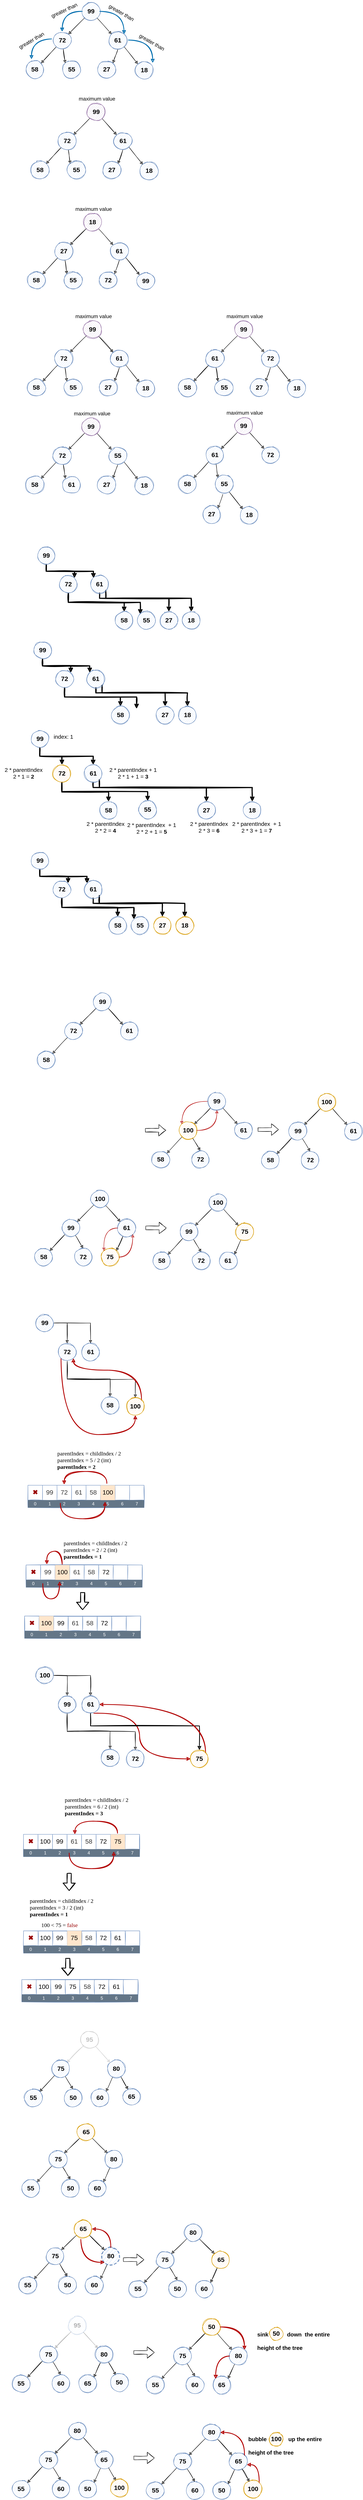 <mxfile version="13.7.9" type="embed"><diagram id="lMCECdiOliHJ0kIxP1SO" name="Page-1"><mxGraphModel dx="1383" dy="-18269" grid="0" gridSize="10" guides="1" tooltips="1" connect="1" arrows="1" fold="1" page="0" pageScale="1" pageWidth="850" pageHeight="1100" background="#ffffff" math="0" shadow="0"><root><mxCell id="0"/><mxCell id="1" parent="0"/><mxCell id="261" style="edgeStyle=none;rounded=0;sketch=1;orthogonalLoop=1;jettySize=auto;html=1;fontColor=#050505;entryX=0;entryY=0;entryDx=0;entryDy=0;strokeColor=#000000;" parent="1" source="263" target="289" edge="1"><mxGeometry relative="1" as="geometry"><mxPoint x="257.883" y="18898.883" as="targetPoint"/></mxGeometry></mxCell><mxCell id="262" style="edgeStyle=none;rounded=0;sketch=1;orthogonalLoop=1;jettySize=auto;html=1;entryX=1;entryY=0;entryDx=0;entryDy=0;fontColor=#050505;strokeColor=#000000;" parent="1" source="263" target="268" edge="1"><mxGeometry relative="1" as="geometry"/></mxCell><mxCell id="915" style="edgeStyle=orthogonalEdgeStyle;rounded=0;orthogonalLoop=1;jettySize=auto;html=1;entryX=0.5;entryY=0;entryDx=0;entryDy=0;strokeColor=#006EAF;strokeWidth=2;sketch=1;curved=1;fillColor=#1ba1e2;" parent="1" source="263" target="268" edge="1"><mxGeometry relative="1" as="geometry"/></mxCell><mxCell id="1304" value="" style="shape=table;html=1;whiteSpace=wrap;startSize=0;container=1;collapsible=0;childLayout=tableLayout;strokeColor=#6c8ebf;fontColor=#000000;shadow=0;sketch=1;fillColor=none;" parent="1" vertex="1"><mxGeometry x="14.5" y="24121" width="312" height="60" as="geometry"/></mxCell><mxCell id="1305" value="" style="shape=partialRectangle;html=1;whiteSpace=wrap;collapsible=0;dropTarget=0;pointerEvents=0;fillColor=none;top=0;left=0;bottom=0;right=0;points=[[0,0.5],[1,0.5]];portConstraint=eastwest;" parent="1304" vertex="1"><mxGeometry width="312" height="40" as="geometry"/></mxCell><mxCell id="1306" value="&lt;b&gt;&lt;font color=&quot;#990000&quot;&gt;✖&lt;/font&gt;&lt;/b&gt;" style="shape=partialRectangle;html=1;whiteSpace=wrap;connectable=0;top=0;left=0;bottom=0;right=0;overflow=hidden;fontColor=#333333;strokeColor=#666666;sketch=1;fillColor=none;fontSize=17;" parent="1305" vertex="1"><mxGeometry width="39" height="40" as="geometry"/></mxCell><mxCell id="1307" value="100" style="shape=partialRectangle;html=1;whiteSpace=wrap;connectable=0;top=0;left=0;bottom=0;right=0;overflow=hidden;sketch=0;fontSize=17;fontColor=#000000;fillColor=none;strokeColor=#666666;" parent="1305" vertex="1"><mxGeometry x="39" width="39" height="40" as="geometry"/></mxCell><mxCell id="1308" value="99" style="shape=partialRectangle;html=1;whiteSpace=wrap;connectable=0;top=0;left=0;bottom=0;right=0;overflow=hidden;sketch=0;fontSize=17;fontColor=#000000;fillColor=none;strokeColor=#666666;" parent="1305" vertex="1"><mxGeometry x="78" width="39" height="40" as="geometry"/></mxCell><mxCell id="1309" value="75" style="shape=partialRectangle;html=1;whiteSpace=wrap;connectable=0;top=0;left=0;bottom=0;right=0;overflow=hidden;sketch=0;fontSize=17;fontColor=#000000;fillColor=none;strokeColor=#666666;" parent="1305" vertex="1"><mxGeometry x="117" width="39" height="40" as="geometry"/></mxCell><mxCell id="1310" value="58" style="shape=partialRectangle;html=1;whiteSpace=wrap;connectable=0;top=0;left=0;bottom=0;right=0;overflow=hidden;fontColor=#333333;strokeColor=#666666;sketch=1;fillColor=none;fontSize=17;" parent="1305" vertex="1"><mxGeometry x="156" width="39" height="40" as="geometry"/></mxCell><mxCell id="1311" value="72" style="shape=partialRectangle;html=1;whiteSpace=wrap;connectable=0;top=0;left=0;bottom=0;right=0;overflow=hidden;sketch=0;fontSize=17;fontColor=#000000;fillColor=none;strokeColor=#666666;" parent="1305" vertex="1"><mxGeometry x="195" width="39" height="40" as="geometry"/></mxCell><mxCell id="1312" value="61" style="shape=partialRectangle;html=1;whiteSpace=wrap;connectable=0;top=0;left=0;bottom=0;right=0;overflow=hidden;sketch=0;fontSize=17;fontColor=#000000;fillColor=none;strokeColor=#666666;" parent="1305" vertex="1"><mxGeometry x="234" width="39" height="40" as="geometry"/></mxCell><mxCell id="1313" style="shape=partialRectangle;html=1;whiteSpace=wrap;connectable=0;top=0;left=0;bottom=0;right=0;overflow=hidden;fontColor=#333333;strokeColor=#666666;sketch=1;fillColor=none;fontSize=17;" parent="1305" vertex="1"><mxGeometry x="273" width="39" height="40" as="geometry"/></mxCell><mxCell id="1314" value="" style="shape=partialRectangle;html=1;whiteSpace=wrap;collapsible=0;dropTarget=0;pointerEvents=0;fillColor=none;top=0;left=0;bottom=0;right=0;points=[[0,0.5],[1,0.5]];portConstraint=eastwest;fontColor=#000000;" parent="1304" vertex="1"><mxGeometry y="40" width="312" height="20" as="geometry"/></mxCell><mxCell id="1315" value="0" style="shape=partialRectangle;html=1;whiteSpace=wrap;connectable=0;fillColor=#647687;top=0;left=0;bottom=0;right=0;overflow=hidden;strokeColor=#314354;sketch=0;fontColor=#ffffff;" parent="1314" vertex="1"><mxGeometry width="39" height="20" as="geometry"/></mxCell><mxCell id="1316" value="1" style="shape=partialRectangle;html=1;whiteSpace=wrap;connectable=0;fillColor=#647687;top=0;left=0;bottom=0;right=0;overflow=hidden;strokeColor=#314354;sketch=0;fontColor=#ffffff;" parent="1314" vertex="1"><mxGeometry x="39" width="39" height="20" as="geometry"/></mxCell><mxCell id="1317" value="2" style="shape=partialRectangle;html=1;whiteSpace=wrap;connectable=0;fillColor=#647687;top=0;left=0;bottom=0;right=0;overflow=hidden;strokeColor=#314354;sketch=0;fontColor=#ffffff;" parent="1314" vertex="1"><mxGeometry x="78" width="39" height="20" as="geometry"/></mxCell><mxCell id="1318" value="3" style="shape=partialRectangle;html=1;whiteSpace=wrap;connectable=0;fillColor=#647687;top=0;left=0;bottom=0;right=0;overflow=hidden;strokeColor=#314354;sketch=0;fontColor=#ffffff;" parent="1314" vertex="1"><mxGeometry x="117" width="39" height="20" as="geometry"/></mxCell><mxCell id="1319" value="4" style="shape=partialRectangle;html=1;whiteSpace=wrap;connectable=0;fillColor=#647687;top=0;left=0;bottom=0;right=0;overflow=hidden;strokeColor=#314354;sketch=0;fontColor=#ffffff;" parent="1314" vertex="1"><mxGeometry x="156" width="39" height="20" as="geometry"/></mxCell><mxCell id="1320" value="5" style="shape=partialRectangle;html=1;whiteSpace=wrap;connectable=0;fillColor=#647687;top=0;left=0;bottom=0;right=0;overflow=hidden;strokeColor=#314354;sketch=0;fontColor=#ffffff;" parent="1314" vertex="1"><mxGeometry x="195" width="39" height="20" as="geometry"/></mxCell><mxCell id="1321" value="6" style="shape=partialRectangle;html=1;whiteSpace=wrap;connectable=0;fillColor=#647687;top=0;left=0;bottom=0;right=0;overflow=hidden;strokeColor=#314354;sketch=0;fontColor=#ffffff;" parent="1314" vertex="1"><mxGeometry x="234" width="39" height="20" as="geometry"/></mxCell><mxCell id="1322" value="7" style="shape=partialRectangle;html=1;whiteSpace=wrap;connectable=0;fillColor=#647687;top=0;left=0;bottom=0;right=0;overflow=hidden;strokeColor=#314354;sketch=0;fontColor=#ffffff;" parent="1314" vertex="1"><mxGeometry x="273" width="39" height="20" as="geometry"/></mxCell><mxCell id="1280" value="" style="shape=table;html=1;whiteSpace=wrap;startSize=0;container=1;collapsible=0;childLayout=tableLayout;strokeColor=#6c8ebf;fontColor=#000000;shadow=0;sketch=1;fillColor=none;" parent="1" vertex="1"><mxGeometry x="19.25" y="23990.08" width="312" height="60" as="geometry"/></mxCell><mxCell id="1281" value="" style="shape=partialRectangle;html=1;whiteSpace=wrap;collapsible=0;dropTarget=0;pointerEvents=0;fillColor=none;top=0;left=0;bottom=0;right=0;points=[[0,0.5],[1,0.5]];portConstraint=eastwest;" parent="1280" vertex="1"><mxGeometry width="312" height="40" as="geometry"/></mxCell><mxCell id="1282" value="&lt;b&gt;&lt;font color=&quot;#990000&quot;&gt;✖&lt;/font&gt;&lt;/b&gt;" style="shape=partialRectangle;html=1;whiteSpace=wrap;connectable=0;top=0;left=0;bottom=0;right=0;overflow=hidden;fontColor=#333333;strokeColor=#666666;sketch=1;fillColor=none;fontSize=17;" parent="1281" vertex="1"><mxGeometry width="39" height="40" as="geometry"/></mxCell><mxCell id="1283" value="100" style="shape=partialRectangle;html=1;whiteSpace=wrap;connectable=0;top=0;left=0;bottom=0;right=0;overflow=hidden;sketch=0;fontSize=17;fontColor=#000000;fillColor=none;strokeColor=#666666;" parent="1281" vertex="1"><mxGeometry x="39" width="39" height="40" as="geometry"/></mxCell><mxCell id="1284" value="99" style="shape=partialRectangle;html=1;whiteSpace=wrap;connectable=0;top=0;left=0;bottom=0;right=0;overflow=hidden;sketch=0;fontSize=17;fontColor=#000000;fillColor=none;strokeColor=#666666;" parent="1281" vertex="1"><mxGeometry x="78" width="39" height="40" as="geometry"/></mxCell><mxCell id="1285" value="75" style="shape=partialRectangle;html=1;whiteSpace=wrap;connectable=0;top=0;left=0;bottom=0;right=0;overflow=hidden;strokeColor=#d79b00;sketch=0;fillColor=#ffe6cc;fontSize=17;fontColor=#000000;" parent="1281" vertex="1"><mxGeometry x="117" width="39" height="40" as="geometry"/></mxCell><mxCell id="1286" value="58" style="shape=partialRectangle;html=1;whiteSpace=wrap;connectable=0;top=0;left=0;bottom=0;right=0;overflow=hidden;fontColor=#333333;strokeColor=#666666;sketch=1;fillColor=none;fontSize=17;" parent="1281" vertex="1"><mxGeometry x="156" width="39" height="40" as="geometry"/></mxCell><mxCell id="1287" value="72" style="shape=partialRectangle;html=1;whiteSpace=wrap;connectable=0;top=0;left=0;bottom=0;right=0;overflow=hidden;sketch=0;fontSize=17;fontColor=#000000;fillColor=none;strokeColor=#666666;" parent="1281" vertex="1"><mxGeometry x="195" width="39" height="40" as="geometry"/></mxCell><mxCell id="1288" value="61" style="shape=partialRectangle;html=1;whiteSpace=wrap;connectable=0;top=0;left=0;bottom=0;right=0;overflow=hidden;sketch=0;fontSize=17;fontColor=#000000;fillColor=none;strokeColor=#666666;" parent="1281" vertex="1"><mxGeometry x="234" width="39" height="40" as="geometry"/></mxCell><mxCell id="1289" style="shape=partialRectangle;html=1;whiteSpace=wrap;connectable=0;top=0;left=0;bottom=0;right=0;overflow=hidden;fontColor=#333333;strokeColor=#666666;sketch=1;fillColor=none;fontSize=17;" parent="1281" vertex="1"><mxGeometry x="273" width="39" height="40" as="geometry"/></mxCell><mxCell id="1290" value="" style="shape=partialRectangle;html=1;whiteSpace=wrap;collapsible=0;dropTarget=0;pointerEvents=0;fillColor=none;top=0;left=0;bottom=0;right=0;points=[[0,0.5],[1,0.5]];portConstraint=eastwest;fontColor=#000000;" parent="1280" vertex="1"><mxGeometry y="40" width="312" height="20" as="geometry"/></mxCell><mxCell id="1291" value="0" style="shape=partialRectangle;html=1;whiteSpace=wrap;connectable=0;fillColor=#647687;top=0;left=0;bottom=0;right=0;overflow=hidden;strokeColor=#314354;sketch=0;fontColor=#ffffff;" parent="1290" vertex="1"><mxGeometry width="39" height="20" as="geometry"/></mxCell><mxCell id="1292" value="1" style="shape=partialRectangle;html=1;whiteSpace=wrap;connectable=0;fillColor=#647687;top=0;left=0;bottom=0;right=0;overflow=hidden;strokeColor=#314354;sketch=0;fontColor=#ffffff;" parent="1290" vertex="1"><mxGeometry x="39" width="39" height="20" as="geometry"/></mxCell><mxCell id="1293" value="2" style="shape=partialRectangle;html=1;whiteSpace=wrap;connectable=0;fillColor=#647687;top=0;left=0;bottom=0;right=0;overflow=hidden;strokeColor=#314354;sketch=0;fontColor=#ffffff;" parent="1290" vertex="1"><mxGeometry x="78" width="39" height="20" as="geometry"/></mxCell><mxCell id="1294" value="3" style="shape=partialRectangle;html=1;whiteSpace=wrap;connectable=0;fillColor=#647687;top=0;left=0;bottom=0;right=0;overflow=hidden;strokeColor=#314354;sketch=0;fontColor=#ffffff;" parent="1290" vertex="1"><mxGeometry x="117" width="39" height="20" as="geometry"/></mxCell><mxCell id="1295" value="4" style="shape=partialRectangle;html=1;whiteSpace=wrap;connectable=0;fillColor=#647687;top=0;left=0;bottom=0;right=0;overflow=hidden;strokeColor=#314354;sketch=0;fontColor=#ffffff;" parent="1290" vertex="1"><mxGeometry x="156" width="39" height="20" as="geometry"/></mxCell><mxCell id="1296" value="5" style="shape=partialRectangle;html=1;whiteSpace=wrap;connectable=0;fillColor=#647687;top=0;left=0;bottom=0;right=0;overflow=hidden;strokeColor=#314354;sketch=0;fontColor=#ffffff;" parent="1290" vertex="1"><mxGeometry x="195" width="39" height="20" as="geometry"/></mxCell><mxCell id="1297" value="6" style="shape=partialRectangle;html=1;whiteSpace=wrap;connectable=0;fillColor=#647687;top=0;left=0;bottom=0;right=0;overflow=hidden;strokeColor=#314354;sketch=0;fontColor=#ffffff;" parent="1290" vertex="1"><mxGeometry x="234" width="39" height="20" as="geometry"/></mxCell><mxCell id="1298" value="7" style="shape=partialRectangle;html=1;whiteSpace=wrap;connectable=0;fillColor=#647687;top=0;left=0;bottom=0;right=0;overflow=hidden;strokeColor=#314354;sketch=0;fontColor=#ffffff;" parent="1290" vertex="1"><mxGeometry x="273" width="39" height="20" as="geometry"/></mxCell><mxCell id="1242" value="" style="shape=table;html=1;whiteSpace=wrap;startSize=0;container=1;collapsible=0;childLayout=tableLayout;strokeColor=#6c8ebf;fontColor=#000000;shadow=0;sketch=1;fillColor=none;" parent="1" vertex="1"><mxGeometry x="19" y="23731.08" width="312" height="60" as="geometry"/></mxCell><mxCell id="1243" value="" style="shape=partialRectangle;html=1;whiteSpace=wrap;collapsible=0;dropTarget=0;pointerEvents=0;fillColor=none;top=0;left=0;bottom=0;right=0;points=[[0,0.5],[1,0.5]];portConstraint=eastwest;" parent="1242" vertex="1"><mxGeometry width="312" height="40" as="geometry"/></mxCell><mxCell id="1244" value="&lt;b&gt;&lt;font color=&quot;#990000&quot;&gt;✖&lt;/font&gt;&lt;/b&gt;" style="shape=partialRectangle;html=1;whiteSpace=wrap;connectable=0;top=0;left=0;bottom=0;right=0;overflow=hidden;fontColor=#333333;strokeColor=#666666;sketch=1;fillColor=none;fontSize=17;" parent="1243" vertex="1"><mxGeometry width="39" height="40" as="geometry"/></mxCell><mxCell id="1245" value="100" style="shape=partialRectangle;html=1;whiteSpace=wrap;connectable=0;top=0;left=0;bottom=0;right=0;overflow=hidden;sketch=0;fontSize=17;fontColor=#000000;fillColor=none;strokeColor=#666666;" parent="1243" vertex="1"><mxGeometry x="39" width="39" height="40" as="geometry"/></mxCell><mxCell id="1246" value="99" style="shape=partialRectangle;html=1;whiteSpace=wrap;connectable=0;top=0;left=0;bottom=0;right=0;overflow=hidden;sketch=0;fontSize=17;fontColor=#000000;fillColor=none;strokeColor=#666666;" parent="1243" vertex="1"><mxGeometry x="78" width="39" height="40" as="geometry"/></mxCell><mxCell id="1247" value="61" style="shape=partialRectangle;html=1;whiteSpace=wrap;connectable=0;top=0;left=0;bottom=0;right=0;overflow=hidden;fontColor=#333333;strokeColor=#666666;sketch=1;fillColor=none;fontSize=17;" parent="1243" vertex="1"><mxGeometry x="117" width="39" height="40" as="geometry"/></mxCell><mxCell id="1248" value="58" style="shape=partialRectangle;html=1;whiteSpace=wrap;connectable=0;top=0;left=0;bottom=0;right=0;overflow=hidden;fontColor=#333333;strokeColor=#666666;sketch=1;fillColor=none;fontSize=17;" parent="1243" vertex="1"><mxGeometry x="156" width="39" height="40" as="geometry"/></mxCell><mxCell id="1249" value="72" style="shape=partialRectangle;html=1;whiteSpace=wrap;connectable=0;top=0;left=0;bottom=0;right=0;overflow=hidden;sketch=0;fontSize=17;fontColor=#000000;fillColor=none;strokeColor=#666666;" parent="1243" vertex="1"><mxGeometry x="195" width="39" height="40" as="geometry"/></mxCell><mxCell id="1250" value="75" style="shape=partialRectangle;html=1;whiteSpace=wrap;connectable=0;top=0;left=0;bottom=0;right=0;overflow=hidden;strokeColor=#d79b00;sketch=0;fillColor=#ffe6cc;fontSize=17;fontColor=#000000;" parent="1243" vertex="1"><mxGeometry x="234" width="39" height="40" as="geometry"/></mxCell><mxCell id="1251" style="shape=partialRectangle;html=1;whiteSpace=wrap;connectable=0;top=0;left=0;bottom=0;right=0;overflow=hidden;fontColor=#333333;strokeColor=#666666;sketch=1;fillColor=none;fontSize=17;" parent="1243" vertex="1"><mxGeometry x="273" width="39" height="40" as="geometry"/></mxCell><mxCell id="1252" value="" style="shape=partialRectangle;html=1;whiteSpace=wrap;collapsible=0;dropTarget=0;pointerEvents=0;fillColor=none;top=0;left=0;bottom=0;right=0;points=[[0,0.5],[1,0.5]];portConstraint=eastwest;fontColor=#000000;" parent="1242" vertex="1"><mxGeometry y="40" width="312" height="20" as="geometry"/></mxCell><mxCell id="1253" value="0" style="shape=partialRectangle;html=1;whiteSpace=wrap;connectable=0;fillColor=#647687;top=0;left=0;bottom=0;right=0;overflow=hidden;strokeColor=#314354;sketch=0;fontColor=#ffffff;" parent="1252" vertex="1"><mxGeometry width="39" height="20" as="geometry"/></mxCell><mxCell id="1254" value="1" style="shape=partialRectangle;html=1;whiteSpace=wrap;connectable=0;fillColor=#647687;top=0;left=0;bottom=0;right=0;overflow=hidden;strokeColor=#314354;sketch=0;fontColor=#ffffff;" parent="1252" vertex="1"><mxGeometry x="39" width="39" height="20" as="geometry"/></mxCell><mxCell id="1255" value="2" style="shape=partialRectangle;html=1;whiteSpace=wrap;connectable=0;fillColor=#647687;top=0;left=0;bottom=0;right=0;overflow=hidden;strokeColor=#314354;sketch=0;fontColor=#ffffff;" parent="1252" vertex="1"><mxGeometry x="78" width="39" height="20" as="geometry"/></mxCell><mxCell id="1256" value="3" style="shape=partialRectangle;html=1;whiteSpace=wrap;connectable=0;fillColor=#647687;top=0;left=0;bottom=0;right=0;overflow=hidden;strokeColor=#314354;sketch=0;fontColor=#ffffff;" parent="1252" vertex="1"><mxGeometry x="117" width="39" height="20" as="geometry"/></mxCell><mxCell id="1257" value="4" style="shape=partialRectangle;html=1;whiteSpace=wrap;connectable=0;fillColor=#647687;top=0;left=0;bottom=0;right=0;overflow=hidden;strokeColor=#314354;sketch=0;fontColor=#ffffff;" parent="1252" vertex="1"><mxGeometry x="156" width="39" height="20" as="geometry"/></mxCell><mxCell id="1258" value="5" style="shape=partialRectangle;html=1;whiteSpace=wrap;connectable=0;fillColor=#647687;top=0;left=0;bottom=0;right=0;overflow=hidden;strokeColor=#314354;sketch=0;fontColor=#ffffff;" parent="1252" vertex="1"><mxGeometry x="195" width="39" height="20" as="geometry"/></mxCell><mxCell id="1259" value="6" style="shape=partialRectangle;html=1;whiteSpace=wrap;connectable=0;fillColor=#647687;top=0;left=0;bottom=0;right=0;overflow=hidden;strokeColor=#314354;sketch=0;fontColor=#ffffff;" parent="1252" vertex="1"><mxGeometry x="234" width="39" height="20" as="geometry"/></mxCell><mxCell id="1260" value="7" style="shape=partialRectangle;html=1;whiteSpace=wrap;connectable=0;fillColor=#647687;top=0;left=0;bottom=0;right=0;overflow=hidden;strokeColor=#314354;sketch=0;fontColor=#ffffff;" parent="1252" vertex="1"><mxGeometry x="273" width="39" height="20" as="geometry"/></mxCell><mxCell id="1219" value="" style="shape=table;html=1;whiteSpace=wrap;startSize=0;container=1;collapsible=0;childLayout=tableLayout;strokeColor=#6c8ebf;fontColor=#000000;shadow=0;sketch=1;fillColor=none;" parent="1" vertex="1"><mxGeometry x="22" y="23145" width="312" height="60" as="geometry"/></mxCell><mxCell id="1220" value="" style="shape=partialRectangle;html=1;whiteSpace=wrap;collapsible=0;dropTarget=0;pointerEvents=0;fillColor=none;top=0;left=0;bottom=0;right=0;points=[[0,0.5],[1,0.5]];portConstraint=eastwest;" parent="1219" vertex="1"><mxGeometry width="312" height="40" as="geometry"/></mxCell><mxCell id="1221" value="&lt;b&gt;&lt;font color=&quot;#990000&quot;&gt;✖&lt;/font&gt;&lt;/b&gt;" style="shape=partialRectangle;html=1;whiteSpace=wrap;connectable=0;top=0;left=0;bottom=0;right=0;overflow=hidden;fontColor=#333333;strokeColor=#666666;sketch=1;fillColor=none;fontSize=17;" parent="1220" vertex="1"><mxGeometry width="39" height="40" as="geometry"/></mxCell><mxCell id="1222" value="100" style="shape=partialRectangle;html=1;whiteSpace=wrap;connectable=0;top=0;left=0;bottom=0;right=0;overflow=hidden;strokeColor=#d79b00;sketch=0;fillColor=#ffe6cc;fontSize=17;fontColor=#000000;" parent="1220" vertex="1"><mxGeometry x="39" width="39" height="40" as="geometry"/></mxCell><mxCell id="1223" value="99" style="shape=partialRectangle;html=1;whiteSpace=wrap;connectable=0;top=0;left=0;bottom=0;right=0;overflow=hidden;sketch=0;fontSize=17;fontColor=#000000;fillColor=none;strokeColor=#666666;" parent="1220" vertex="1"><mxGeometry x="78" width="39" height="40" as="geometry"/></mxCell><mxCell id="1224" value="61" style="shape=partialRectangle;html=1;whiteSpace=wrap;connectable=0;top=0;left=0;bottom=0;right=0;overflow=hidden;fontColor=#333333;strokeColor=#666666;sketch=1;fillColor=none;fontSize=17;" parent="1220" vertex="1"><mxGeometry x="117" width="39" height="40" as="geometry"/></mxCell><mxCell id="1225" value="58" style="shape=partialRectangle;html=1;whiteSpace=wrap;connectable=0;top=0;left=0;bottom=0;right=0;overflow=hidden;fontColor=#333333;strokeColor=#666666;sketch=1;fillColor=none;fontSize=17;" parent="1220" vertex="1"><mxGeometry x="156" width="39" height="40" as="geometry"/></mxCell><mxCell id="1226" value="72" style="shape=partialRectangle;html=1;whiteSpace=wrap;connectable=0;top=0;left=0;bottom=0;right=0;overflow=hidden;sketch=0;fontSize=17;fontColor=#000000;fillColor=none;strokeColor=#666666;" parent="1220" vertex="1"><mxGeometry x="195" width="39" height="40" as="geometry"/></mxCell><mxCell id="1227" style="shape=partialRectangle;html=1;whiteSpace=wrap;connectable=0;top=0;left=0;bottom=0;right=0;overflow=hidden;fontColor=#333333;strokeColor=#666666;sketch=1;fillColor=none;fontSize=17;" parent="1220" vertex="1"><mxGeometry x="234" width="39" height="40" as="geometry"/></mxCell><mxCell id="1228" style="shape=partialRectangle;html=1;whiteSpace=wrap;connectable=0;top=0;left=0;bottom=0;right=0;overflow=hidden;fontColor=#333333;strokeColor=#666666;sketch=1;fillColor=none;fontSize=17;" parent="1220" vertex="1"><mxGeometry x="273" width="39" height="40" as="geometry"/></mxCell><mxCell id="1229" value="" style="shape=partialRectangle;html=1;whiteSpace=wrap;collapsible=0;dropTarget=0;pointerEvents=0;fillColor=none;top=0;left=0;bottom=0;right=0;points=[[0,0.5],[1,0.5]];portConstraint=eastwest;fontColor=#000000;" parent="1219" vertex="1"><mxGeometry y="40" width="312" height="20" as="geometry"/></mxCell><mxCell id="1230" value="0" style="shape=partialRectangle;html=1;whiteSpace=wrap;connectable=0;fillColor=#647687;top=0;left=0;bottom=0;right=0;overflow=hidden;strokeColor=#314354;sketch=0;fontColor=#ffffff;" parent="1229" vertex="1"><mxGeometry width="39" height="20" as="geometry"/></mxCell><mxCell id="1231" value="1" style="shape=partialRectangle;html=1;whiteSpace=wrap;connectable=0;fillColor=#647687;top=0;left=0;bottom=0;right=0;overflow=hidden;strokeColor=#314354;sketch=0;fontColor=#ffffff;" parent="1229" vertex="1"><mxGeometry x="39" width="39" height="20" as="geometry"/></mxCell><mxCell id="1232" value="2" style="shape=partialRectangle;html=1;whiteSpace=wrap;connectable=0;fillColor=#647687;top=0;left=0;bottom=0;right=0;overflow=hidden;strokeColor=#314354;sketch=0;fontColor=#ffffff;" parent="1229" vertex="1"><mxGeometry x="78" width="39" height="20" as="geometry"/></mxCell><mxCell id="1233" value="3" style="shape=partialRectangle;html=1;whiteSpace=wrap;connectable=0;fillColor=#647687;top=0;left=0;bottom=0;right=0;overflow=hidden;strokeColor=#314354;sketch=0;fontColor=#ffffff;" parent="1229" vertex="1"><mxGeometry x="117" width="39" height="20" as="geometry"/></mxCell><mxCell id="1234" value="4" style="shape=partialRectangle;html=1;whiteSpace=wrap;connectable=0;fillColor=#647687;top=0;left=0;bottom=0;right=0;overflow=hidden;strokeColor=#314354;sketch=0;fontColor=#ffffff;" parent="1229" vertex="1"><mxGeometry x="156" width="39" height="20" as="geometry"/></mxCell><mxCell id="1235" value="5" style="shape=partialRectangle;html=1;whiteSpace=wrap;connectable=0;fillColor=#647687;top=0;left=0;bottom=0;right=0;overflow=hidden;strokeColor=#314354;sketch=0;fontColor=#ffffff;" parent="1229" vertex="1"><mxGeometry x="195" width="39" height="20" as="geometry"/></mxCell><mxCell id="1236" value="6" style="shape=partialRectangle;html=1;whiteSpace=wrap;connectable=0;fillColor=#647687;top=0;left=0;bottom=0;right=0;overflow=hidden;strokeColor=#314354;sketch=0;fontColor=#ffffff;" parent="1229" vertex="1"><mxGeometry x="234" width="39" height="20" as="geometry"/></mxCell><mxCell id="1237" value="7" style="shape=partialRectangle;html=1;whiteSpace=wrap;connectable=0;fillColor=#647687;top=0;left=0;bottom=0;right=0;overflow=hidden;strokeColor=#314354;sketch=0;fontColor=#ffffff;" parent="1229" vertex="1"><mxGeometry x="273" width="39" height="20" as="geometry"/></mxCell><mxCell id="1196" value="" style="shape=table;html=1;whiteSpace=wrap;startSize=0;container=1;collapsible=0;childLayout=tableLayout;strokeColor=#6c8ebf;fontColor=#000000;shadow=0;sketch=1;fillColor=none;" parent="1" vertex="1"><mxGeometry x="26" y="23008" width="312" height="60" as="geometry"/></mxCell><mxCell id="1197" value="" style="shape=partialRectangle;html=1;whiteSpace=wrap;collapsible=0;dropTarget=0;pointerEvents=0;fillColor=none;top=0;left=0;bottom=0;right=0;points=[[0,0.5],[1,0.5]];portConstraint=eastwest;" parent="1196" vertex="1"><mxGeometry width="312" height="40" as="geometry"/></mxCell><mxCell id="1198" value="&lt;b&gt;&lt;font color=&quot;#990000&quot;&gt;✖&lt;/font&gt;&lt;/b&gt;" style="shape=partialRectangle;html=1;whiteSpace=wrap;connectable=0;top=0;left=0;bottom=0;right=0;overflow=hidden;fontColor=#333333;strokeColor=#666666;sketch=1;fillColor=none;fontSize=17;" parent="1197" vertex="1"><mxGeometry width="39" height="40" as="geometry"/></mxCell><mxCell id="1199" value="99" style="shape=partialRectangle;html=1;whiteSpace=wrap;connectable=0;top=0;left=0;bottom=0;right=0;overflow=hidden;fontColor=#333333;strokeColor=#666666;sketch=1;fillColor=none;fontSize=17;" parent="1197" vertex="1"><mxGeometry x="39" width="39" height="40" as="geometry"/></mxCell><mxCell id="1200" value="100" style="shape=partialRectangle;html=1;whiteSpace=wrap;connectable=0;top=0;left=0;bottom=0;right=0;overflow=hidden;strokeColor=#d79b00;sketch=0;fillColor=#ffe6cc;fontSize=17;fontColor=#000000;" parent="1197" vertex="1"><mxGeometry x="78" width="39" height="40" as="geometry"/></mxCell><mxCell id="1201" value="61" style="shape=partialRectangle;html=1;whiteSpace=wrap;connectable=0;top=0;left=0;bottom=0;right=0;overflow=hidden;fontColor=#333333;strokeColor=#666666;sketch=1;fillColor=none;fontSize=17;" parent="1197" vertex="1"><mxGeometry x="117" width="39" height="40" as="geometry"/></mxCell><mxCell id="1202" value="58" style="shape=partialRectangle;html=1;whiteSpace=wrap;connectable=0;top=0;left=0;bottom=0;right=0;overflow=hidden;fontColor=#333333;strokeColor=#666666;sketch=1;fillColor=none;fontSize=17;" parent="1197" vertex="1"><mxGeometry x="156" width="39" height="40" as="geometry"/></mxCell><mxCell id="1203" value="72" style="shape=partialRectangle;html=1;whiteSpace=wrap;connectable=0;top=0;left=0;bottom=0;right=0;overflow=hidden;sketch=0;fontSize=17;fontColor=#000000;fillColor=none;strokeColor=#666666;" parent="1197" vertex="1"><mxGeometry x="195" width="39" height="40" as="geometry"/></mxCell><mxCell id="1204" style="shape=partialRectangle;html=1;whiteSpace=wrap;connectable=0;top=0;left=0;bottom=0;right=0;overflow=hidden;fontColor=#333333;strokeColor=#666666;sketch=1;fillColor=none;fontSize=17;" parent="1197" vertex="1"><mxGeometry x="234" width="39" height="40" as="geometry"/></mxCell><mxCell id="1205" style="shape=partialRectangle;html=1;whiteSpace=wrap;connectable=0;top=0;left=0;bottom=0;right=0;overflow=hidden;fontColor=#333333;strokeColor=#666666;sketch=1;fillColor=none;fontSize=17;" parent="1197" vertex="1"><mxGeometry x="273" width="39" height="40" as="geometry"/></mxCell><mxCell id="1206" value="" style="shape=partialRectangle;html=1;whiteSpace=wrap;collapsible=0;dropTarget=0;pointerEvents=0;fillColor=none;top=0;left=0;bottom=0;right=0;points=[[0,0.5],[1,0.5]];portConstraint=eastwest;fontColor=#000000;" parent="1196" vertex="1"><mxGeometry y="40" width="312" height="20" as="geometry"/></mxCell><mxCell id="1207" value="0" style="shape=partialRectangle;html=1;whiteSpace=wrap;connectable=0;fillColor=#647687;top=0;left=0;bottom=0;right=0;overflow=hidden;strokeColor=#314354;sketch=0;fontColor=#ffffff;" parent="1206" vertex="1"><mxGeometry width="39" height="20" as="geometry"/></mxCell><mxCell id="1208" value="1" style="shape=partialRectangle;html=1;whiteSpace=wrap;connectable=0;fillColor=#647687;top=0;left=0;bottom=0;right=0;overflow=hidden;strokeColor=#314354;sketch=0;fontColor=#ffffff;" parent="1206" vertex="1"><mxGeometry x="39" width="39" height="20" as="geometry"/></mxCell><mxCell id="1209" value="2" style="shape=partialRectangle;html=1;whiteSpace=wrap;connectable=0;fillColor=#647687;top=0;left=0;bottom=0;right=0;overflow=hidden;strokeColor=#314354;sketch=0;fontColor=#ffffff;" parent="1206" vertex="1"><mxGeometry x="78" width="39" height="20" as="geometry"/></mxCell><mxCell id="1210" value="3" style="shape=partialRectangle;html=1;whiteSpace=wrap;connectable=0;fillColor=#647687;top=0;left=0;bottom=0;right=0;overflow=hidden;strokeColor=#314354;sketch=0;fontColor=#ffffff;" parent="1206" vertex="1"><mxGeometry x="117" width="39" height="20" as="geometry"/></mxCell><mxCell id="1211" value="4" style="shape=partialRectangle;html=1;whiteSpace=wrap;connectable=0;fillColor=#647687;top=0;left=0;bottom=0;right=0;overflow=hidden;strokeColor=#314354;sketch=0;fontColor=#ffffff;" parent="1206" vertex="1"><mxGeometry x="156" width="39" height="20" as="geometry"/></mxCell><mxCell id="1212" value="5" style="shape=partialRectangle;html=1;whiteSpace=wrap;connectable=0;fillColor=#647687;top=0;left=0;bottom=0;right=0;overflow=hidden;strokeColor=#314354;sketch=0;fontColor=#ffffff;" parent="1206" vertex="1"><mxGeometry x="195" width="39" height="20" as="geometry"/></mxCell><mxCell id="1213" value="6" style="shape=partialRectangle;html=1;whiteSpace=wrap;connectable=0;fillColor=#647687;top=0;left=0;bottom=0;right=0;overflow=hidden;strokeColor=#314354;sketch=0;fontColor=#ffffff;" parent="1206" vertex="1"><mxGeometry x="234" width="39" height="20" as="geometry"/></mxCell><mxCell id="1214" value="7" style="shape=partialRectangle;html=1;whiteSpace=wrap;connectable=0;fillColor=#647687;top=0;left=0;bottom=0;right=0;overflow=hidden;strokeColor=#314354;sketch=0;fontColor=#ffffff;" parent="1206" vertex="1"><mxGeometry x="273" width="39" height="20" as="geometry"/></mxCell><mxCell id="1169" value="" style="shape=table;html=1;whiteSpace=wrap;startSize=0;container=1;collapsible=0;childLayout=tableLayout;strokeColor=#6c8ebf;fontColor=#000000;shadow=0;sketch=1;fillColor=none;" parent="1" vertex="1"><mxGeometry x="31" y="22794" width="312" height="60" as="geometry"/></mxCell><mxCell id="1170" value="" style="shape=partialRectangle;html=1;whiteSpace=wrap;collapsible=0;dropTarget=0;pointerEvents=0;fillColor=none;top=0;left=0;bottom=0;right=0;points=[[0,0.5],[1,0.5]];portConstraint=eastwest;" parent="1169" vertex="1"><mxGeometry width="312" height="40" as="geometry"/></mxCell><mxCell id="1171" value="&lt;b&gt;&lt;font color=&quot;#990000&quot;&gt;✖&lt;/font&gt;&lt;/b&gt;" style="shape=partialRectangle;html=1;whiteSpace=wrap;connectable=0;top=0;left=0;bottom=0;right=0;overflow=hidden;fontColor=#333333;strokeColor=#666666;sketch=1;fillColor=none;fontSize=17;" parent="1170" vertex="1"><mxGeometry width="39" height="40" as="geometry"/></mxCell><mxCell id="1172" value="99" style="shape=partialRectangle;html=1;whiteSpace=wrap;connectable=0;top=0;left=0;bottom=0;right=0;overflow=hidden;fontColor=#333333;strokeColor=#666666;sketch=1;fillColor=none;fontSize=17;" parent="1170" vertex="1"><mxGeometry x="39" width="39" height="40" as="geometry"/></mxCell><mxCell id="1173" value="72" style="shape=partialRectangle;html=1;whiteSpace=wrap;connectable=0;top=0;left=0;bottom=0;right=0;overflow=hidden;fontColor=#333333;strokeColor=#666666;sketch=1;fillColor=none;fontSize=17;" parent="1170" vertex="1"><mxGeometry x="78" width="39" height="40" as="geometry"/></mxCell><mxCell id="1183" value="61" style="shape=partialRectangle;html=1;whiteSpace=wrap;connectable=0;top=0;left=0;bottom=0;right=0;overflow=hidden;fontColor=#333333;strokeColor=#666666;sketch=1;fillColor=none;fontSize=17;" parent="1170" vertex="1"><mxGeometry x="117" width="39" height="40" as="geometry"/></mxCell><mxCell id="1191" value="58" style="shape=partialRectangle;html=1;whiteSpace=wrap;connectable=0;top=0;left=0;bottom=0;right=0;overflow=hidden;fontColor=#333333;strokeColor=#666666;sketch=1;fillColor=none;fontSize=17;" parent="1170" vertex="1"><mxGeometry x="156" width="39" height="40" as="geometry"/></mxCell><mxCell id="1189" value="100" style="shape=partialRectangle;html=1;whiteSpace=wrap;connectable=0;top=0;left=0;bottom=0;right=0;overflow=hidden;strokeColor=#d79b00;sketch=0;fillColor=#ffe6cc;fontSize=17;fontColor=#000000;" parent="1170" vertex="1"><mxGeometry x="195" width="39" height="40" as="geometry"/></mxCell><mxCell id="1187" style="shape=partialRectangle;html=1;whiteSpace=wrap;connectable=0;top=0;left=0;bottom=0;right=0;overflow=hidden;fontColor=#333333;strokeColor=#666666;sketch=1;fillColor=none;fontSize=17;" parent="1170" vertex="1"><mxGeometry x="234" width="39" height="40" as="geometry"/></mxCell><mxCell id="1185" style="shape=partialRectangle;html=1;whiteSpace=wrap;connectable=0;top=0;left=0;bottom=0;right=0;overflow=hidden;fontColor=#333333;strokeColor=#666666;sketch=1;fillColor=none;fontSize=17;" parent="1170" vertex="1"><mxGeometry x="273" width="39" height="40" as="geometry"/></mxCell><mxCell id="1174" value="" style="shape=partialRectangle;html=1;whiteSpace=wrap;collapsible=0;dropTarget=0;pointerEvents=0;fillColor=none;top=0;left=0;bottom=0;right=0;points=[[0,0.5],[1,0.5]];portConstraint=eastwest;fontColor=#000000;" parent="1169" vertex="1"><mxGeometry y="40" width="312" height="20" as="geometry"/></mxCell><mxCell id="1175" value="0" style="shape=partialRectangle;html=1;whiteSpace=wrap;connectable=0;fillColor=#647687;top=0;left=0;bottom=0;right=0;overflow=hidden;strokeColor=#314354;sketch=0;fontColor=#ffffff;" parent="1174" vertex="1"><mxGeometry width="39" height="20" as="geometry"/></mxCell><mxCell id="1176" value="1" style="shape=partialRectangle;html=1;whiteSpace=wrap;connectable=0;fillColor=#647687;top=0;left=0;bottom=0;right=0;overflow=hidden;strokeColor=#314354;sketch=0;fontColor=#ffffff;" parent="1174" vertex="1"><mxGeometry x="39" width="39" height="20" as="geometry"/></mxCell><mxCell id="1177" value="2" style="shape=partialRectangle;html=1;whiteSpace=wrap;connectable=0;fillColor=#647687;top=0;left=0;bottom=0;right=0;overflow=hidden;strokeColor=#314354;sketch=0;fontColor=#ffffff;" parent="1174" vertex="1"><mxGeometry x="78" width="39" height="20" as="geometry"/></mxCell><mxCell id="1184" value="3" style="shape=partialRectangle;html=1;whiteSpace=wrap;connectable=0;fillColor=#647687;top=0;left=0;bottom=0;right=0;overflow=hidden;strokeColor=#314354;sketch=0;fontColor=#ffffff;" parent="1174" vertex="1"><mxGeometry x="117" width="39" height="20" as="geometry"/></mxCell><mxCell id="1192" value="4" style="shape=partialRectangle;html=1;whiteSpace=wrap;connectable=0;fillColor=#647687;top=0;left=0;bottom=0;right=0;overflow=hidden;strokeColor=#314354;sketch=0;fontColor=#ffffff;" parent="1174" vertex="1"><mxGeometry x="156" width="39" height="20" as="geometry"/></mxCell><mxCell id="1190" value="5" style="shape=partialRectangle;html=1;whiteSpace=wrap;connectable=0;fillColor=#647687;top=0;left=0;bottom=0;right=0;overflow=hidden;strokeColor=#314354;sketch=0;fontColor=#ffffff;" parent="1174" vertex="1"><mxGeometry x="195" width="39" height="20" as="geometry"/></mxCell><mxCell id="1188" value="6" style="shape=partialRectangle;html=1;whiteSpace=wrap;connectable=0;fillColor=#647687;top=0;left=0;bottom=0;right=0;overflow=hidden;strokeColor=#314354;sketch=0;fontColor=#ffffff;" parent="1174" vertex="1"><mxGeometry x="234" width="39" height="20" as="geometry"/></mxCell><mxCell id="1186" value="7" style="shape=partialRectangle;html=1;whiteSpace=wrap;connectable=0;fillColor=#647687;top=0;left=0;bottom=0;right=0;overflow=hidden;strokeColor=#314354;sketch=0;fontColor=#ffffff;" parent="1174" vertex="1"><mxGeometry x="273" width="39" height="20" as="geometry"/></mxCell><mxCell id="1194" style="edgeStyle=orthogonalEdgeStyle;rounded=0;sketch=1;orthogonalLoop=1;jettySize=auto;html=1;strokeColor=#B20000;fontColor=#000000;curved=1;fillColor=#e51400;strokeWidth=2;exitX=0.292;exitY=1.072;exitDx=0;exitDy=0;exitPerimeter=0;" parent="1169" edge="1"><mxGeometry relative="1" as="geometry"><mxPoint x="87.104" y="48.32" as="sourcePoint"/><mxPoint x="207.034" y="44" as="targetPoint"/><Array as="points"><mxPoint x="87" y="90"/><mxPoint x="207" y="90"/></Array></mxGeometry></mxCell><mxCell id="263" value="&lt;font style=&quot;font-size: 17px&quot;&gt;99&lt;/font&gt;" style="ellipse;whiteSpace=wrap;html=1;aspect=fixed;fillColor=#dae8fc;strokeColor=#6c8ebf;sketch=1;fontStyle=1;fontColor=#000000;" parent="1" vertex="1"><mxGeometry x="177" y="18814" width="47" height="47" as="geometry"/></mxCell><mxCell id="264" style="edgeStyle=none;rounded=0;sketch=1;orthogonalLoop=1;jettySize=auto;html=1;entryX=1;entryY=0;entryDx=0;entryDy=0;strokeColor=#050505;fontColor=#050505;exitX=0.5;exitY=1;exitDx=0;exitDy=0;" parent="1" source="289" target="271" edge="1"><mxGeometry relative="1" as="geometry"><mxPoint x="196.617" y="18978.883" as="targetPoint"/><mxPoint x="268.888" y="18938.32" as="sourcePoint"/></mxGeometry></mxCell><mxCell id="265" style="edgeStyle=none;rounded=0;sketch=1;orthogonalLoop=1;jettySize=auto;html=1;entryX=0;entryY=0;entryDx=0;entryDy=0;strokeColor=#050505;fontColor=#050505;exitX=1;exitY=1;exitDx=0;exitDy=0;" parent="1" source="289" target="274" edge="1"><mxGeometry relative="1" as="geometry"><mxPoint x="289.286" y="18933.765" as="sourcePoint"/></mxGeometry></mxCell><mxCell id="266" style="edgeStyle=none;rounded=0;sketch=1;orthogonalLoop=1;jettySize=auto;html=1;entryX=1;entryY=0;entryDx=0;entryDy=0;strokeColor=#050505;fontColor=#050505;" parent="1" source="268" target="277" edge="1"><mxGeometry relative="1" as="geometry"/></mxCell><mxCell id="267" style="edgeStyle=none;rounded=0;sketch=1;orthogonalLoop=1;jettySize=auto;html=1;entryX=0;entryY=0;entryDx=0;entryDy=0;strokeColor=#050505;fontColor=#050505;" parent="1" source="268" target="280" edge="1"><mxGeometry relative="1" as="geometry"/></mxCell><mxCell id="268" value="&lt;font style=&quot;font-size: 17px&quot;&gt;72&lt;/font&gt;" style="ellipse;whiteSpace=wrap;html=1;aspect=fixed;fillColor=#dae8fc;strokeColor=#6c8ebf;sketch=1;fontStyle=1;fontColor=#050505;" parent="1" vertex="1"><mxGeometry x="99.5" y="18892" width="47" height="47" as="geometry"/></mxCell><mxCell id="271" value="&lt;span style=&quot;font-size: 17px&quot;&gt;27&lt;/span&gt;" style="ellipse;whiteSpace=wrap;html=1;aspect=fixed;fillColor=#dae8fc;strokeColor=#6c8ebf;sketch=1;fontColor=#000000;fontStyle=1" parent="1" vertex="1"><mxGeometry x="219" y="18970" width="47" height="47" as="geometry"/></mxCell><mxCell id="274" value="&lt;font style=&quot;font-size: 17px&quot;&gt;18&lt;/font&gt;" style="ellipse;whiteSpace=wrap;html=1;aspect=fixed;fillColor=#dae8fc;strokeColor=#6c8ebf;sketch=1;fontStyle=1;fontColor=#050505;" parent="1" vertex="1"><mxGeometry x="319.5" y="18972" width="47" height="47" as="geometry"/></mxCell><mxCell id="277" value="&lt;font style=&quot;font-size: 17px&quot;&gt;58&lt;/font&gt;" style="ellipse;whiteSpace=wrap;html=1;aspect=fixed;fillColor=#dae8fc;strokeColor=#6c8ebf;sketch=1;fontStyle=1;fontColor=#050505;" parent="1" vertex="1"><mxGeometry x="26" y="18970" width="47" height="47" as="geometry"/></mxCell><mxCell id="280" value="&lt;font style=&quot;font-size: 17px&quot;&gt;55&lt;/font&gt;" style="ellipse;whiteSpace=wrap;html=1;aspect=fixed;fillColor=#dae8fc;strokeColor=#6c8ebf;sketch=1;fontStyle=1;fontColor=#000000;" parent="1" vertex="1"><mxGeometry x="124.5" y="18970" width="47" height="47" as="geometry"/></mxCell><mxCell id="289" value="&lt;font style=&quot;font-size: 17px&quot;&gt;61&lt;/font&gt;" style="ellipse;whiteSpace=wrap;html=1;aspect=fixed;fillColor=#dae8fc;strokeColor=#6c8ebf;sketch=1;fontColor=#000000;fontStyle=1" parent="1" vertex="1"><mxGeometry x="249" y="18892" width="47" height="47" as="geometry"/></mxCell><mxCell id="292" value="&lt;font color=&quot;#000000&quot; style=&quot;font-size: 14px&quot;&gt;greater than&lt;/font&gt;" style="text;html=1;align=center;verticalAlign=middle;resizable=0;points=[];autosize=1;rotation=-25;" parent="1" vertex="1"><mxGeometry x="83.5" y="18825" width="88" height="19" as="geometry"/></mxCell><mxCell id="916" style="edgeStyle=orthogonalEdgeStyle;rounded=0;orthogonalLoop=1;jettySize=auto;html=1;entryX=0.5;entryY=0;entryDx=0;entryDy=0;strokeColor=#006EAF;strokeWidth=2;sketch=1;curved=1;fillColor=#1ba1e2;" parent="1" edge="1"><mxGeometry relative="1" as="geometry"><mxPoint x="94.5" y="18911.5" as="sourcePoint"/><mxPoint x="40.5" y="18966" as="targetPoint"/></mxGeometry></mxCell><mxCell id="917" value="&lt;font color=&quot;#000000&quot; style=&quot;font-size: 14px&quot;&gt;greater than&lt;/font&gt;" style="text;html=1;align=center;verticalAlign=middle;resizable=0;points=[];autosize=1;rotation=-30;" parent="1" vertex="1"><mxGeometry x="-4.5" y="18906" width="88" height="19" as="geometry"/></mxCell><mxCell id="918" style="edgeStyle=orthogonalEdgeStyle;rounded=0;orthogonalLoop=1;jettySize=auto;html=1;entryX=1;entryY=0;entryDx=0;entryDy=0;strokeColor=#006EAF;strokeWidth=2;sketch=1;curved=1;exitX=1;exitY=0.5;exitDx=0;exitDy=0;fillColor=#1ba1e2;" parent="1" source="263" target="289" edge="1"><mxGeometry relative="1" as="geometry"><mxPoint x="187" y="18847.5" as="sourcePoint"/><mxPoint x="133" y="18902" as="targetPoint"/><Array as="points"><mxPoint x="289" y="18838"/></Array></mxGeometry></mxCell><mxCell id="919" value="&lt;font color=&quot;#000000&quot; style=&quot;font-size: 14px&quot;&gt;greater than&lt;/font&gt;" style="text;html=1;align=center;verticalAlign=middle;resizable=0;points=[];autosize=1;rotation=30;" parent="1" vertex="1"><mxGeometry x="238" y="18831" width="88" height="19" as="geometry"/></mxCell><mxCell id="921" style="edgeStyle=orthogonalEdgeStyle;rounded=0;orthogonalLoop=1;jettySize=auto;html=1;entryX=1;entryY=0;entryDx=0;entryDy=0;strokeColor=#006EAF;strokeWidth=2;sketch=1;curved=1;exitX=1;exitY=0.5;exitDx=0;exitDy=0;fillColor=#1ba1e2;" parent="1" edge="1"><mxGeometry relative="1" as="geometry"><mxPoint x="301" y="18914.5" as="sourcePoint"/><mxPoint x="366.117" y="18975.883" as="targetPoint"/><Array as="points"><mxPoint x="366" y="18915"/></Array></mxGeometry></mxCell><mxCell id="922" value="&lt;font color=&quot;#000000&quot; style=&quot;font-size: 14px&quot;&gt;greater than&lt;/font&gt;" style="text;html=1;align=center;verticalAlign=middle;resizable=0;points=[];autosize=1;rotation=30;" parent="1" vertex="1"><mxGeometry x="319.5" y="18910" width="88" height="19" as="geometry"/></mxCell><mxCell id="923" style="edgeStyle=none;rounded=0;sketch=1;orthogonalLoop=1;jettySize=auto;html=1;fontColor=#050505;entryX=0;entryY=0;entryDx=0;entryDy=0;strokeColor=#000000;" parent="1" source="926" target="936" edge="1"><mxGeometry relative="1" as="geometry"><mxPoint x="271.383" y="19168.883" as="targetPoint"/></mxGeometry></mxCell><mxCell id="924" style="edgeStyle=none;rounded=0;sketch=1;orthogonalLoop=1;jettySize=auto;html=1;entryX=1;entryY=0;entryDx=0;entryDy=0;fontColor=#050505;strokeColor=#000000;" parent="1" source="926" target="931" edge="1"><mxGeometry relative="1" as="geometry"/></mxCell><mxCell id="926" value="&lt;font style=&quot;font-size: 17px&quot;&gt;99&lt;/font&gt;" style="ellipse;whiteSpace=wrap;html=1;aspect=fixed;fillColor=#e1d5e7;strokeColor=#9673a6;sketch=1;fontStyle=1;fontColor=#000000;" parent="1" vertex="1"><mxGeometry x="190.5" y="19084" width="47" height="47" as="geometry"/></mxCell><mxCell id="927" style="edgeStyle=none;rounded=0;sketch=1;orthogonalLoop=1;jettySize=auto;html=1;entryX=1;entryY=0;entryDx=0;entryDy=0;strokeColor=#050505;fontColor=#050505;exitX=0.5;exitY=1;exitDx=0;exitDy=0;" parent="1" source="936" target="932" edge="1"><mxGeometry relative="1" as="geometry"><mxPoint x="210.117" y="19248.883" as="targetPoint"/><mxPoint x="282.388" y="19208.32" as="sourcePoint"/></mxGeometry></mxCell><mxCell id="928" style="edgeStyle=none;rounded=0;sketch=1;orthogonalLoop=1;jettySize=auto;html=1;entryX=0;entryY=0;entryDx=0;entryDy=0;strokeColor=#050505;fontColor=#050505;exitX=1;exitY=1;exitDx=0;exitDy=0;" parent="1" source="936" target="933" edge="1"><mxGeometry relative="1" as="geometry"><mxPoint x="302.786" y="19203.765" as="sourcePoint"/></mxGeometry></mxCell><mxCell id="929" style="edgeStyle=none;rounded=0;sketch=1;orthogonalLoop=1;jettySize=auto;html=1;entryX=1;entryY=0;entryDx=0;entryDy=0;strokeColor=#050505;fontColor=#050505;" parent="1" source="931" target="934" edge="1"><mxGeometry relative="1" as="geometry"/></mxCell><mxCell id="930" style="edgeStyle=none;rounded=0;sketch=1;orthogonalLoop=1;jettySize=auto;html=1;entryX=0;entryY=0;entryDx=0;entryDy=0;strokeColor=#050505;fontColor=#050505;" parent="1" source="931" target="935" edge="1"><mxGeometry relative="1" as="geometry"/></mxCell><mxCell id="931" value="&lt;font style=&quot;font-size: 17px&quot;&gt;72&lt;/font&gt;" style="ellipse;whiteSpace=wrap;html=1;aspect=fixed;fillColor=#dae8fc;strokeColor=#6c8ebf;sketch=1;fontStyle=1;fontColor=#050505;" parent="1" vertex="1"><mxGeometry x="113" y="19162" width="47" height="47" as="geometry"/></mxCell><mxCell id="932" value="&lt;span style=&quot;font-size: 17px&quot;&gt;27&lt;/span&gt;" style="ellipse;whiteSpace=wrap;html=1;aspect=fixed;fillColor=#dae8fc;strokeColor=#6c8ebf;sketch=1;fontColor=#000000;fontStyle=1" parent="1" vertex="1"><mxGeometry x="232.5" y="19240" width="47" height="47" as="geometry"/></mxCell><mxCell id="933" value="&lt;font style=&quot;font-size: 17px&quot;&gt;18&lt;/font&gt;" style="ellipse;whiteSpace=wrap;html=1;aspect=fixed;fillColor=#dae8fc;strokeColor=#6c8ebf;sketch=1;fontStyle=1;fontColor=#050505;" parent="1" vertex="1"><mxGeometry x="333" y="19242" width="47" height="47" as="geometry"/></mxCell><mxCell id="934" value="&lt;font style=&quot;font-size: 17px&quot;&gt;58&lt;/font&gt;" style="ellipse;whiteSpace=wrap;html=1;aspect=fixed;fillColor=#dae8fc;strokeColor=#6c8ebf;sketch=1;fontStyle=1;fontColor=#050505;" parent="1" vertex="1"><mxGeometry x="39.5" y="19240" width="47" height="47" as="geometry"/></mxCell><mxCell id="935" value="&lt;font style=&quot;font-size: 17px&quot;&gt;55&lt;/font&gt;" style="ellipse;whiteSpace=wrap;html=1;aspect=fixed;fillColor=#dae8fc;strokeColor=#6c8ebf;sketch=1;fontStyle=1;fontColor=#000000;" parent="1" vertex="1"><mxGeometry x="138" y="19240" width="47" height="47" as="geometry"/></mxCell><mxCell id="936" value="&lt;font style=&quot;font-size: 17px&quot;&gt;61&lt;/font&gt;" style="ellipse;whiteSpace=wrap;html=1;aspect=fixed;fillColor=#dae8fc;strokeColor=#6c8ebf;sketch=1;fontColor=#000000;fontStyle=1" parent="1" vertex="1"><mxGeometry x="262.5" y="19162" width="47" height="47" as="geometry"/></mxCell><mxCell id="944" value="&lt;font color=&quot;#000000&quot; style=&quot;font-size: 14px&quot;&gt;maximum value&lt;/font&gt;" style="text;html=1;align=center;verticalAlign=middle;resizable=0;points=[];autosize=1;rotation=0;" parent="1" vertex="1"><mxGeometry x="163" y="19062" width="106" height="19" as="geometry"/></mxCell><mxCell id="945" style="edgeStyle=none;rounded=0;sketch=1;orthogonalLoop=1;jettySize=auto;html=1;fontColor=#050505;entryX=0;entryY=0;entryDx=0;entryDy=0;strokeColor=#000000;" parent="1" source="947" target="957" edge="1"><mxGeometry relative="1" as="geometry"><mxPoint x="262.133" y="19464.883" as="targetPoint"/></mxGeometry></mxCell><mxCell id="946" style="edgeStyle=none;rounded=0;sketch=1;orthogonalLoop=1;jettySize=auto;html=1;entryX=1;entryY=0;entryDx=0;entryDy=0;fontColor=#050505;strokeColor=#000000;" parent="1" source="947" target="952" edge="1"><mxGeometry relative="1" as="geometry"/></mxCell><mxCell id="947" value="&lt;font style=&quot;font-size: 17px&quot;&gt;18&lt;/font&gt;" style="ellipse;whiteSpace=wrap;html=1;aspect=fixed;fillColor=#e1d5e7;strokeColor=#9673a6;sketch=1;fontStyle=1;fontColor=#000000;" parent="1" vertex="1"><mxGeometry x="181.25" y="19380" width="47" height="47" as="geometry"/></mxCell><mxCell id="948" style="edgeStyle=none;rounded=0;sketch=1;orthogonalLoop=1;jettySize=auto;html=1;entryX=1;entryY=0;entryDx=0;entryDy=0;strokeColor=#050505;fontColor=#050505;exitX=0.5;exitY=1;exitDx=0;exitDy=0;" parent="1" source="957" target="953" edge="1"><mxGeometry relative="1" as="geometry"><mxPoint x="200.867" y="19544.883" as="targetPoint"/><mxPoint x="273.138" y="19504.32" as="sourcePoint"/></mxGeometry></mxCell><mxCell id="949" style="edgeStyle=none;rounded=0;sketch=1;orthogonalLoop=1;jettySize=auto;html=1;entryX=0;entryY=0;entryDx=0;entryDy=0;strokeColor=#050505;fontColor=#050505;exitX=1;exitY=1;exitDx=0;exitDy=0;" parent="1" source="957" target="954" edge="1"><mxGeometry relative="1" as="geometry"><mxPoint x="293.536" y="19499.765" as="sourcePoint"/></mxGeometry></mxCell><mxCell id="950" style="edgeStyle=none;rounded=0;sketch=1;orthogonalLoop=1;jettySize=auto;html=1;entryX=1;entryY=0;entryDx=0;entryDy=0;strokeColor=#050505;fontColor=#050505;" parent="1" source="952" target="955" edge="1"><mxGeometry relative="1" as="geometry"/></mxCell><mxCell id="951" style="edgeStyle=none;rounded=0;sketch=1;orthogonalLoop=1;jettySize=auto;html=1;entryX=0;entryY=0;entryDx=0;entryDy=0;strokeColor=#050505;fontColor=#050505;" parent="1" source="952" target="956" edge="1"><mxGeometry relative="1" as="geometry"/></mxCell><mxCell id="952" value="&lt;font style=&quot;font-size: 17px&quot;&gt;27&lt;/font&gt;" style="ellipse;whiteSpace=wrap;html=1;aspect=fixed;fillColor=#dae8fc;strokeColor=#6c8ebf;sketch=1;fontStyle=1;fontColor=#050505;" parent="1" vertex="1"><mxGeometry x="103.75" y="19458" width="47" height="47" as="geometry"/></mxCell><mxCell id="953" value="&lt;span style=&quot;font-size: 17px&quot;&gt;72&lt;/span&gt;" style="ellipse;whiteSpace=wrap;html=1;aspect=fixed;fillColor=#dae8fc;strokeColor=#6c8ebf;sketch=1;fontColor=#000000;fontStyle=1" parent="1" vertex="1"><mxGeometry x="223.25" y="19536" width="47" height="47" as="geometry"/></mxCell><mxCell id="954" value="&lt;font style=&quot;font-size: 17px&quot;&gt;99&lt;/font&gt;" style="ellipse;whiteSpace=wrap;html=1;aspect=fixed;fillColor=#dae8fc;strokeColor=#6c8ebf;sketch=1;fontStyle=1;fontColor=#050505;" parent="1" vertex="1"><mxGeometry x="323.75" y="19538" width="47" height="47" as="geometry"/></mxCell><mxCell id="955" value="&lt;font style=&quot;font-size: 17px&quot;&gt;58&lt;/font&gt;" style="ellipse;whiteSpace=wrap;html=1;aspect=fixed;fillColor=#dae8fc;strokeColor=#6c8ebf;sketch=1;fontStyle=1;fontColor=#050505;" parent="1" vertex="1"><mxGeometry x="30.25" y="19536" width="47" height="47" as="geometry"/></mxCell><mxCell id="956" value="&lt;font style=&quot;font-size: 17px&quot;&gt;55&lt;/font&gt;" style="ellipse;whiteSpace=wrap;html=1;aspect=fixed;fillColor=#dae8fc;strokeColor=#6c8ebf;sketch=1;fontStyle=1;fontColor=#000000;" parent="1" vertex="1"><mxGeometry x="128.75" y="19536" width="47" height="47" as="geometry"/></mxCell><mxCell id="957" value="&lt;font style=&quot;font-size: 17px&quot;&gt;61&lt;/font&gt;" style="ellipse;whiteSpace=wrap;html=1;aspect=fixed;fillColor=#dae8fc;strokeColor=#6c8ebf;sketch=1;fontColor=#000000;fontStyle=1" parent="1" vertex="1"><mxGeometry x="253.25" y="19458" width="47" height="47" as="geometry"/></mxCell><mxCell id="958" value="&lt;font color=&quot;#000000&quot; style=&quot;font-size: 14px&quot;&gt;maximum value&lt;/font&gt;" style="text;html=1;align=center;verticalAlign=middle;resizable=0;points=[];autosize=1;rotation=0;" parent="1" vertex="1"><mxGeometry x="153.75" y="19358" width="106" height="19" as="geometry"/></mxCell><mxCell id="959" style="edgeStyle=none;rounded=0;sketch=1;orthogonalLoop=1;jettySize=auto;html=1;fontColor=#050505;entryX=0;entryY=0;entryDx=0;entryDy=0;strokeColor=#000000;" parent="1" source="961" target="971" edge="1"><mxGeometry relative="1" as="geometry"><mxPoint x="262.133" y="19752.883" as="targetPoint"/></mxGeometry></mxCell><mxCell id="960" style="edgeStyle=none;rounded=0;sketch=1;orthogonalLoop=1;jettySize=auto;html=1;entryX=1;entryY=0;entryDx=0;entryDy=0;fontColor=#050505;strokeColor=#000000;" parent="1" source="961" target="966" edge="1"><mxGeometry relative="1" as="geometry"/></mxCell><mxCell id="961" value="&lt;font style=&quot;font-size: 17px&quot;&gt;99&lt;/font&gt;" style="ellipse;whiteSpace=wrap;html=1;aspect=fixed;fillColor=#e1d5e7;strokeColor=#9673a6;sketch=1;fontStyle=1;fontColor=#000000;" parent="1" vertex="1"><mxGeometry x="181.25" y="19668" width="47" height="47" as="geometry"/></mxCell><mxCell id="962" style="edgeStyle=none;rounded=0;sketch=1;orthogonalLoop=1;jettySize=auto;html=1;entryX=1;entryY=0;entryDx=0;entryDy=0;strokeColor=#050505;fontColor=#050505;exitX=0.5;exitY=1;exitDx=0;exitDy=0;" parent="1" source="971" target="967" edge="1"><mxGeometry relative="1" as="geometry"><mxPoint x="200.867" y="19832.883" as="targetPoint"/><mxPoint x="273.138" y="19792.32" as="sourcePoint"/></mxGeometry></mxCell><mxCell id="963" style="edgeStyle=none;rounded=0;sketch=1;orthogonalLoop=1;jettySize=auto;html=1;entryX=0;entryY=0;entryDx=0;entryDy=0;strokeColor=#050505;fontColor=#050505;exitX=1;exitY=1;exitDx=0;exitDy=0;" parent="1" source="971" target="968" edge="1"><mxGeometry relative="1" as="geometry"><mxPoint x="293.536" y="19787.765" as="sourcePoint"/></mxGeometry></mxCell><mxCell id="964" style="edgeStyle=none;rounded=0;sketch=1;orthogonalLoop=1;jettySize=auto;html=1;entryX=1;entryY=0;entryDx=0;entryDy=0;strokeColor=#050505;fontColor=#050505;" parent="1" source="966" target="969" edge="1"><mxGeometry relative="1" as="geometry"/></mxCell><mxCell id="965" style="edgeStyle=none;rounded=0;sketch=1;orthogonalLoop=1;jettySize=auto;html=1;entryX=0;entryY=0;entryDx=0;entryDy=0;strokeColor=#050505;fontColor=#050505;" parent="1" source="966" target="970" edge="1"><mxGeometry relative="1" as="geometry"/></mxCell><mxCell id="966" value="&lt;font style=&quot;font-size: 17px&quot;&gt;72&lt;/font&gt;" style="ellipse;whiteSpace=wrap;html=1;aspect=fixed;fillColor=#dae8fc;strokeColor=#6c8ebf;sketch=1;fontStyle=1;fontColor=#050505;" parent="1" vertex="1"><mxGeometry x="103.75" y="19746" width="47" height="47" as="geometry"/></mxCell><mxCell id="967" value="&lt;span style=&quot;font-size: 17px&quot;&gt;27&lt;/span&gt;" style="ellipse;whiteSpace=wrap;html=1;aspect=fixed;fillColor=#dae8fc;strokeColor=#6c8ebf;sketch=1;fontColor=#000000;fontStyle=1" parent="1" vertex="1"><mxGeometry x="223.25" y="19824" width="47" height="47" as="geometry"/></mxCell><mxCell id="968" value="&lt;font style=&quot;font-size: 17px&quot;&gt;18&lt;/font&gt;" style="ellipse;whiteSpace=wrap;html=1;aspect=fixed;fillColor=#dae8fc;strokeColor=#6c8ebf;sketch=1;fontStyle=1;fontColor=#050505;" parent="1" vertex="1"><mxGeometry x="323.75" y="19826" width="47" height="47" as="geometry"/></mxCell><mxCell id="969" value="&lt;font style=&quot;font-size: 17px&quot;&gt;58&lt;/font&gt;" style="ellipse;whiteSpace=wrap;html=1;aspect=fixed;fillColor=#dae8fc;strokeColor=#6c8ebf;sketch=1;fontStyle=1;fontColor=#050505;" parent="1" vertex="1"><mxGeometry x="30.25" y="19824" width="47" height="47" as="geometry"/></mxCell><mxCell id="970" value="&lt;font style=&quot;font-size: 17px&quot;&gt;55&lt;/font&gt;" style="ellipse;whiteSpace=wrap;html=1;aspect=fixed;fillColor=#dae8fc;strokeColor=#6c8ebf;sketch=1;fontStyle=1;fontColor=#000000;" parent="1" vertex="1"><mxGeometry x="128.75" y="19824" width="47" height="47" as="geometry"/></mxCell><mxCell id="971" value="&lt;font style=&quot;font-size: 17px&quot;&gt;61&lt;/font&gt;" style="ellipse;whiteSpace=wrap;html=1;aspect=fixed;fillColor=#dae8fc;strokeColor=#6c8ebf;sketch=1;fontColor=#000000;fontStyle=1" parent="1" vertex="1"><mxGeometry x="253.25" y="19746" width="47" height="47" as="geometry"/></mxCell><mxCell id="972" value="&lt;font color=&quot;#000000&quot; style=&quot;font-size: 14px&quot;&gt;maximum value&lt;/font&gt;" style="text;html=1;align=center;verticalAlign=middle;resizable=0;points=[];autosize=1;rotation=0;" parent="1" vertex="1"><mxGeometry x="153.75" y="19646" width="106" height="19" as="geometry"/></mxCell><mxCell id="973" style="edgeStyle=none;rounded=0;sketch=1;orthogonalLoop=1;jettySize=auto;html=1;fontColor=#050505;entryX=0;entryY=0;entryDx=0;entryDy=0;strokeColor=#000000;" parent="1" source="975" target="985" edge="1"><mxGeometry relative="1" as="geometry"><mxPoint x="667.883" y="19752.883" as="targetPoint"/></mxGeometry></mxCell><mxCell id="974" style="edgeStyle=none;rounded=0;sketch=1;orthogonalLoop=1;jettySize=auto;html=1;entryX=1;entryY=0;entryDx=0;entryDy=0;fontColor=#050505;strokeColor=#000000;" parent="1" source="975" target="980" edge="1"><mxGeometry relative="1" as="geometry"/></mxCell><mxCell id="975" value="&lt;font style=&quot;font-size: 17px&quot;&gt;99&lt;/font&gt;" style="ellipse;whiteSpace=wrap;html=1;aspect=fixed;fillColor=#e1d5e7;strokeColor=#9673a6;sketch=1;fontStyle=1;fontColor=#000000;" parent="1" vertex="1"><mxGeometry x="587" y="19668" width="47" height="47" as="geometry"/></mxCell><mxCell id="976" style="edgeStyle=none;rounded=0;sketch=1;orthogonalLoop=1;jettySize=auto;html=1;entryX=1;entryY=0;entryDx=0;entryDy=0;strokeColor=#050505;fontColor=#050505;exitX=0.5;exitY=1;exitDx=0;exitDy=0;" parent="1" source="985" target="981" edge="1"><mxGeometry relative="1" as="geometry"><mxPoint x="606.617" y="19832.883" as="targetPoint"/><mxPoint x="678.888" y="19792.32" as="sourcePoint"/></mxGeometry></mxCell><mxCell id="977" style="edgeStyle=none;rounded=0;sketch=1;orthogonalLoop=1;jettySize=auto;html=1;entryX=0;entryY=0;entryDx=0;entryDy=0;strokeColor=#050505;fontColor=#050505;exitX=1;exitY=1;exitDx=0;exitDy=0;" parent="1" source="985" target="982" edge="1"><mxGeometry relative="1" as="geometry"><mxPoint x="699.286" y="19787.765" as="sourcePoint"/></mxGeometry></mxCell><mxCell id="978" style="edgeStyle=none;rounded=0;sketch=1;orthogonalLoop=1;jettySize=auto;html=1;entryX=1;entryY=0;entryDx=0;entryDy=0;strokeColor=#050505;fontColor=#050505;" parent="1" source="980" target="983" edge="1"><mxGeometry relative="1" as="geometry"/></mxCell><mxCell id="979" style="edgeStyle=none;rounded=0;sketch=1;orthogonalLoop=1;jettySize=auto;html=1;entryX=0;entryY=0;entryDx=0;entryDy=0;strokeColor=#050505;fontColor=#050505;" parent="1" source="980" target="984" edge="1"><mxGeometry relative="1" as="geometry"/></mxCell><mxCell id="980" value="&lt;font style=&quot;font-size: 17px&quot;&gt;61&lt;/font&gt;" style="ellipse;whiteSpace=wrap;html=1;aspect=fixed;fillColor=#dae8fc;strokeColor=#6c8ebf;sketch=1;fontStyle=1;fontColor=#050505;" parent="1" vertex="1"><mxGeometry x="509.5" y="19746" width="47" height="47" as="geometry"/></mxCell><mxCell id="981" value="&lt;span style=&quot;font-size: 17px&quot;&gt;27&lt;/span&gt;" style="ellipse;whiteSpace=wrap;html=1;aspect=fixed;fillColor=#dae8fc;strokeColor=#6c8ebf;sketch=1;fontColor=#000000;fontStyle=1" parent="1" vertex="1"><mxGeometry x="629" y="19824" width="47" height="47" as="geometry"/></mxCell><mxCell id="982" value="&lt;font style=&quot;font-size: 17px&quot;&gt;18&lt;/font&gt;" style="ellipse;whiteSpace=wrap;html=1;aspect=fixed;fillColor=#dae8fc;strokeColor=#6c8ebf;sketch=1;fontStyle=1;fontColor=#050505;" parent="1" vertex="1"><mxGeometry x="729.5" y="19826" width="47" height="47" as="geometry"/></mxCell><mxCell id="983" value="&lt;font style=&quot;font-size: 17px&quot;&gt;58&lt;/font&gt;" style="ellipse;whiteSpace=wrap;html=1;aspect=fixed;fillColor=#dae8fc;strokeColor=#6c8ebf;sketch=1;fontStyle=1;fontColor=#050505;" parent="1" vertex="1"><mxGeometry x="436" y="19824" width="47" height="47" as="geometry"/></mxCell><mxCell id="984" value="&lt;font style=&quot;font-size: 17px&quot;&gt;55&lt;/font&gt;" style="ellipse;whiteSpace=wrap;html=1;aspect=fixed;fillColor=#dae8fc;strokeColor=#6c8ebf;sketch=1;fontStyle=1;fontColor=#000000;" parent="1" vertex="1"><mxGeometry x="534.5" y="19824" width="47" height="47" as="geometry"/></mxCell><mxCell id="985" value="&lt;font style=&quot;font-size: 17px&quot;&gt;72&lt;/font&gt;" style="ellipse;whiteSpace=wrap;html=1;aspect=fixed;fillColor=#dae8fc;strokeColor=#6c8ebf;sketch=1;fontColor=#000000;fontStyle=1" parent="1" vertex="1"><mxGeometry x="659" y="19746" width="47" height="47" as="geometry"/></mxCell><mxCell id="986" value="&lt;font color=&quot;#000000&quot; style=&quot;font-size: 14px&quot;&gt;maximum value&lt;/font&gt;" style="text;html=1;align=center;verticalAlign=middle;resizable=0;points=[];autosize=1;rotation=0;" parent="1" vertex="1"><mxGeometry x="559.5" y="19646" width="106" height="19" as="geometry"/></mxCell><mxCell id="987" style="edgeStyle=none;rounded=0;sketch=1;orthogonalLoop=1;jettySize=auto;html=1;fontColor=#050505;entryX=0;entryY=0;entryDx=0;entryDy=0;strokeColor=#000000;" parent="1" source="989" target="999" edge="1"><mxGeometry relative="1" as="geometry"><mxPoint x="257.883" y="20013.883" as="targetPoint"/></mxGeometry></mxCell><mxCell id="988" style="edgeStyle=none;rounded=0;sketch=1;orthogonalLoop=1;jettySize=auto;html=1;entryX=1;entryY=0;entryDx=0;entryDy=0;fontColor=#050505;strokeColor=#000000;" parent="1" source="989" target="994" edge="1"><mxGeometry relative="1" as="geometry"/></mxCell><mxCell id="989" value="&lt;font style=&quot;font-size: 17px&quot;&gt;99&lt;/font&gt;" style="ellipse;whiteSpace=wrap;html=1;aspect=fixed;fillColor=#e1d5e7;strokeColor=#9673a6;sketch=1;fontStyle=1;fontColor=#000000;" parent="1" vertex="1"><mxGeometry x="177" y="19929" width="47" height="47" as="geometry"/></mxCell><mxCell id="990" style="edgeStyle=none;rounded=0;sketch=1;orthogonalLoop=1;jettySize=auto;html=1;entryX=1;entryY=0;entryDx=0;entryDy=0;strokeColor=#050505;fontColor=#050505;exitX=0.5;exitY=1;exitDx=0;exitDy=0;" parent="1" source="999" target="995" edge="1"><mxGeometry relative="1" as="geometry"><mxPoint x="196.617" y="20093.883" as="targetPoint"/><mxPoint x="268.888" y="20053.32" as="sourcePoint"/></mxGeometry></mxCell><mxCell id="991" style="edgeStyle=none;rounded=0;sketch=1;orthogonalLoop=1;jettySize=auto;html=1;entryX=0;entryY=0;entryDx=0;entryDy=0;strokeColor=#050505;fontColor=#050505;exitX=1;exitY=1;exitDx=0;exitDy=0;" parent="1" source="999" target="996" edge="1"><mxGeometry relative="1" as="geometry"><mxPoint x="289.286" y="20048.765" as="sourcePoint"/></mxGeometry></mxCell><mxCell id="992" style="edgeStyle=none;rounded=0;sketch=1;orthogonalLoop=1;jettySize=auto;html=1;entryX=1;entryY=0;entryDx=0;entryDy=0;strokeColor=#050505;fontColor=#050505;" parent="1" source="994" target="997" edge="1"><mxGeometry relative="1" as="geometry"/></mxCell><mxCell id="993" style="edgeStyle=none;rounded=0;sketch=1;orthogonalLoop=1;jettySize=auto;html=1;entryX=0;entryY=0;entryDx=0;entryDy=0;strokeColor=#050505;fontColor=#050505;" parent="1" source="994" target="998" edge="1"><mxGeometry relative="1" as="geometry"/></mxCell><mxCell id="994" value="&lt;font style=&quot;font-size: 17px&quot;&gt;72&lt;/font&gt;" style="ellipse;whiteSpace=wrap;html=1;aspect=fixed;fillColor=#dae8fc;strokeColor=#6c8ebf;sketch=1;fontStyle=1;fontColor=#050505;" parent="1" vertex="1"><mxGeometry x="99.5" y="20007" width="47" height="47" as="geometry"/></mxCell><mxCell id="995" value="&lt;span style=&quot;font-size: 17px&quot;&gt;27&lt;/span&gt;" style="ellipse;whiteSpace=wrap;html=1;aspect=fixed;fillColor=#dae8fc;strokeColor=#6c8ebf;sketch=1;fontColor=#000000;fontStyle=1" parent="1" vertex="1"><mxGeometry x="219" y="20085" width="47" height="47" as="geometry"/></mxCell><mxCell id="996" value="&lt;font style=&quot;font-size: 17px&quot;&gt;18&lt;/font&gt;" style="ellipse;whiteSpace=wrap;html=1;aspect=fixed;fillColor=#dae8fc;strokeColor=#6c8ebf;sketch=1;fontStyle=1;fontColor=#050505;" parent="1" vertex="1"><mxGeometry x="319.5" y="20087" width="47" height="47" as="geometry"/></mxCell><mxCell id="997" value="&lt;font style=&quot;font-size: 17px&quot;&gt;58&lt;/font&gt;" style="ellipse;whiteSpace=wrap;html=1;aspect=fixed;fillColor=#dae8fc;strokeColor=#6c8ebf;sketch=1;fontStyle=1;fontColor=#050505;" parent="1" vertex="1"><mxGeometry x="26" y="20085" width="47" height="47" as="geometry"/></mxCell><mxCell id="998" value="&lt;font style=&quot;font-size: 17px&quot;&gt;61&lt;/font&gt;" style="ellipse;whiteSpace=wrap;html=1;aspect=fixed;fillColor=#dae8fc;strokeColor=#6c8ebf;sketch=1;fontStyle=1;fontColor=#000000;" parent="1" vertex="1"><mxGeometry x="124.5" y="20085" width="47" height="47" as="geometry"/></mxCell><mxCell id="999" value="&lt;font style=&quot;font-size: 17px&quot;&gt;55&lt;/font&gt;" style="ellipse;whiteSpace=wrap;html=1;aspect=fixed;fillColor=#dae8fc;strokeColor=#6c8ebf;sketch=1;fontColor=#000000;fontStyle=1" parent="1" vertex="1"><mxGeometry x="249" y="20007" width="47" height="47" as="geometry"/></mxCell><mxCell id="1000" value="&lt;font color=&quot;#000000&quot; style=&quot;font-size: 14px&quot;&gt;maximum value&lt;/font&gt;" style="text;html=1;align=center;verticalAlign=middle;resizable=0;points=[];autosize=1;rotation=0;" parent="1" vertex="1"><mxGeometry x="149.5" y="19907" width="106" height="19" as="geometry"/></mxCell><mxCell id="1001" style="edgeStyle=none;rounded=0;sketch=1;orthogonalLoop=1;jettySize=auto;html=1;fontColor=#050505;entryX=0;entryY=0;entryDx=0;entryDy=0;strokeColor=#000000;" parent="1" source="1003" target="1013" edge="1"><mxGeometry relative="1" as="geometry"><mxPoint x="667.883" y="20011.883" as="targetPoint"/></mxGeometry></mxCell><mxCell id="1002" style="edgeStyle=none;rounded=0;sketch=1;orthogonalLoop=1;jettySize=auto;html=1;entryX=1;entryY=0;entryDx=0;entryDy=0;fontColor=#050505;strokeColor=#000000;" parent="1" source="1003" target="1008" edge="1"><mxGeometry relative="1" as="geometry"/></mxCell><mxCell id="1003" value="&lt;font style=&quot;font-size: 17px&quot;&gt;99&lt;/font&gt;" style="ellipse;whiteSpace=wrap;html=1;aspect=fixed;fillColor=#e1d5e7;strokeColor=#9673a6;sketch=1;fontStyle=1;fontColor=#000000;" parent="1" vertex="1"><mxGeometry x="587" y="19927" width="47" height="47" as="geometry"/></mxCell><mxCell id="1004" style="edgeStyle=none;rounded=0;sketch=1;orthogonalLoop=1;jettySize=auto;html=1;entryX=1;entryY=0;entryDx=0;entryDy=0;strokeColor=#050505;fontColor=#050505;exitX=0.5;exitY=1;exitDx=0;exitDy=0;" parent="1" target="1009" edge="1"><mxGeometry relative="1" as="geometry"><mxPoint x="478.617" y="20173.763" as="targetPoint"/><mxPoint x="554.5" y="20133.88" as="sourcePoint"/></mxGeometry></mxCell><mxCell id="1005" style="edgeStyle=none;rounded=0;sketch=1;orthogonalLoop=1;jettySize=auto;html=1;entryX=0;entryY=0;entryDx=0;entryDy=0;strokeColor=#050505;fontColor=#050505;exitX=1;exitY=1;exitDx=0;exitDy=0;" parent="1" target="1010" edge="1"><mxGeometry relative="1" as="geometry"><mxPoint x="571.117" y="20126.997" as="sourcePoint"/></mxGeometry></mxCell><mxCell id="1006" style="edgeStyle=none;rounded=0;sketch=1;orthogonalLoop=1;jettySize=auto;html=1;entryX=1;entryY=0;entryDx=0;entryDy=0;strokeColor=#050505;fontColor=#050505;" parent="1" source="1008" target="1011" edge="1"><mxGeometry relative="1" as="geometry"/></mxCell><mxCell id="1007" style="edgeStyle=none;rounded=0;sketch=1;orthogonalLoop=1;jettySize=auto;html=1;entryX=0;entryY=0;entryDx=0;entryDy=0;strokeColor=#050505;fontColor=#050505;" parent="1" source="1008" target="1012" edge="1"><mxGeometry relative="1" as="geometry"/></mxCell><mxCell id="1008" value="&lt;span style=&quot;font-size: 17px&quot;&gt;61&lt;/span&gt;" style="ellipse;whiteSpace=wrap;html=1;aspect=fixed;fillColor=#dae8fc;strokeColor=#6c8ebf;sketch=1;fontStyle=1;fontColor=#050505;" parent="1" vertex="1"><mxGeometry x="509.5" y="20005" width="47" height="47" as="geometry"/></mxCell><mxCell id="1009" value="&lt;span style=&quot;font-size: 17px&quot;&gt;27&lt;/span&gt;" style="ellipse;whiteSpace=wrap;html=1;aspect=fixed;fillColor=#dae8fc;strokeColor=#6c8ebf;sketch=1;fontColor=#000000;fontStyle=1" parent="1" vertex="1"><mxGeometry x="501" y="20164.88" width="47" height="47" as="geometry"/></mxCell><mxCell id="1010" value="&lt;font style=&quot;font-size: 17px&quot;&gt;18&lt;/font&gt;" style="ellipse;whiteSpace=wrap;html=1;aspect=fixed;fillColor=#dae8fc;strokeColor=#6c8ebf;sketch=1;fontStyle=1;fontColor=#050505;" parent="1" vertex="1"><mxGeometry x="601.5" y="20166.88" width="47" height="47" as="geometry"/></mxCell><mxCell id="1011" value="&lt;font style=&quot;font-size: 17px&quot;&gt;58&lt;/font&gt;" style="ellipse;whiteSpace=wrap;html=1;aspect=fixed;fillColor=#dae8fc;strokeColor=#6c8ebf;sketch=1;fontStyle=1;fontColor=#050505;" parent="1" vertex="1"><mxGeometry x="436" y="20083" width="47" height="47" as="geometry"/></mxCell><mxCell id="1012" value="&lt;font style=&quot;font-size: 17px&quot;&gt;55&lt;br&gt;&lt;/font&gt;" style="ellipse;whiteSpace=wrap;html=1;aspect=fixed;fillColor=#dae8fc;strokeColor=#6c8ebf;sketch=1;fontStyle=1;fontColor=#000000;" parent="1" vertex="1"><mxGeometry x="534.5" y="20083" width="47" height="47" as="geometry"/></mxCell><mxCell id="1013" value="&lt;font style=&quot;font-size: 17px&quot;&gt;72&lt;/font&gt;" style="ellipse;whiteSpace=wrap;html=1;aspect=fixed;fillColor=#dae8fc;strokeColor=#6c8ebf;sketch=1;fontColor=#000000;fontStyle=1" parent="1" vertex="1"><mxGeometry x="659" y="20005" width="47" height="47" as="geometry"/></mxCell><mxCell id="1014" value="&lt;font color=&quot;#000000&quot; style=&quot;font-size: 14px&quot;&gt;maximum value&lt;/font&gt;" style="text;html=1;align=center;verticalAlign=middle;resizable=0;points=[];autosize=1;rotation=0;" parent="1" vertex="1"><mxGeometry x="559.5" y="19905" width="106" height="19" as="geometry"/></mxCell><mxCell id="1015" style="edgeStyle=elbowEdgeStyle;rounded=0;sketch=1;orthogonalLoop=1;jettySize=auto;html=1;fontColor=#050505;entryX=0;entryY=0;entryDx=0;entryDy=0;strokeColor=#000000;elbow=vertical;strokeWidth=3;" parent="1" source="1017" target="1027" edge="1"><mxGeometry relative="1" as="geometry"><mxPoint x="257.883" y="20358.883" as="targetPoint"/></mxGeometry></mxCell><mxCell id="1016" style="edgeStyle=elbowEdgeStyle;rounded=0;sketch=1;orthogonalLoop=1;jettySize=auto;html=1;entryX=1;entryY=0;entryDx=0;entryDy=0;fontColor=#050505;strokeColor=#000000;elbow=vertical;strokeWidth=3;" parent="1" source="1017" target="1022" edge="1"><mxGeometry relative="1" as="geometry"/></mxCell><mxCell id="1017" value="&lt;font style=&quot;font-size: 17px&quot;&gt;99&lt;/font&gt;" style="ellipse;whiteSpace=wrap;html=1;aspect=fixed;fillColor=#dae8fc;strokeColor=#6c8ebf;sketch=1;fontStyle=1;fontColor=#000000;" parent="1" vertex="1"><mxGeometry x="56.75" y="20275" width="47" height="47" as="geometry"/></mxCell><mxCell id="1018" style="edgeStyle=elbowEdgeStyle;rounded=0;sketch=1;orthogonalLoop=1;jettySize=auto;html=1;entryX=0.5;entryY=0;entryDx=0;entryDy=0;strokeColor=#050505;fontColor=#050505;exitX=0.5;exitY=1;exitDx=0;exitDy=0;elbow=vertical;strokeWidth=3;" parent="1" source="1027" target="1023" edge="1"><mxGeometry relative="1" as="geometry"><mxPoint x="196.617" y="20438.883" as="targetPoint"/><mxPoint x="268.888" y="20398.32" as="sourcePoint"/><Array as="points"><mxPoint x="325" y="20413"/></Array></mxGeometry></mxCell><mxCell id="1019" style="edgeStyle=elbowEdgeStyle;rounded=0;sketch=1;orthogonalLoop=1;jettySize=auto;html=1;entryX=0.5;entryY=0;entryDx=0;entryDy=0;strokeColor=#050505;fontColor=#050505;exitX=1;exitY=1;exitDx=0;exitDy=0;elbow=vertical;strokeWidth=3;" parent="1" source="1027" target="1024" edge="1"><mxGeometry relative="1" as="geometry"><mxPoint x="289.286" y="20393.765" as="sourcePoint"/><Array as="points"><mxPoint x="354" y="20413"/></Array></mxGeometry></mxCell><mxCell id="1020" style="edgeStyle=elbowEdgeStyle;rounded=0;sketch=1;orthogonalLoop=1;jettySize=auto;html=1;entryX=0.5;entryY=0;entryDx=0;entryDy=0;strokeColor=#050505;fontColor=#050505;elbow=vertical;strokeWidth=3;" parent="1" source="1022" target="1025" edge="1"><mxGeometry relative="1" as="geometry"/></mxCell><mxCell id="1021" style="edgeStyle=elbowEdgeStyle;rounded=0;sketch=1;orthogonalLoop=1;jettySize=auto;html=1;entryX=0;entryY=0;entryDx=0;entryDy=0;strokeColor=#050505;fontColor=#050505;elbow=vertical;strokeWidth=3;" parent="1" source="1022" target="1026" edge="1"><mxGeometry relative="1" as="geometry"><Array as="points"><mxPoint x="234" y="20424"/></Array></mxGeometry></mxCell><mxCell id="1022" value="&lt;font style=&quot;font-size: 17px&quot;&gt;72&lt;/font&gt;" style="ellipse;whiteSpace=wrap;html=1;aspect=fixed;fillColor=#dae8fc;strokeColor=#6c8ebf;sketch=1;fontStyle=1;fontColor=#050505;" parent="1" vertex="1"><mxGeometry x="116" y="20352" width="47" height="47" as="geometry"/></mxCell><mxCell id="1023" value="&lt;span style=&quot;font-size: 17px&quot;&gt;27&lt;/span&gt;" style="ellipse;whiteSpace=wrap;html=1;aspect=fixed;fillColor=#dae8fc;strokeColor=#6c8ebf;sketch=1;fontColor=#000000;fontStyle=1" parent="1" vertex="1"><mxGeometry x="386" y="20449" width="47" height="47" as="geometry"/></mxCell><mxCell id="1024" value="&lt;font style=&quot;font-size: 17px&quot;&gt;18&lt;/font&gt;" style="ellipse;whiteSpace=wrap;html=1;aspect=fixed;fillColor=#dae8fc;strokeColor=#6c8ebf;sketch=1;fontStyle=1;fontColor=#050505;" parent="1" vertex="1"><mxGeometry x="446" y="20449" width="47" height="47" as="geometry"/></mxCell><mxCell id="1025" value="&lt;font style=&quot;font-size: 17px&quot;&gt;58&lt;/font&gt;" style="ellipse;whiteSpace=wrap;html=1;aspect=fixed;fillColor=#dae8fc;strokeColor=#6c8ebf;sketch=1;fontStyle=1;fontColor=#050505;" parent="1" vertex="1"><mxGeometry x="266" y="20449" width="47" height="47" as="geometry"/></mxCell><mxCell id="1026" value="&lt;font style=&quot;font-size: 17px&quot;&gt;55&lt;/font&gt;" style="ellipse;whiteSpace=wrap;html=1;aspect=fixed;fillColor=#dae8fc;strokeColor=#6c8ebf;sketch=1;fontStyle=1;fontColor=#000000;" parent="1" vertex="1"><mxGeometry x="326" y="20449" width="47" height="47" as="geometry"/></mxCell><mxCell id="1027" value="&lt;font style=&quot;font-size: 17px&quot;&gt;61&lt;/font&gt;" style="ellipse;whiteSpace=wrap;html=1;aspect=fixed;fillColor=#dae8fc;strokeColor=#6c8ebf;sketch=1;fontColor=#000000;fontStyle=1" parent="1" vertex="1"><mxGeometry x="200" y="20352" width="47" height="47" as="geometry"/></mxCell><mxCell id="1029" style="edgeStyle=elbowEdgeStyle;rounded=0;sketch=1;orthogonalLoop=1;jettySize=auto;html=1;fontColor=#050505;entryX=0;entryY=0;entryDx=0;entryDy=0;strokeColor=#000000;elbow=vertical;strokeWidth=3;" parent="1" source="1031" target="1041" edge="1"><mxGeometry relative="1" as="geometry"><mxPoint x="247.883" y="20612.883" as="targetPoint"/></mxGeometry></mxCell><mxCell id="1030" style="edgeStyle=elbowEdgeStyle;rounded=0;sketch=1;orthogonalLoop=1;jettySize=auto;html=1;entryX=1;entryY=0;entryDx=0;entryDy=0;fontColor=#050505;strokeColor=#000000;elbow=vertical;strokeWidth=3;" parent="1" source="1031" target="1036" edge="1"><mxGeometry relative="1" as="geometry"/></mxCell><mxCell id="1031" value="&lt;font style=&quot;font-size: 17px&quot;&gt;99&lt;/font&gt;" style="ellipse;whiteSpace=wrap;html=1;aspect=fixed;fillColor=#dae8fc;strokeColor=#6c8ebf;sketch=1;fontStyle=1;fontColor=#000000;" parent="1" vertex="1"><mxGeometry x="46.75" y="20529" width="47" height="47" as="geometry"/></mxCell><mxCell id="1032" style="edgeStyle=elbowEdgeStyle;rounded=0;sketch=1;orthogonalLoop=1;jettySize=auto;html=1;entryX=0.5;entryY=0;entryDx=0;entryDy=0;strokeColor=#050505;fontColor=#050505;exitX=0.5;exitY=1;exitDx=0;exitDy=0;elbow=vertical;strokeWidth=3;" parent="1" source="1041" target="1037" edge="1"><mxGeometry relative="1" as="geometry"><mxPoint x="186.617" y="20692.883" as="targetPoint"/><mxPoint x="258.888" y="20652.32" as="sourcePoint"/><Array as="points"><mxPoint x="315" y="20667"/></Array></mxGeometry></mxCell><mxCell id="1033" style="edgeStyle=elbowEdgeStyle;rounded=0;sketch=1;orthogonalLoop=1;jettySize=auto;html=1;entryX=0.5;entryY=0;entryDx=0;entryDy=0;strokeColor=#050505;fontColor=#050505;exitX=1;exitY=1;exitDx=0;exitDy=0;elbow=vertical;strokeWidth=3;" parent="1" source="1041" target="1038" edge="1"><mxGeometry relative="1" as="geometry"><mxPoint x="279.286" y="20647.765" as="sourcePoint"/><Array as="points"><mxPoint x="344" y="20667"/></Array></mxGeometry></mxCell><mxCell id="1034" style="edgeStyle=elbowEdgeStyle;rounded=0;sketch=1;orthogonalLoop=1;jettySize=auto;html=1;entryX=0.5;entryY=0;entryDx=0;entryDy=0;strokeColor=#050505;fontColor=#050505;elbow=vertical;strokeWidth=3;" parent="1" source="1036" target="1039" edge="1"><mxGeometry relative="1" as="geometry"/></mxCell><mxCell id="1035" style="edgeStyle=elbowEdgeStyle;rounded=0;sketch=1;orthogonalLoop=1;jettySize=auto;html=1;entryX=0;entryY=0;entryDx=0;entryDy=0;strokeColor=#050505;fontColor=#050505;elbow=vertical;strokeWidth=3;" parent="1" source="1036" edge="1"><mxGeometry relative="1" as="geometry"><mxPoint x="322.883" y="20709.883" as="targetPoint"/><Array as="points"><mxPoint x="224" y="20678"/></Array></mxGeometry></mxCell><mxCell id="1036" value="&lt;font style=&quot;font-size: 17px&quot;&gt;72&lt;/font&gt;" style="ellipse;whiteSpace=wrap;html=1;aspect=fixed;fillColor=#dae8fc;strokeColor=#6c8ebf;sketch=1;fontStyle=1;fontColor=#050505;" parent="1" vertex="1"><mxGeometry x="106" y="20606" width="47" height="47" as="geometry"/></mxCell><mxCell id="1037" value="&lt;span style=&quot;font-size: 17px&quot;&gt;27&lt;/span&gt;" style="ellipse;whiteSpace=wrap;html=1;aspect=fixed;fillColor=#dae8fc;strokeColor=#6c8ebf;sketch=1;fontColor=#000000;fontStyle=1" parent="1" vertex="1"><mxGeometry x="376" y="20703" width="47" height="47" as="geometry"/></mxCell><mxCell id="1038" value="&lt;font style=&quot;font-size: 17px&quot;&gt;18&lt;/font&gt;" style="ellipse;whiteSpace=wrap;html=1;aspect=fixed;fillColor=#dae8fc;strokeColor=#6c8ebf;sketch=1;fontStyle=1;fontColor=#050505;" parent="1" vertex="1"><mxGeometry x="436" y="20703" width="47" height="47" as="geometry"/></mxCell><mxCell id="1039" value="&lt;font style=&quot;font-size: 17px&quot;&gt;58&lt;/font&gt;" style="ellipse;whiteSpace=wrap;html=1;aspect=fixed;fillColor=#dae8fc;strokeColor=#6c8ebf;sketch=1;fontStyle=1;fontColor=#050505;" parent="1" vertex="1"><mxGeometry x="256" y="20703" width="47" height="47" as="geometry"/></mxCell><mxCell id="1041" value="&lt;font style=&quot;font-size: 17px&quot;&gt;61&lt;/font&gt;" style="ellipse;whiteSpace=wrap;html=1;aspect=fixed;fillColor=#dae8fc;strokeColor=#6c8ebf;sketch=1;fontColor=#000000;fontStyle=1" parent="1" vertex="1"><mxGeometry x="190" y="20606" width="47" height="47" as="geometry"/></mxCell><mxCell id="1042" style="edgeStyle=elbowEdgeStyle;rounded=0;sketch=1;orthogonalLoop=1;jettySize=auto;html=1;fontColor=#050505;entryX=0.5;entryY=0;entryDx=0;entryDy=0;strokeColor=#000000;elbow=vertical;strokeWidth=3;" parent="1" source="1044" target="1053" edge="1"><mxGeometry relative="1" as="geometry"><mxPoint x="240.633" y="20866.883" as="targetPoint"/></mxGeometry></mxCell><mxCell id="1043" style="edgeStyle=elbowEdgeStyle;rounded=0;sketch=1;orthogonalLoop=1;jettySize=auto;html=1;entryX=0.5;entryY=0;entryDx=0;entryDy=0;fontColor=#050505;strokeColor=#000000;elbow=vertical;strokeWidth=3;" parent="1" source="1044" target="1049" edge="1"><mxGeometry relative="1" as="geometry"/></mxCell><mxCell id="1044" value="&lt;font style=&quot;font-size: 17px&quot;&gt;99&lt;/font&gt;" style="ellipse;whiteSpace=wrap;html=1;aspect=fixed;fillColor=#dae8fc;strokeColor=#6c8ebf;sketch=1;fontStyle=1;fontColor=#000000;" parent="1" vertex="1"><mxGeometry x="39.5" y="20767" width="47" height="47" as="geometry"/></mxCell><mxCell id="1045" style="edgeStyle=elbowEdgeStyle;rounded=0;sketch=1;orthogonalLoop=1;jettySize=auto;html=1;entryX=0.5;entryY=0;entryDx=0;entryDy=0;strokeColor=#050505;fontColor=#050505;exitX=0.5;exitY=1;exitDx=0;exitDy=0;elbow=vertical;strokeWidth=3;" parent="1" source="1053" target="1050" edge="1"><mxGeometry relative="1" as="geometry"><mxPoint x="179.367" y="20946.883" as="targetPoint"/><mxPoint x="251.638" y="20906.32" as="sourcePoint"/><Array as="points"><mxPoint x="307.75" y="20921"/></Array></mxGeometry></mxCell><mxCell id="1046" style="edgeStyle=elbowEdgeStyle;rounded=0;sketch=1;orthogonalLoop=1;jettySize=auto;html=1;entryX=0.5;entryY=0;entryDx=0;entryDy=0;strokeColor=#050505;fontColor=#050505;exitX=1;exitY=1;exitDx=0;exitDy=0;elbow=vertical;strokeWidth=3;" parent="1" source="1053" target="1051" edge="1"><mxGeometry relative="1" as="geometry"><mxPoint x="272.036" y="20901.765" as="sourcePoint"/><Array as="points"><mxPoint x="336.75" y="20921"/></Array></mxGeometry></mxCell><mxCell id="1047" style="edgeStyle=elbowEdgeStyle;rounded=0;sketch=1;orthogonalLoop=1;jettySize=auto;html=1;entryX=0.5;entryY=0;entryDx=0;entryDy=0;strokeColor=#050505;fontColor=#050505;elbow=vertical;strokeWidth=3;" parent="1" source="1049" target="1052" edge="1"><mxGeometry relative="1" as="geometry"/></mxCell><mxCell id="1048" style="edgeStyle=elbowEdgeStyle;rounded=0;sketch=1;orthogonalLoop=1;jettySize=auto;html=1;entryX=0.5;entryY=0;entryDx=0;entryDy=0;strokeColor=#050505;fontColor=#050505;elbow=vertical;strokeWidth=3;" parent="1" source="1049" target="1057" edge="1"><mxGeometry relative="1" as="geometry"><mxPoint x="315.633" y="20963.883" as="targetPoint"/><Array as="points"><mxPoint x="216.75" y="20932"/></Array></mxGeometry></mxCell><mxCell id="1049" value="&lt;font style=&quot;font-size: 17px&quot;&gt;72&lt;/font&gt;" style="ellipse;whiteSpace=wrap;html=1;aspect=fixed;fillColor=#ffe6cc;strokeColor=#d79b00;sketch=1;fontStyle=1;fontColor=#000000;" parent="1" vertex="1"><mxGeometry x="98.75" y="20860" width="47" height="47" as="geometry"/></mxCell><mxCell id="1050" value="&lt;span style=&quot;font-size: 17px&quot;&gt;27&lt;/span&gt;" style="ellipse;whiteSpace=wrap;html=1;aspect=fixed;fillColor=#dae8fc;strokeColor=#6c8ebf;sketch=1;fontColor=#000000;fontStyle=1" parent="1" vertex="1"><mxGeometry x="487" y="20959" width="47" height="47" as="geometry"/></mxCell><mxCell id="1051" value="&lt;font style=&quot;font-size: 17px&quot;&gt;18&lt;/font&gt;" style="ellipse;whiteSpace=wrap;html=1;aspect=fixed;fillColor=#dae8fc;strokeColor=#6c8ebf;sketch=1;fontStyle=1;fontColor=#050505;" parent="1" vertex="1"><mxGeometry x="610" y="20959" width="47" height="47" as="geometry"/></mxCell><mxCell id="1052" value="&lt;font style=&quot;font-size: 17px&quot;&gt;58&lt;/font&gt;" style="ellipse;whiteSpace=wrap;html=1;aspect=fixed;fillColor=#dae8fc;strokeColor=#6c8ebf;sketch=1;fontStyle=1;fontColor=#050505;" parent="1" vertex="1"><mxGeometry x="224" y="20959" width="47" height="47" as="geometry"/></mxCell><mxCell id="1053" value="&lt;font style=&quot;font-size: 17px&quot;&gt;61&lt;/font&gt;" style="ellipse;whiteSpace=wrap;html=1;aspect=fixed;fillColor=#dae8fc;strokeColor=#6c8ebf;sketch=1;fontColor=#000000;fontStyle=1" parent="1" vertex="1"><mxGeometry x="182.75" y="20860" width="47" height="47" as="geometry"/></mxCell><mxCell id="1054" value="index: 1" style="text;html=1;strokeColor=none;fillColor=none;align=center;verticalAlign=middle;whiteSpace=wrap;rounded=0;fontColor=#000000;fontSize=15;" parent="1" vertex="1"><mxGeometry x="88.75" y="20774" width="75.25" height="20" as="geometry"/></mxCell><mxCell id="1055" value="2 * parentIndex &lt;br&gt;2 * 1 = &lt;b&gt;2&lt;/b&gt;" style="text;html=1;strokeColor=none;fillColor=none;align=center;verticalAlign=middle;whiteSpace=wrap;rounded=0;fontColor=#000000;fontSize=15;" parent="1" vertex="1"><mxGeometry x="-43.88" y="20872" width="127.38" height="20" as="geometry"/></mxCell><mxCell id="1056" value="2 * parentIndex + 1 &lt;br&gt;2 * 1 + 1 = &lt;b&gt;3&lt;/b&gt;" style="text;html=1;strokeColor=none;fillColor=none;align=center;verticalAlign=middle;whiteSpace=wrap;rounded=0;fontColor=#000000;fontSize=15;" parent="1" vertex="1"><mxGeometry x="229.75" y="20872" width="167.25" height="20" as="geometry"/></mxCell><mxCell id="1057" value="&lt;font style=&quot;font-size: 17px&quot;&gt;55&lt;/font&gt;" style="ellipse;whiteSpace=wrap;html=1;aspect=fixed;fillColor=#dae8fc;strokeColor=#6c8ebf;sketch=1;fontStyle=1;fontColor=#000000;" parent="1" vertex="1"><mxGeometry x="329" y="20957" width="47" height="47" as="geometry"/></mxCell><mxCell id="1060" value="2 * parentIndex&amp;nbsp; + 1&lt;br&gt;2 * 2 + 1 = &lt;b&gt;5&lt;/b&gt;" style="text;html=1;strokeColor=none;fillColor=none;align=center;verticalAlign=middle;whiteSpace=wrap;rounded=0;fontColor=#000000;fontSize=15;rotation=0;" parent="1" vertex="1"><mxGeometry x="266" y="21020" width="194.5" height="20" as="geometry"/></mxCell><mxCell id="1067" value="2 * parentIndex &lt;br&gt;2 * 2 = &lt;b&gt;4&lt;/b&gt;" style="text;html=1;strokeColor=none;fillColor=none;align=center;verticalAlign=middle;whiteSpace=wrap;rounded=0;fontColor=#000000;fontSize=15;" parent="1" vertex="1"><mxGeometry x="175.62" y="21017" width="127.38" height="20" as="geometry"/></mxCell><mxCell id="1072" value="2 * parentIndex &lt;br&gt;2 * 3 = &lt;b&gt;6&lt;/b&gt;" style="text;html=1;strokeColor=none;fillColor=none;align=center;verticalAlign=middle;whiteSpace=wrap;rounded=0;fontColor=#000000;fontSize=15;" parent="1" vertex="1"><mxGeometry x="454.12" y="21017" width="127.38" height="20" as="geometry"/></mxCell><mxCell id="1074" value="2 * parentIndex&amp;nbsp; + 1&lt;br&gt;2 * 3 + 1 = &lt;b&gt;7&lt;/b&gt;" style="text;html=1;strokeColor=none;fillColor=none;align=center;verticalAlign=middle;whiteSpace=wrap;rounded=0;fontColor=#000000;fontSize=15;rotation=0;" parent="1" vertex="1"><mxGeometry x="548" y="21017" width="194.5" height="20" as="geometry"/></mxCell><mxCell id="1075" style="edgeStyle=elbowEdgeStyle;rounded=0;sketch=1;orthogonalLoop=1;jettySize=auto;html=1;fontColor=#050505;entryX=0;entryY=0;entryDx=0;entryDy=0;strokeColor=#000000;elbow=vertical;strokeWidth=3;" parent="1" source="1077" target="1087" edge="1"><mxGeometry relative="1" as="geometry"><mxPoint x="240.633" y="21177.883" as="targetPoint"/></mxGeometry></mxCell><mxCell id="1076" style="edgeStyle=elbowEdgeStyle;rounded=0;sketch=1;orthogonalLoop=1;jettySize=auto;html=1;entryX=1;entryY=0;entryDx=0;entryDy=0;fontColor=#050505;strokeColor=#000000;elbow=vertical;strokeWidth=3;" parent="1" source="1077" target="1082" edge="1"><mxGeometry relative="1" as="geometry"/></mxCell><mxCell id="1077" value="&lt;font style=&quot;font-size: 17px&quot;&gt;99&lt;/font&gt;" style="ellipse;whiteSpace=wrap;html=1;aspect=fixed;fillColor=#dae8fc;strokeColor=#6c8ebf;sketch=1;fontStyle=1;fontColor=#000000;" parent="1" vertex="1"><mxGeometry x="39.5" y="21094" width="47" height="47" as="geometry"/></mxCell><mxCell id="1078" style="edgeStyle=elbowEdgeStyle;rounded=0;sketch=1;orthogonalLoop=1;jettySize=auto;html=1;entryX=0.5;entryY=0;entryDx=0;entryDy=0;strokeColor=#050505;fontColor=#050505;exitX=0.5;exitY=1;exitDx=0;exitDy=0;elbow=vertical;strokeWidth=3;" parent="1" source="1087" target="1083" edge="1"><mxGeometry relative="1" as="geometry"><mxPoint x="179.367" y="21257.883" as="targetPoint"/><mxPoint x="251.638" y="21217.32" as="sourcePoint"/><Array as="points"><mxPoint x="307.75" y="21232"/></Array></mxGeometry></mxCell><mxCell id="1079" style="edgeStyle=elbowEdgeStyle;rounded=0;sketch=1;orthogonalLoop=1;jettySize=auto;html=1;entryX=0.5;entryY=0;entryDx=0;entryDy=0;strokeColor=#050505;fontColor=#050505;exitX=1;exitY=1;exitDx=0;exitDy=0;elbow=vertical;strokeWidth=3;" parent="1" source="1087" target="1084" edge="1"><mxGeometry relative="1" as="geometry"><mxPoint x="272.036" y="21212.765" as="sourcePoint"/><Array as="points"><mxPoint x="336.75" y="21232"/></Array></mxGeometry></mxCell><mxCell id="1080" style="edgeStyle=elbowEdgeStyle;rounded=0;sketch=1;orthogonalLoop=1;jettySize=auto;html=1;entryX=0.5;entryY=0;entryDx=0;entryDy=0;strokeColor=#050505;fontColor=#050505;elbow=vertical;strokeWidth=3;" parent="1" source="1082" target="1085" edge="1"><mxGeometry relative="1" as="geometry"/></mxCell><mxCell id="1081" style="edgeStyle=elbowEdgeStyle;rounded=0;sketch=1;orthogonalLoop=1;jettySize=auto;html=1;entryX=0;entryY=0;entryDx=0;entryDy=0;strokeColor=#050505;fontColor=#050505;elbow=vertical;strokeWidth=3;" parent="1" source="1082" target="1086" edge="1"><mxGeometry relative="1" as="geometry"><Array as="points"><mxPoint x="216.75" y="21243"/></Array></mxGeometry></mxCell><mxCell id="1082" value="&lt;font style=&quot;font-size: 17px&quot;&gt;72&lt;/font&gt;" style="ellipse;whiteSpace=wrap;html=1;aspect=fixed;fillColor=#dae8fc;strokeColor=#6c8ebf;sketch=1;fontStyle=1;fontColor=#050505;" parent="1" vertex="1"><mxGeometry x="98.75" y="21171" width="47" height="47" as="geometry"/></mxCell><mxCell id="1083" value="&lt;span style=&quot;font-size: 17px&quot;&gt;27&lt;/span&gt;" style="ellipse;whiteSpace=wrap;html=1;aspect=fixed;fillColor=#ffe6cc;strokeColor=#d79b00;sketch=1;fontStyle=1;fontColor=#000000;" parent="1" vertex="1"><mxGeometry x="368.75" y="21268" width="47" height="47" as="geometry"/></mxCell><mxCell id="1084" value="&lt;font style=&quot;font-size: 17px&quot;&gt;18&lt;/font&gt;" style="ellipse;whiteSpace=wrap;html=1;aspect=fixed;fillColor=#ffe6cc;strokeColor=#d79b00;sketch=1;fontStyle=1;fontColor=#000000;" parent="1" vertex="1"><mxGeometry x="428.75" y="21268" width="47" height="47" as="geometry"/></mxCell><mxCell id="1085" value="&lt;font style=&quot;font-size: 17px&quot;&gt;58&lt;/font&gt;" style="ellipse;whiteSpace=wrap;html=1;aspect=fixed;fillColor=#dae8fc;strokeColor=#6c8ebf;sketch=1;fontStyle=1;fontColor=#050505;" parent="1" vertex="1"><mxGeometry x="248.75" y="21268" width="47" height="47" as="geometry"/></mxCell><mxCell id="1086" value="&lt;font style=&quot;font-size: 17px&quot;&gt;55&lt;/font&gt;" style="ellipse;whiteSpace=wrap;html=1;aspect=fixed;fillColor=#dae8fc;strokeColor=#6c8ebf;sketch=1;fontStyle=1;fontColor=#000000;" parent="1" vertex="1"><mxGeometry x="308.75" y="21268" width="47" height="47" as="geometry"/></mxCell><mxCell id="1087" value="&lt;font style=&quot;font-size: 17px&quot;&gt;61&lt;/font&gt;" style="ellipse;whiteSpace=wrap;html=1;aspect=fixed;fillColor=#dae8fc;strokeColor=#6c8ebf;sketch=1;fontColor=#000000;fontStyle=1" parent="1" vertex="1"><mxGeometry x="182.75" y="21171" width="47" height="47" as="geometry"/></mxCell><mxCell id="1088" style="edgeStyle=none;rounded=0;sketch=1;orthogonalLoop=1;jettySize=auto;html=1;fontColor=#050505;entryX=0;entryY=0;entryDx=0;entryDy=0;strokeColor=#000000;" parent="1" source="1090" target="1100" edge="1"><mxGeometry relative="1" as="geometry"><mxPoint x="288.383" y="21557.883" as="targetPoint"/></mxGeometry></mxCell><mxCell id="1089" style="edgeStyle=none;rounded=0;sketch=1;orthogonalLoop=1;jettySize=auto;html=1;entryX=1;entryY=0;entryDx=0;entryDy=0;fontColor=#050505;strokeColor=#000000;" parent="1" source="1090" target="1095" edge="1"><mxGeometry relative="1" as="geometry"/></mxCell><mxCell id="1090" value="&lt;font style=&quot;font-size: 17px&quot;&gt;99&lt;/font&gt;" style="ellipse;whiteSpace=wrap;html=1;aspect=fixed;fillColor=#dae8fc;strokeColor=#6c8ebf;sketch=1;fontStyle=1;fontColor=#000000;" parent="1" vertex="1"><mxGeometry x="207.5" y="21473" width="47" height="47" as="geometry"/></mxCell><mxCell id="1093" style="edgeStyle=none;rounded=0;sketch=1;orthogonalLoop=1;jettySize=auto;html=1;entryX=1;entryY=0;entryDx=0;entryDy=0;strokeColor=#050505;fontColor=#050505;" parent="1" source="1095" target="1098" edge="1"><mxGeometry relative="1" as="geometry"/></mxCell><mxCell id="1095" value="&lt;font style=&quot;font-size: 17px&quot;&gt;72&lt;/font&gt;" style="ellipse;whiteSpace=wrap;html=1;aspect=fixed;fillColor=#dae8fc;strokeColor=#6c8ebf;sketch=1;fontStyle=1;fontColor=#050505;" parent="1" vertex="1"><mxGeometry x="130" y="21551" width="47" height="47" as="geometry"/></mxCell><mxCell id="1098" value="&lt;font style=&quot;font-size: 17px&quot;&gt;58&lt;/font&gt;" style="ellipse;whiteSpace=wrap;html=1;aspect=fixed;fillColor=#dae8fc;strokeColor=#6c8ebf;sketch=1;fontStyle=1;fontColor=#050505;" parent="1" vertex="1"><mxGeometry x="56.5" y="21629" width="47" height="47" as="geometry"/></mxCell><mxCell id="1100" value="&lt;font style=&quot;font-size: 17px&quot;&gt;61&lt;/font&gt;" style="ellipse;whiteSpace=wrap;html=1;aspect=fixed;fillColor=#dae8fc;strokeColor=#6c8ebf;sketch=1;fontColor=#000000;fontStyle=1" parent="1" vertex="1"><mxGeometry x="279.5" y="21551" width="47" height="47" as="geometry"/></mxCell><mxCell id="1102" style="edgeStyle=orthogonalEdgeStyle;rounded=0;sketch=1;orthogonalLoop=1;jettySize=auto;html=1;fontColor=#050505;entryX=0.5;entryY=0;entryDx=0;entryDy=0;strokeColor=#000000;" parent="1" source="1104" target="1108" edge="1"><mxGeometry relative="1" as="geometry"><mxPoint x="271.383" y="22419.883" as="targetPoint"/></mxGeometry></mxCell><mxCell id="1103" style="edgeStyle=orthogonalEdgeStyle;rounded=0;sketch=1;orthogonalLoop=1;jettySize=auto;html=1;entryX=0.5;entryY=0;entryDx=0;entryDy=0;fontColor=#050505;strokeColor=#000000;" parent="1" source="1104" target="1106" edge="1"><mxGeometry relative="1" as="geometry"/></mxCell><mxCell id="1104" value="&lt;font style=&quot;font-size: 17px&quot;&gt;99&lt;/font&gt;" style="ellipse;whiteSpace=wrap;html=1;aspect=fixed;fillColor=#dae8fc;strokeColor=#6c8ebf;sketch=1;fontStyle=1;fontColor=#000000;" parent="1" vertex="1"><mxGeometry x="52.5" y="22335" width="47" height="47" as="geometry"/></mxCell><mxCell id="1105" style="edgeStyle=orthogonalEdgeStyle;rounded=0;sketch=1;orthogonalLoop=1;jettySize=auto;html=1;entryX=0.5;entryY=0;entryDx=0;entryDy=0;strokeColor=#050505;fontColor=#050505;exitX=0.5;exitY=1;exitDx=0;exitDy=0;" parent="1" source="1106" target="1107" edge="1"><mxGeometry relative="1" as="geometry"/></mxCell><mxCell id="1110" style="rounded=0;orthogonalLoop=1;jettySize=auto;html=1;entryX=0.5;entryY=0;entryDx=0;entryDy=0;fontColor=#000000;strokeColor=#000000;sketch=1;edgeStyle=orthogonalEdgeStyle;exitX=0.5;exitY=1;exitDx=0;exitDy=0;" parent="1" source="1106" target="1109" edge="1"><mxGeometry relative="1" as="geometry"/></mxCell><mxCell id="1121" style="edgeStyle=orthogonalEdgeStyle;curved=1;rounded=0;sketch=1;orthogonalLoop=1;jettySize=auto;html=1;entryX=0;entryY=0;entryDx=0;entryDy=0;strokeColor=#B20000;fontColor=#000000;fillColor=#e51400;exitX=0;exitY=0.5;exitDx=0;exitDy=0;" parent="1" source="1113" target="1116" edge="1"><mxGeometry relative="1" as="geometry"><Array as="points"><mxPoint x="444" y="21764"/></Array></mxGeometry></mxCell><mxCell id="1136" style="edgeStyle=orthogonalEdgeStyle;curved=1;rounded=0;sketch=1;orthogonalLoop=1;jettySize=auto;html=1;entryX=0.5;entryY=1;entryDx=0;entryDy=0;shadow=0;strokeColor=#B20000;fontColor=#000000;fillColor=#e51400;exitX=0;exitY=1;exitDx=0;exitDy=0;strokeWidth=2;" parent="1" source="1106" target="1109" edge="1"><mxGeometry relative="1" as="geometry"><mxPoint x="57" y="22531" as="sourcePoint"/><Array as="points"><mxPoint x="120" y="22658"/><mxPoint x="319" y="22658"/></Array></mxGeometry></mxCell><mxCell id="1106" value="&lt;font style=&quot;font-size: 17px&quot;&gt;72&lt;/font&gt;" style="ellipse;whiteSpace=wrap;html=1;aspect=fixed;fillColor=#dae8fc;strokeColor=#6c8ebf;sketch=1;fontStyle=1;fontColor=#050505;" parent="1" vertex="1"><mxGeometry x="113" y="22413" width="47" height="47" as="geometry"/></mxCell><mxCell id="1107" value="&lt;font style=&quot;font-size: 17px&quot;&gt;58&lt;/font&gt;" style="ellipse;whiteSpace=wrap;html=1;aspect=fixed;fillColor=#dae8fc;strokeColor=#6c8ebf;sketch=1;fontStyle=1;fontColor=#050505;" parent="1" vertex="1"><mxGeometry x="228.25" y="22556" width="47" height="47" as="geometry"/></mxCell><mxCell id="1108" value="&lt;font style=&quot;font-size: 17px&quot;&gt;61&lt;/font&gt;" style="ellipse;whiteSpace=wrap;html=1;aspect=fixed;fillColor=#dae8fc;strokeColor=#6c8ebf;sketch=1;fontColor=#000000;fontStyle=1" parent="1" vertex="1"><mxGeometry x="175.62" y="22413" width="47" height="47" as="geometry"/></mxCell><mxCell id="1120" style="edgeStyle=orthogonalEdgeStyle;rounded=0;sketch=1;orthogonalLoop=1;jettySize=auto;html=1;strokeColor=#B20000;fontColor=#000000;curved=1;exitX=1;exitY=0;exitDx=0;exitDy=0;fillColor=#e51400;entryX=1;entryY=1;entryDx=0;entryDy=0;strokeWidth=2;" parent="1" source="1109" target="1106" edge="1"><mxGeometry relative="1" as="geometry"><mxPoint x="414" y="22410" as="targetPoint"/><Array as="points"><mxPoint x="336" y="22485"/><mxPoint x="153" y="22485"/></Array></mxGeometry></mxCell><mxCell id="1109" value="&lt;font style=&quot;font-size: 17px&quot;&gt;100&lt;/font&gt;" style="ellipse;whiteSpace=wrap;html=1;aspect=fixed;fillColor=#ffe6cc;strokeColor=#d79b00;sketch=1;fontStyle=1;fontColor=#000000;" parent="1" vertex="1"><mxGeometry x="296" y="22559" width="47" height="47" as="geometry"/></mxCell><mxCell id="1111" style="edgeStyle=none;rounded=0;sketch=1;orthogonalLoop=1;jettySize=auto;html=1;fontColor=#050505;entryX=0;entryY=0;entryDx=0;entryDy=0;strokeColor=#000000;" parent="1" source="1113" target="1118" edge="1"><mxGeometry relative="1" as="geometry"><mxPoint x="595.883" y="21824.883" as="targetPoint"/></mxGeometry></mxCell><mxCell id="1112" style="edgeStyle=none;rounded=0;sketch=1;orthogonalLoop=1;jettySize=auto;html=1;entryX=1;entryY=0;entryDx=0;entryDy=0;fontColor=#050505;strokeColor=#000000;" parent="1" source="1113" target="1116" edge="1"><mxGeometry relative="1" as="geometry"/></mxCell><mxCell id="1113" value="&lt;font style=&quot;font-size: 17px&quot;&gt;99&lt;/font&gt;" style="ellipse;whiteSpace=wrap;html=1;aspect=fixed;fillColor=#dae8fc;strokeColor=#6c8ebf;sketch=1;fontStyle=1;fontColor=#000000;" parent="1" vertex="1"><mxGeometry x="515" y="21740" width="47" height="47" as="geometry"/></mxCell><mxCell id="1114" style="edgeStyle=none;rounded=0;sketch=1;orthogonalLoop=1;jettySize=auto;html=1;entryX=1;entryY=0;entryDx=0;entryDy=0;strokeColor=#050505;fontColor=#050505;" parent="1" source="1116" target="1117" edge="1"><mxGeometry relative="1" as="geometry"/></mxCell><mxCell id="1115" style="rounded=0;orthogonalLoop=1;jettySize=auto;html=1;entryX=0.5;entryY=0;entryDx=0;entryDy=0;fontColor=#000000;strokeColor=#000000;sketch=1;" parent="1" source="1116" target="1119" edge="1"><mxGeometry relative="1" as="geometry"/></mxCell><mxCell id="1116" value="&lt;font style=&quot;font-size: 17px&quot;&gt;100&lt;br&gt;&lt;/font&gt;" style="ellipse;whiteSpace=wrap;html=1;aspect=fixed;fillColor=#ffe6cc;strokeColor=#d79b00;sketch=1;fontStyle=1;fontColor=#000000;" parent="1" vertex="1"><mxGeometry x="437.5" y="21818" width="47" height="47" as="geometry"/></mxCell><mxCell id="1117" value="&lt;font style=&quot;font-size: 17px&quot;&gt;58&lt;/font&gt;" style="ellipse;whiteSpace=wrap;html=1;aspect=fixed;fillColor=#dae8fc;strokeColor=#6c8ebf;sketch=1;fontStyle=1;fontColor=#050505;" parent="1" vertex="1"><mxGeometry x="364" y="21896" width="47" height="47" as="geometry"/></mxCell><mxCell id="1118" value="&lt;font style=&quot;font-size: 17px&quot;&gt;61&lt;/font&gt;" style="ellipse;whiteSpace=wrap;html=1;aspect=fixed;fillColor=#dae8fc;strokeColor=#6c8ebf;sketch=1;fontColor=#000000;fontStyle=1" parent="1" vertex="1"><mxGeometry x="587" y="21818" width="47" height="47" as="geometry"/></mxCell><mxCell id="1119" value="&lt;font style=&quot;font-size: 17px&quot; color=&quot;#000000&quot;&gt;72&lt;/font&gt;" style="ellipse;whiteSpace=wrap;html=1;aspect=fixed;fillColor=#dae8fc;strokeColor=#6c8ebf;sketch=1;fontStyle=1;" parent="1" vertex="1"><mxGeometry x="470.5" y="21896" width="47" height="47" as="geometry"/></mxCell><mxCell id="1122" style="edgeStyle=orthogonalEdgeStyle;rounded=0;sketch=1;orthogonalLoop=1;jettySize=auto;html=1;entryX=0.5;entryY=1;entryDx=0;entryDy=0;strokeColor=#B20000;fontColor=#000000;curved=1;exitX=1;exitY=0.5;exitDx=0;exitDy=0;fillColor=#e51400;" parent="1" source="1116" target="1113" edge="1"><mxGeometry relative="1" as="geometry"><mxPoint x="213.117" y="21910.883" as="sourcePoint"/><mxPoint x="187.0" y="21849.5" as="targetPoint"/></mxGeometry></mxCell><mxCell id="1123" style="edgeStyle=none;rounded=0;sketch=1;orthogonalLoop=1;jettySize=auto;html=1;fontColor=#050505;entryX=0;entryY=0;entryDx=0;entryDy=0;strokeColor=#000000;" parent="1" source="1125" target="1130" edge="1"><mxGeometry relative="1" as="geometry"><mxPoint x="890.883" y="21826.883" as="targetPoint"/></mxGeometry></mxCell><mxCell id="1124" style="edgeStyle=none;rounded=0;sketch=1;orthogonalLoop=1;jettySize=auto;html=1;entryX=1;entryY=0;entryDx=0;entryDy=0;fontColor=#050505;strokeColor=#000000;" parent="1" source="1125" target="1128" edge="1"><mxGeometry relative="1" as="geometry"/></mxCell><mxCell id="1125" value="&lt;font style=&quot;font-size: 17px&quot;&gt;100&lt;/font&gt;" style="ellipse;whiteSpace=wrap;html=1;aspect=fixed;fillColor=#ffe6cc;strokeColor=#d79b00;sketch=1;fontStyle=1;fontColor=#000000;" parent="1" vertex="1"><mxGeometry x="810" y="21742" width="47" height="47" as="geometry"/></mxCell><mxCell id="1126" style="edgeStyle=none;rounded=0;sketch=1;orthogonalLoop=1;jettySize=auto;html=1;entryX=1;entryY=0;entryDx=0;entryDy=0;strokeColor=#050505;fontColor=#050505;" parent="1" source="1128" target="1129" edge="1"><mxGeometry relative="1" as="geometry"/></mxCell><mxCell id="1127" style="rounded=0;orthogonalLoop=1;jettySize=auto;html=1;entryX=0.5;entryY=0;entryDx=0;entryDy=0;fontColor=#000000;strokeColor=#000000;sketch=1;" parent="1" source="1128" target="1132" edge="1"><mxGeometry relative="1" as="geometry"/></mxCell><mxCell id="1128" value="&lt;font style=&quot;font-size: 17px&quot;&gt;99&lt;/font&gt;" style="ellipse;whiteSpace=wrap;html=1;aspect=fixed;fillColor=#dae8fc;strokeColor=#6c8ebf;sketch=1;fontStyle=1;fontColor=#050505;" parent="1" vertex="1"><mxGeometry x="732.5" y="21820" width="47" height="47" as="geometry"/></mxCell><mxCell id="1129" value="&lt;font style=&quot;font-size: 17px&quot;&gt;58&lt;/font&gt;" style="ellipse;whiteSpace=wrap;html=1;aspect=fixed;fillColor=#dae8fc;strokeColor=#6c8ebf;sketch=1;fontStyle=1;fontColor=#050505;" parent="1" vertex="1"><mxGeometry x="659" y="21898" width="47" height="47" as="geometry"/></mxCell><mxCell id="1130" value="&lt;font style=&quot;font-size: 17px&quot;&gt;61&lt;/font&gt;" style="ellipse;whiteSpace=wrap;html=1;aspect=fixed;fillColor=#dae8fc;strokeColor=#6c8ebf;sketch=1;fontColor=#000000;fontStyle=1" parent="1" vertex="1"><mxGeometry x="882" y="21820" width="47" height="47" as="geometry"/></mxCell><mxCell id="1132" value="&lt;font style=&quot;font-size: 17px&quot;&gt;72&lt;/font&gt;" style="ellipse;whiteSpace=wrap;html=1;aspect=fixed;fillColor=#dae8fc;strokeColor=#6c8ebf;sketch=1;fontStyle=1;fontColor=#000000;" parent="1" vertex="1"><mxGeometry x="765.5" y="21898" width="47" height="47" as="geometry"/></mxCell><mxCell id="1133" value="" style="shape=flexArrow;endArrow=classic;html=1;strokeColor=#000000;fontColor=#000000;shadow=0;sketch=1;" parent="1" edge="1"><mxGeometry width="50" height="50" relative="1" as="geometry"><mxPoint x="346" y="21841.16" as="sourcePoint"/><mxPoint x="402" y="21841.16" as="targetPoint"/></mxGeometry></mxCell><mxCell id="1135" value="" style="shape=flexArrow;endArrow=classic;html=1;strokeColor=#000000;fontColor=#000000;shadow=0;sketch=1;" parent="1" edge="1"><mxGeometry width="50" height="50" relative="1" as="geometry"><mxPoint x="648.5" y="21839.16" as="sourcePoint"/><mxPoint x="704.5" y="21839.16" as="targetPoint"/></mxGeometry></mxCell><mxCell id="1137" style="edgeStyle=none;rounded=0;sketch=1;orthogonalLoop=1;jettySize=auto;html=1;fontColor=#050505;entryX=0;entryY=0;entryDx=0;entryDy=0;strokeColor=#000000;" parent="1" source="1139" target="1144" edge="1"><mxGeometry relative="1" as="geometry"><mxPoint x="281.383" y="22086.883" as="targetPoint"/></mxGeometry></mxCell><mxCell id="1138" style="edgeStyle=none;rounded=0;sketch=1;orthogonalLoop=1;jettySize=auto;html=1;entryX=1;entryY=0;entryDx=0;entryDy=0;fontColor=#050505;strokeColor=#000000;" parent="1" source="1139" target="1142" edge="1"><mxGeometry relative="1" as="geometry"/></mxCell><mxCell id="1139" value="&lt;font style=&quot;font-size: 17px&quot;&gt;100&lt;/font&gt;" style="ellipse;whiteSpace=wrap;html=1;aspect=fixed;fillColor=#dae8fc;strokeColor=#6c8ebf;sketch=1;fontStyle=1;fontColor=#000000;" parent="1" vertex="1"><mxGeometry x="200.5" y="22002" width="47" height="47" as="geometry"/></mxCell><mxCell id="1140" style="edgeStyle=none;rounded=0;sketch=1;orthogonalLoop=1;jettySize=auto;html=1;entryX=1;entryY=0;entryDx=0;entryDy=0;strokeColor=#050505;fontColor=#050505;" parent="1" source="1142" target="1143" edge="1"><mxGeometry relative="1" as="geometry"/></mxCell><mxCell id="1141" style="rounded=0;orthogonalLoop=1;jettySize=auto;html=1;entryX=0.5;entryY=0;entryDx=0;entryDy=0;fontColor=#000000;strokeColor=#000000;sketch=1;" parent="1" source="1142" target="1145" edge="1"><mxGeometry relative="1" as="geometry"/></mxCell><mxCell id="1142" value="&lt;font style=&quot;font-size: 17px&quot;&gt;99&lt;/font&gt;" style="ellipse;whiteSpace=wrap;html=1;aspect=fixed;fillColor=#dae8fc;strokeColor=#6c8ebf;sketch=1;fontStyle=1;fontColor=#050505;" parent="1" vertex="1"><mxGeometry x="123" y="22080" width="47" height="47" as="geometry"/></mxCell><mxCell id="1143" value="&lt;font style=&quot;font-size: 17px&quot;&gt;58&lt;/font&gt;" style="ellipse;whiteSpace=wrap;html=1;aspect=fixed;fillColor=#dae8fc;strokeColor=#6c8ebf;sketch=1;fontStyle=1;fontColor=#050505;" parent="1" vertex="1"><mxGeometry x="49.5" y="22158" width="47" height="47" as="geometry"/></mxCell><mxCell id="1147" style="rounded=0;sketch=1;orthogonalLoop=1;jettySize=auto;html=1;entryX=1;entryY=0;entryDx=0;entryDy=0;shadow=0;strokeColor=#000000;fontColor=#000000;" parent="1" source="1144" target="1146" edge="1"><mxGeometry relative="1" as="geometry"/></mxCell><mxCell id="1144" value="&lt;font style=&quot;font-size: 17px&quot;&gt;61&lt;/font&gt;" style="ellipse;whiteSpace=wrap;html=1;aspect=fixed;fillColor=#dae8fc;strokeColor=#6c8ebf;sketch=1;fontColor=#000000;fontStyle=1" parent="1" vertex="1"><mxGeometry x="272.5" y="22080" width="47" height="47" as="geometry"/></mxCell><mxCell id="1145" value="&lt;font style=&quot;font-size: 17px&quot;&gt;72&lt;/font&gt;" style="ellipse;whiteSpace=wrap;html=1;aspect=fixed;fillColor=#dae8fc;strokeColor=#6c8ebf;sketch=1;fontStyle=1;fontColor=#000000;" parent="1" vertex="1"><mxGeometry x="156" y="22158" width="47" height="47" as="geometry"/></mxCell><mxCell id="1146" value="&lt;font style=&quot;font-size: 17px&quot;&gt;75&lt;/font&gt;" style="ellipse;whiteSpace=wrap;html=1;aspect=fixed;fillColor=#ffe6cc;strokeColor=#d79b00;sketch=1;fontStyle=1;fontColor=#000000;" parent="1" vertex="1"><mxGeometry x="228.25" y="22158" width="47" height="47" as="geometry"/></mxCell><mxCell id="1149" style="edgeStyle=orthogonalEdgeStyle;curved=1;rounded=0;sketch=1;orthogonalLoop=1;jettySize=auto;html=1;entryX=0;entryY=0;entryDx=0;entryDy=0;shadow=0;strokeColor=#B20000;fontColor=#000000;fillColor=#e51400;exitX=0;exitY=0.5;exitDx=0;exitDy=0;" parent="1" source="1144" target="1146" edge="1"><mxGeometry relative="1" as="geometry"><mxPoint x="153" y="21870.524" as="sourcePoint"/><mxPoint x="173.0" y="21927.5" as="targetPoint"/><Array as="points"><mxPoint x="235" y="22104"/></Array></mxGeometry></mxCell><mxCell id="1150" style="edgeStyle=orthogonalEdgeStyle;rounded=0;sketch=1;orthogonalLoop=1;jettySize=auto;html=1;entryX=1;entryY=1;entryDx=0;entryDy=0;strokeColor=#B20000;fontColor=#000000;curved=1;exitX=1;exitY=0.5;exitDx=0;exitDy=0;fillColor=#e51400;" parent="1" source="1146" target="1144" edge="1"><mxGeometry relative="1" as="geometry"><mxPoint x="213.117" y="21910.883" as="sourcePoint"/><mxPoint x="187.0" y="21849.5" as="targetPoint"/></mxGeometry></mxCell><mxCell id="1151" value="" style="shape=flexArrow;endArrow=classic;html=1;strokeColor=#000000;fontColor=#000000;shadow=0;sketch=1;" parent="1" edge="1"><mxGeometry width="50" height="50" relative="1" as="geometry"><mxPoint x="347" y="22103.21" as="sourcePoint"/><mxPoint x="403" y="22103.21" as="targetPoint"/></mxGeometry></mxCell><mxCell id="1152" style="edgeStyle=none;rounded=0;sketch=1;orthogonalLoop=1;jettySize=auto;html=1;fontColor=#050505;entryX=0;entryY=0;entryDx=0;entryDy=0;strokeColor=#000000;" parent="1" source="1154" target="1160" edge="1"><mxGeometry relative="1" as="geometry"><mxPoint x="598.383" y="22096.883" as="targetPoint"/></mxGeometry></mxCell><mxCell id="1153" style="edgeStyle=none;rounded=0;sketch=1;orthogonalLoop=1;jettySize=auto;html=1;entryX=1;entryY=0;entryDx=0;entryDy=0;fontColor=#050505;strokeColor=#000000;" parent="1" source="1154" target="1157" edge="1"><mxGeometry relative="1" as="geometry"/></mxCell><mxCell id="1154" value="&lt;font style=&quot;font-size: 17px&quot;&gt;100&lt;/font&gt;" style="ellipse;whiteSpace=wrap;html=1;aspect=fixed;fillColor=#dae8fc;strokeColor=#6c8ebf;sketch=1;fontStyle=1;fontColor=#000000;" parent="1" vertex="1"><mxGeometry x="517.5" y="22012" width="47" height="47" as="geometry"/></mxCell><mxCell id="1155" style="edgeStyle=none;rounded=0;sketch=1;orthogonalLoop=1;jettySize=auto;html=1;entryX=1;entryY=0;entryDx=0;entryDy=0;strokeColor=#050505;fontColor=#050505;" parent="1" source="1157" target="1158" edge="1"><mxGeometry relative="1" as="geometry"/></mxCell><mxCell id="1156" style="rounded=0;orthogonalLoop=1;jettySize=auto;html=1;entryX=0.5;entryY=0;entryDx=0;entryDy=0;fontColor=#000000;strokeColor=#000000;sketch=1;" parent="1" source="1157" target="1161" edge="1"><mxGeometry relative="1" as="geometry"/></mxCell><mxCell id="1157" value="&lt;font style=&quot;font-size: 17px&quot;&gt;99&lt;/font&gt;" style="ellipse;whiteSpace=wrap;html=1;aspect=fixed;fillColor=#dae8fc;strokeColor=#6c8ebf;sketch=1;fontStyle=1;fontColor=#050505;" parent="1" vertex="1"><mxGeometry x="440" y="22090" width="47" height="47" as="geometry"/></mxCell><mxCell id="1158" value="&lt;font style=&quot;font-size: 17px&quot;&gt;58&lt;/font&gt;" style="ellipse;whiteSpace=wrap;html=1;aspect=fixed;fillColor=#dae8fc;strokeColor=#6c8ebf;sketch=1;fontStyle=1;fontColor=#050505;" parent="1" vertex="1"><mxGeometry x="366.5" y="22168" width="47" height="47" as="geometry"/></mxCell><mxCell id="1159" style="rounded=0;sketch=1;orthogonalLoop=1;jettySize=auto;html=1;entryX=1;entryY=0;entryDx=0;entryDy=0;shadow=0;strokeColor=#000000;fontColor=#000000;" parent="1" source="1160" target="1162" edge="1"><mxGeometry relative="1" as="geometry"/></mxCell><mxCell id="1160" value="&lt;font style=&quot;font-size: 17px&quot;&gt;75&lt;/font&gt;" style="ellipse;whiteSpace=wrap;html=1;aspect=fixed;fillColor=#ffe6cc;strokeColor=#d79b00;sketch=1;fontStyle=1;fontColor=#000000;" parent="1" vertex="1"><mxGeometry x="589.5" y="22090" width="47" height="47" as="geometry"/></mxCell><mxCell id="1161" value="&lt;font style=&quot;font-size: 17px&quot;&gt;72&lt;/font&gt;" style="ellipse;whiteSpace=wrap;html=1;aspect=fixed;fillColor=#dae8fc;strokeColor=#6c8ebf;sketch=1;fontStyle=1;fontColor=#000000;" parent="1" vertex="1"><mxGeometry x="473" y="22168" width="47" height="47" as="geometry"/></mxCell><mxCell id="1162" value="&lt;font style=&quot;font-size: 17px&quot;&gt;61&lt;/font&gt;" style="ellipse;whiteSpace=wrap;html=1;aspect=fixed;fillColor=#dae8fc;strokeColor=#6c8ebf;sketch=1;fontStyle=1;fontColor=#000000;" parent="1" vertex="1"><mxGeometry x="545.25" y="22168" width="47" height="47" as="geometry"/></mxCell><mxCell id="1193" style="edgeStyle=orthogonalEdgeStyle;rounded=0;sketch=1;orthogonalLoop=1;jettySize=auto;html=1;strokeColor=#B20000;fontColor=#000000;curved=1;fillColor=#e51400;strokeWidth=2;entryX=0.312;entryY=-0.047;entryDx=0;entryDy=0;entryPerimeter=0;" parent="1" target="1170" edge="1"><mxGeometry relative="1" as="geometry"><mxPoint x="243" y="22789" as="sourcePoint"/><mxPoint x="120" y="22789" as="targetPoint"/><Array as="points"><mxPoint x="243" y="22757"/><mxPoint x="128" y="22757"/></Array></mxGeometry></mxCell><mxCell id="1195" value="&lt;font face=&quot;Lucida Console&quot; style=&quot;font-size: 15px&quot;&gt;parentIndex = childIndex / 2&lt;br&gt;&lt;/font&gt;&lt;span style=&quot;font-family: &amp;#34;lucida console&amp;#34; ; text-align: center&quot;&gt;parentIndex = 5 / 2 (int)&lt;br&gt;&lt;/span&gt;&lt;span style=&quot;font-family: &amp;#34;lucida console&amp;#34; ; text-align: center&quot;&gt;&lt;b&gt;parentIndex =&lt;/b&gt; &lt;b&gt;2&lt;/b&gt;&lt;/span&gt;&lt;font face=&quot;Lucida Console&quot; style=&quot;font-size: 15px&quot;&gt;&lt;br&gt;&lt;/font&gt;" style="text;html=1;align=left;verticalAlign=middle;resizable=0;points=[];autosize=1;fontSize=15;fontColor=#000000;" parent="1" vertex="1"><mxGeometry x="108.31" y="22695" width="262" height="61" as="geometry"/></mxCell><mxCell id="1216" style="edgeStyle=orthogonalEdgeStyle;rounded=0;sketch=1;orthogonalLoop=1;jettySize=auto;html=1;strokeColor=#B20000;fontColor=#000000;curved=1;fillColor=#e51400;strokeWidth=2;entryX=0.179;entryY=-0.027;entryDx=0;entryDy=0;entryPerimeter=0;" parent="1" target="1196" edge="1"><mxGeometry relative="1" as="geometry"><mxPoint x="123" y="23006" as="sourcePoint"/><mxPoint x="115" y="23003" as="targetPoint"/><Array as="points"><mxPoint x="123" y="22971"/><mxPoint x="82" y="22971"/></Array></mxGeometry></mxCell><mxCell id="1215" style="edgeStyle=orthogonalEdgeStyle;rounded=0;sketch=1;orthogonalLoop=1;jettySize=auto;html=1;strokeColor=#B20000;fontColor=#000000;curved=1;fillColor=#e51400;strokeWidth=2;" parent="1" edge="1"><mxGeometry relative="1" as="geometry"><mxPoint x="71" y="23058" as="sourcePoint"/><mxPoint x="116.034" y="23052" as="targetPoint"/><Array as="points"><mxPoint x="71" y="23099"/><mxPoint x="116" y="23099"/></Array></mxGeometry></mxCell><mxCell id="1218" value="&lt;font face=&quot;Lucida Console&quot; style=&quot;font-size: 15px&quot;&gt;parentIndex = childIndex / 2&lt;br&gt;&lt;/font&gt;&lt;span style=&quot;font-family: &amp;#34;lucida console&amp;#34; ; text-align: center&quot;&gt;parentIndex = 2 / 2 (int)&lt;br&gt;&lt;/span&gt;&lt;span style=&quot;font-family: &amp;#34;lucida console&amp;#34; ; text-align: center&quot;&gt;&lt;b&gt;parentIndex =&lt;/b&gt; &lt;b&gt;1&lt;/b&gt;&lt;/span&gt;&lt;font face=&quot;Lucida Console&quot; style=&quot;font-size: 15px&quot;&gt;&lt;br&gt;&lt;/font&gt;" style="text;html=1;align=left;verticalAlign=middle;resizable=0;points=[];autosize=1;fontSize=15;fontColor=#000000;" parent="1" vertex="1"><mxGeometry x="125" y="22936" width="262" height="61" as="geometry"/></mxCell><mxCell id="1241" value="" style="shape=flexArrow;endArrow=classic;html=1;shadow=0;strokeColor=#000000;strokeWidth=2;fontSize=15;fontColor=#000000;sketch=1;" parent="1" edge="1"><mxGeometry width="50" height="50" relative="1" as="geometry"><mxPoint x="178" y="23081" as="sourcePoint"/><mxPoint x="178" y="23129" as="targetPoint"/></mxGeometry></mxCell><mxCell id="1261" style="edgeStyle=orthogonalEdgeStyle;rounded=0;sketch=1;orthogonalLoop=1;jettySize=auto;html=1;strokeColor=#B20000;fontColor=#000000;curved=1;fillColor=#e51400;strokeWidth=2;entryX=0.312;entryY=-0.047;entryDx=0;entryDy=0;entryPerimeter=0;" parent="1" edge="1"><mxGeometry relative="1" as="geometry"><mxPoint x="271.67" y="23727.96" as="sourcePoint"/><mxPoint x="157.014" y="23731.08" as="targetPoint"/><Array as="points"><mxPoint x="271.67" y="23695.96"/><mxPoint x="156.67" y="23695.96"/></Array></mxGeometry></mxCell><mxCell id="1264" style="edgeStyle=orthogonalEdgeStyle;rounded=0;sketch=1;orthogonalLoop=1;jettySize=auto;html=1;strokeColor=#B20000;fontColor=#000000;curved=1;fillColor=#e51400;strokeWidth=2;exitX=0.292;exitY=1.072;exitDx=0;exitDy=0;exitPerimeter=0;" parent="1" edge="1"><mxGeometry relative="1" as="geometry"><mxPoint x="141.784" y="23781.4" as="sourcePoint"/><mxPoint x="261.714" y="23777.08" as="targetPoint"/><Array as="points"><mxPoint x="141.68" y="23823.08"/><mxPoint x="261.68" y="23823.08"/></Array></mxGeometry></mxCell><mxCell id="1265" value="&lt;font face=&quot;Lucida Console&quot; style=&quot;font-size: 15px&quot;&gt;parentIndex = childIndex / 2&lt;br&gt;&lt;/font&gt;&lt;span style=&quot;font-family: &amp;#34;lucida console&amp;#34; ; text-align: center&quot;&gt;parentIndex = 6 / 2 (int)&lt;br&gt;&lt;/span&gt;&lt;span style=&quot;font-family: &amp;#34;lucida console&amp;#34; ; text-align: center&quot;&gt;&lt;b&gt;parentIndex =&lt;/b&gt; &lt;b&gt;3&lt;/b&gt;&lt;/span&gt;&lt;font face=&quot;Lucida Console&quot; style=&quot;font-size: 15px&quot;&gt;&lt;br&gt;&lt;/font&gt;" style="text;html=1;align=left;verticalAlign=middle;resizable=0;points=[];autosize=1;fontSize=15;fontColor=#000000;" parent="1" vertex="1"><mxGeometry x="128" y="23625" width="262" height="61" as="geometry"/></mxCell><mxCell id="1266" style="edgeStyle=orthogonalEdgeStyle;rounded=0;sketch=1;orthogonalLoop=1;jettySize=auto;html=1;fontColor=#050505;entryX=0.5;entryY=0;entryDx=0;entryDy=0;strokeColor=#000000;" parent="1" source="1268" target="1274" edge="1"><mxGeometry relative="1" as="geometry"><mxPoint x="271.383" y="23365.883" as="targetPoint"/></mxGeometry></mxCell><mxCell id="1267" style="edgeStyle=orthogonalEdgeStyle;rounded=0;sketch=1;orthogonalLoop=1;jettySize=auto;html=1;entryX=0.5;entryY=0;entryDx=0;entryDy=0;fontColor=#050505;strokeColor=#000000;" parent="1" source="1268" target="1272" edge="1"><mxGeometry relative="1" as="geometry"/></mxCell><mxCell id="1268" value="&lt;font style=&quot;font-size: 17px&quot;&gt;100&lt;/font&gt;" style="ellipse;whiteSpace=wrap;html=1;aspect=fixed;fillColor=#dae8fc;strokeColor=#6c8ebf;sketch=1;fontStyle=1;fontColor=#000000;" parent="1" vertex="1"><mxGeometry x="52.5" y="23281" width="47" height="47" as="geometry"/></mxCell><mxCell id="1269" style="edgeStyle=orthogonalEdgeStyle;rounded=0;sketch=1;orthogonalLoop=1;jettySize=auto;html=1;entryX=0.5;entryY=0;entryDx=0;entryDy=0;strokeColor=#050505;fontColor=#050505;exitX=0.5;exitY=1;exitDx=0;exitDy=0;" parent="1" source="1272" target="1273" edge="1"><mxGeometry relative="1" as="geometry"/></mxCell><mxCell id="1270" style="rounded=0;orthogonalLoop=1;jettySize=auto;html=1;entryX=0.5;entryY=0;entryDx=0;entryDy=0;fontColor=#000000;strokeColor=#000000;sketch=1;edgeStyle=orthogonalEdgeStyle;exitX=0.5;exitY=1;exitDx=0;exitDy=0;" parent="1" source="1272" target="1276" edge="1"><mxGeometry relative="1" as="geometry"/></mxCell><mxCell id="1271" style="edgeStyle=orthogonalEdgeStyle;curved=1;rounded=0;sketch=1;orthogonalLoop=1;jettySize=auto;html=1;entryX=0;entryY=0.5;entryDx=0;entryDy=0;shadow=0;strokeColor=#B20000;fontColor=#000000;fillColor=#e51400;exitX=0.689;exitY=1;exitDx=0;exitDy=0;strokeWidth=2;exitPerimeter=0;" parent="1" source="1274" target="1277" edge="1"><mxGeometry relative="1" as="geometry"><mxPoint x="57" y="23477" as="sourcePoint"/><Array as="points"><mxPoint x="331" y="23406"/><mxPoint x="331" y="23529"/></Array></mxGeometry></mxCell><mxCell id="1272" value="&lt;font style=&quot;font-size: 17px&quot;&gt;99&lt;/font&gt;" style="ellipse;whiteSpace=wrap;html=1;aspect=fixed;fillColor=#dae8fc;strokeColor=#6c8ebf;sketch=1;fontStyle=1;fontColor=#050505;" parent="1" vertex="1"><mxGeometry x="113" y="23359" width="47" height="47" as="geometry"/></mxCell><mxCell id="1273" value="&lt;font style=&quot;font-size: 17px&quot;&gt;58&lt;/font&gt;" style="ellipse;whiteSpace=wrap;html=1;aspect=fixed;fillColor=#dae8fc;strokeColor=#6c8ebf;sketch=1;fontStyle=1;fontColor=#050505;" parent="1" vertex="1"><mxGeometry x="228.25" y="23502" width="47" height="47" as="geometry"/></mxCell><mxCell id="1278" style="edgeStyle=orthogonalEdgeStyle;rounded=0;sketch=1;orthogonalLoop=1;jettySize=auto;html=1;entryX=0.5;entryY=0;entryDx=0;entryDy=0;shadow=0;strokeColor=#000000;strokeWidth=2;fontSize=15;fontColor=#000000;exitX=0.5;exitY=1;exitDx=0;exitDy=0;" parent="1" source="1274" target="1277" edge="1"><mxGeometry relative="1" as="geometry"><Array as="points"><mxPoint x="199" y="23440"/><mxPoint x="492" y="23440"/></Array></mxGeometry></mxCell><mxCell id="1274" value="&lt;font style=&quot;font-size: 17px&quot;&gt;61&lt;/font&gt;" style="ellipse;whiteSpace=wrap;html=1;aspect=fixed;fillColor=#dae8fc;strokeColor=#6c8ebf;sketch=1;fontColor=#000000;fontStyle=1" parent="1" vertex="1"><mxGeometry x="175.62" y="23359" width="47" height="47" as="geometry"/></mxCell><mxCell id="1275" style="edgeStyle=orthogonalEdgeStyle;rounded=0;sketch=1;orthogonalLoop=1;jettySize=auto;html=1;strokeColor=#B20000;fontColor=#000000;curved=1;exitX=1;exitY=0;exitDx=0;exitDy=0;fillColor=#e51400;entryX=1;entryY=0.5;entryDx=0;entryDy=0;strokeWidth=2;" parent="1" source="1277" target="1274" edge="1"><mxGeometry relative="1" as="geometry"><mxPoint x="414" y="23356" as="targetPoint"/><Array as="points"><mxPoint x="508" y="23383"/></Array></mxGeometry></mxCell><mxCell id="1276" value="&lt;font style=&quot;font-size: 17px&quot;&gt;72&lt;/font&gt;" style="ellipse;whiteSpace=wrap;html=1;aspect=fixed;fillColor=#dae8fc;strokeColor=#6c8ebf;sketch=1;fontStyle=1;fontColor=#000000;" parent="1" vertex="1"><mxGeometry x="296" y="23505" width="47" height="47" as="geometry"/></mxCell><mxCell id="1277" value="&lt;font style=&quot;font-size: 17px&quot;&gt;75&lt;/font&gt;" style="ellipse;whiteSpace=wrap;html=1;aspect=fixed;fillColor=#ffe6cc;strokeColor=#d79b00;sketch=1;fontStyle=1;fontColor=#000000;" parent="1" vertex="1"><mxGeometry x="468" y="23505" width="47" height="47" as="geometry"/></mxCell><mxCell id="1301" value="&lt;font face=&quot;Lucida Console&quot; style=&quot;font-size: 15px&quot;&gt;parentIndex = childIndex / 2&lt;br&gt;&lt;/font&gt;&lt;span style=&quot;font-family: &amp;#34;lucida console&amp;#34; ; text-align: center&quot;&gt;parentIndex = 3 / 2 (int)&lt;br&gt;&lt;/span&gt;&lt;span style=&quot;font-family: &amp;#34;lucida console&amp;#34; ; text-align: center&quot;&gt;&lt;b&gt;parentIndex =&lt;/b&gt; &lt;b&gt;1&lt;/b&gt;&lt;/span&gt;&lt;font face=&quot;Lucida Console&quot; style=&quot;font-size: 15px&quot;&gt;&lt;br&gt;&lt;/font&gt;" style="text;html=1;align=left;verticalAlign=middle;resizable=0;points=[];autosize=1;fontSize=15;fontColor=#000000;" parent="1" vertex="1"><mxGeometry x="34" y="23896" width="262" height="61" as="geometry"/></mxCell><mxCell id="1328" value="&lt;font face=&quot;Lucida Console&quot; style=&quot;font-size: 15px&quot;&gt;100 &amp;lt; 75 = &lt;font color=&quot;#990000&quot;&gt;false&lt;/font&gt;&lt;br&gt;&lt;/font&gt;" style="text;html=1;align=left;verticalAlign=middle;resizable=0;points=[];autosize=1;fontSize=15;fontColor=#000000;" parent="1" vertex="1"><mxGeometry x="65" y="23962" width="154" height="23" as="geometry"/></mxCell><mxCell id="1329" value="" style="shape=flexArrow;endArrow=classic;html=1;shadow=0;strokeColor=#000000;strokeWidth=2;fontSize=15;fontColor=#000000;sketch=1;" parent="1" edge="1"><mxGeometry width="50" height="50" relative="1" as="geometry"><mxPoint x="141.8" y="23835" as="sourcePoint"/><mxPoint x="141.8" y="23883" as="targetPoint"/></mxGeometry></mxCell><mxCell id="1330" value="" style="shape=flexArrow;endArrow=classic;html=1;shadow=0;strokeColor=#000000;strokeWidth=2;fontSize=15;fontColor=#000000;sketch=1;" parent="1" edge="1"><mxGeometry width="50" height="50" relative="1" as="geometry"><mxPoint x="138.0" y="24063" as="sourcePoint"/><mxPoint x="138.0" y="24111" as="targetPoint"/></mxGeometry></mxCell><mxCell id="1331" style="edgeStyle=none;rounded=0;sketch=1;orthogonalLoop=1;jettySize=auto;html=1;fontColor=#050505;entryX=0;entryY=0;entryDx=0;entryDy=0;strokeColor=#666666;fillColor=#f5f5f5;textOpacity=30;opacity=30;" parent="1" source="1333" target="1339" edge="1"><mxGeometry relative="1" as="geometry"><mxPoint x="253.883" y="24343.883" as="targetPoint"/></mxGeometry></mxCell><mxCell id="1332" style="edgeStyle=none;rounded=0;sketch=1;orthogonalLoop=1;jettySize=auto;html=1;entryX=1;entryY=0;entryDx=0;entryDy=0;fontColor=#050505;strokeColor=#666666;fillColor=#f5f5f5;textOpacity=30;opacity=30;" parent="1" source="1333" target="1336" edge="1"><mxGeometry relative="1" as="geometry"/></mxCell><mxCell id="1333" value="&lt;span style=&quot;font-size: 17px&quot;&gt;95&lt;/span&gt;" style="ellipse;whiteSpace=wrap;html=1;aspect=fixed;fillColor=#f5f5f5;strokeColor=#666666;sketch=1;fontStyle=1;fontColor=#333333;textOpacity=30;opacity=30;" parent="1" vertex="1"><mxGeometry x="173" y="24259" width="47" height="47" as="geometry"/></mxCell><mxCell id="1334" style="edgeStyle=none;rounded=0;sketch=1;orthogonalLoop=1;jettySize=auto;html=1;entryX=1;entryY=0;entryDx=0;entryDy=0;strokeColor=#050505;fontColor=#050505;" parent="1" source="1336" target="1337" edge="1"><mxGeometry relative="1" as="geometry"/></mxCell><mxCell id="1335" style="rounded=0;orthogonalLoop=1;jettySize=auto;html=1;entryX=0.5;entryY=0;entryDx=0;entryDy=0;fontColor=#000000;strokeColor=#000000;sketch=1;" parent="1" source="1336" target="1340" edge="1"><mxGeometry relative="1" as="geometry"/></mxCell><mxCell id="1336" value="&lt;font style=&quot;font-size: 17px&quot;&gt;75&lt;/font&gt;" style="ellipse;whiteSpace=wrap;html=1;aspect=fixed;fillColor=#dae8fc;strokeColor=#6c8ebf;sketch=1;fontStyle=1;fontColor=#050505;" parent="1" vertex="1"><mxGeometry x="95.5" y="24337" width="47" height="47" as="geometry"/></mxCell><mxCell id="1337" value="&lt;font style=&quot;font-size: 17px&quot;&gt;55&lt;/font&gt;" style="ellipse;whiteSpace=wrap;html=1;aspect=fixed;fillColor=#dae8fc;strokeColor=#6c8ebf;sketch=1;fontStyle=1;fontColor=#050505;" parent="1" vertex="1"><mxGeometry x="22" y="24415" width="47" height="47" as="geometry"/></mxCell><mxCell id="1338" style="rounded=0;sketch=1;orthogonalLoop=1;jettySize=auto;html=1;entryX=1;entryY=0;entryDx=0;entryDy=0;shadow=0;strokeColor=#000000;fontColor=#000000;" parent="1" source="1339" target="1341" edge="1"><mxGeometry relative="1" as="geometry"/></mxCell><mxCell id="1345" style="rounded=0;orthogonalLoop=1;jettySize=auto;html=1;entryX=0.298;entryY=0.085;entryDx=0;entryDy=0;entryPerimeter=0;strokeColor=#000000;fontColor=#000000;sketch=1;" parent="1" source="1339" target="1344" edge="1"><mxGeometry relative="1" as="geometry"/></mxCell><mxCell id="1339" value="&lt;font style=&quot;font-size: 17px&quot;&gt;80&lt;/font&gt;" style="ellipse;whiteSpace=wrap;html=1;aspect=fixed;fillColor=#dae8fc;strokeColor=#6c8ebf;sketch=1;fontColor=#000000;fontStyle=1" parent="1" vertex="1"><mxGeometry x="245" y="24337" width="47" height="47" as="geometry"/></mxCell><mxCell id="1340" value="&lt;font style=&quot;font-size: 17px&quot;&gt;50&lt;/font&gt;" style="ellipse;whiteSpace=wrap;html=1;aspect=fixed;fillColor=#dae8fc;strokeColor=#6c8ebf;sketch=1;fontStyle=1;fontColor=#000000;" parent="1" vertex="1"><mxGeometry x="128.5" y="24415" width="47" height="47" as="geometry"/></mxCell><mxCell id="1341" value="&lt;font style=&quot;font-size: 17px&quot;&gt;60&lt;/font&gt;" style="ellipse;whiteSpace=wrap;html=1;aspect=fixed;fillColor=#dae8fc;strokeColor=#6c8ebf;sketch=1;fontStyle=1;fontColor=#000000;" parent="1" vertex="1"><mxGeometry x="200.75" y="24415" width="47" height="47" as="geometry"/></mxCell><mxCell id="1344" value="&lt;font style=&quot;font-size: 17px&quot;&gt;65&lt;/font&gt;" style="ellipse;whiteSpace=wrap;html=1;aspect=fixed;fillColor=#dae8fc;strokeColor=#6c8ebf;sketch=1;fontColor=#000000;fontStyle=1" parent="1" vertex="1"><mxGeometry x="286" y="24412" width="47" height="47" as="geometry"/></mxCell><mxCell id="1349" style="edgeStyle=none;rounded=0;sketch=1;orthogonalLoop=1;jettySize=auto;html=1;entryX=1;entryY=0;entryDx=0;entryDy=0;strokeColor=#050505;fontColor=#050505;" parent="1" source="1351" target="1352" edge="1"><mxGeometry relative="1" as="geometry"/></mxCell><mxCell id="1350" style="rounded=0;orthogonalLoop=1;jettySize=auto;html=1;entryX=0.5;entryY=0;entryDx=0;entryDy=0;fontColor=#000000;strokeColor=#000000;sketch=1;" parent="1" source="1351" target="1356" edge="1"><mxGeometry relative="1" as="geometry"/></mxCell><mxCell id="1351" value="&lt;font style=&quot;font-size: 17px&quot;&gt;75&lt;/font&gt;" style="ellipse;whiteSpace=wrap;html=1;aspect=fixed;fillColor=#dae8fc;strokeColor=#6c8ebf;sketch=1;fontStyle=1;fontColor=#050505;" parent="1" vertex="1"><mxGeometry x="88.5" y="24580" width="47" height="47" as="geometry"/></mxCell><mxCell id="1352" value="&lt;font style=&quot;font-size: 17px&quot;&gt;55&lt;/font&gt;" style="ellipse;whiteSpace=wrap;html=1;aspect=fixed;fillColor=#dae8fc;strokeColor=#6c8ebf;sketch=1;fontStyle=1;fontColor=#050505;" parent="1" vertex="1"><mxGeometry x="15" y="24658" width="47" height="47" as="geometry"/></mxCell><mxCell id="1353" style="rounded=0;sketch=1;orthogonalLoop=1;jettySize=auto;html=1;entryX=1;entryY=0;entryDx=0;entryDy=0;shadow=0;strokeColor=#000000;fontColor=#000000;" parent="1" source="1355" target="1357" edge="1"><mxGeometry relative="1" as="geometry"/></mxCell><mxCell id="1355" value="&lt;font style=&quot;font-size: 17px&quot;&gt;80&lt;/font&gt;" style="ellipse;whiteSpace=wrap;html=1;aspect=fixed;fillColor=#dae8fc;strokeColor=#6c8ebf;sketch=1;fontColor=#000000;fontStyle=1" parent="1" vertex="1"><mxGeometry x="238" y="24580" width="47" height="47" as="geometry"/></mxCell><mxCell id="1356" value="&lt;font style=&quot;font-size: 17px&quot;&gt;50&lt;/font&gt;" style="ellipse;whiteSpace=wrap;html=1;aspect=fixed;fillColor=#dae8fc;strokeColor=#6c8ebf;sketch=1;fontStyle=1;fontColor=#000000;" parent="1" vertex="1"><mxGeometry x="121.5" y="24658" width="47" height="47" as="geometry"/></mxCell><mxCell id="1357" value="&lt;font style=&quot;font-size: 17px&quot;&gt;60&lt;/font&gt;" style="ellipse;whiteSpace=wrap;html=1;aspect=fixed;fillColor=#dae8fc;strokeColor=#6c8ebf;sketch=1;fontStyle=1;fontColor=#000000;" parent="1" vertex="1"><mxGeometry x="193.75" y="24658" width="47" height="47" as="geometry"/></mxCell><mxCell id="1359" style="edgeStyle=none;rounded=0;sketch=1;orthogonalLoop=1;jettySize=auto;html=1;entryX=0;entryY=0;entryDx=0;entryDy=0;strokeColor=#000000;fontColor=#000000;" parent="1" source="1358" target="1355" edge="1"><mxGeometry relative="1" as="geometry"/></mxCell><mxCell id="1360" style="edgeStyle=none;rounded=0;sketch=1;orthogonalLoop=1;jettySize=auto;html=1;entryX=1;entryY=0;entryDx=0;entryDy=0;strokeColor=#000000;fontColor=#000000;" parent="1" source="1358" target="1351" edge="1"><mxGeometry relative="1" as="geometry"/></mxCell><mxCell id="1358" value="&lt;font style=&quot;font-size: 17px&quot;&gt;65&lt;/font&gt;" style="ellipse;whiteSpace=wrap;html=1;aspect=fixed;fillColor=#ffe6cc;strokeColor=#d79b00;sketch=1;fontStyle=1;fontColor=#000000;" parent="1" vertex="1"><mxGeometry x="163.5" y="24507" width="47" height="47" as="geometry"/></mxCell><mxCell id="1361" style="edgeStyle=none;rounded=0;sketch=1;orthogonalLoop=1;jettySize=auto;html=1;entryX=1;entryY=0;entryDx=0;entryDy=0;strokeColor=#050505;fontColor=#050505;" parent="1" source="1363" target="1364" edge="1"><mxGeometry relative="1" as="geometry"/></mxCell><mxCell id="1362" style="rounded=0;orthogonalLoop=1;jettySize=auto;html=1;entryX=0.5;entryY=0;entryDx=0;entryDy=0;fontColor=#000000;strokeColor=#000000;sketch=1;" parent="1" source="1363" target="1367" edge="1"><mxGeometry relative="1" as="geometry"/></mxCell><mxCell id="1363" value="&lt;font style=&quot;font-size: 17px&quot;&gt;75&lt;/font&gt;" style="ellipse;whiteSpace=wrap;html=1;aspect=fixed;fillColor=#dae8fc;strokeColor=#6c8ebf;sketch=1;fontStyle=1;fontColor=#050505;" parent="1" vertex="1"><mxGeometry x="80.5" y="24840" width="47" height="47" as="geometry"/></mxCell><mxCell id="1364" value="&lt;font style=&quot;font-size: 17px&quot;&gt;55&lt;/font&gt;" style="ellipse;whiteSpace=wrap;html=1;aspect=fixed;fillColor=#dae8fc;strokeColor=#6c8ebf;sketch=1;fontStyle=1;fontColor=#050505;" parent="1" vertex="1"><mxGeometry x="7" y="24918" width="47" height="47" as="geometry"/></mxCell><mxCell id="1365" style="rounded=0;sketch=1;orthogonalLoop=1;jettySize=auto;html=1;entryX=1;entryY=0;entryDx=0;entryDy=0;shadow=0;strokeColor=#000000;fontColor=#000000;" parent="1" source="1366" target="1368" edge="1"><mxGeometry relative="1" as="geometry"/></mxCell><mxCell id="1366" value="&lt;font style=&quot;font-size: 17px&quot;&gt;80&lt;/font&gt;" style="ellipse;whiteSpace=wrap;html=1;aspect=fixed;fillColor=#dae8fc;strokeColor=#6c8ebf;sketch=1;fontColor=#000000;fontStyle=1;dashed=1;strokeWidth=2;" parent="1" vertex="1"><mxGeometry x="230" y="24840" width="47" height="47" as="geometry"/></mxCell><mxCell id="1367" value="&lt;font style=&quot;font-size: 17px&quot;&gt;50&lt;/font&gt;" style="ellipse;whiteSpace=wrap;html=1;aspect=fixed;fillColor=#dae8fc;strokeColor=#6c8ebf;sketch=1;fontStyle=1;fontColor=#000000;" parent="1" vertex="1"><mxGeometry x="113.5" y="24918" width="47" height="47" as="geometry"/></mxCell><mxCell id="1368" value="&lt;font style=&quot;font-size: 17px&quot;&gt;60&lt;/font&gt;" style="ellipse;whiteSpace=wrap;html=1;aspect=fixed;fillColor=#dae8fc;strokeColor=#6c8ebf;sketch=1;fontStyle=1;fontColor=#000000;" parent="1" vertex="1"><mxGeometry x="185.75" y="24918" width="47" height="47" as="geometry"/></mxCell><mxCell id="1369" style="edgeStyle=none;rounded=0;sketch=1;orthogonalLoop=1;jettySize=auto;html=1;entryX=0;entryY=0;entryDx=0;entryDy=0;strokeColor=#000000;fontColor=#000000;" parent="1" source="1371" target="1366" edge="1"><mxGeometry relative="1" as="geometry"/></mxCell><mxCell id="1370" style="edgeStyle=none;rounded=0;sketch=1;orthogonalLoop=1;jettySize=auto;html=1;entryX=1;entryY=0;entryDx=0;entryDy=0;strokeColor=#000000;fontColor=#000000;" parent="1" source="1371" target="1363" edge="1"><mxGeometry relative="1" as="geometry"/></mxCell><mxCell id="1371" value="&lt;font style=&quot;font-size: 17px&quot;&gt;65&lt;/font&gt;" style="ellipse;whiteSpace=wrap;html=1;aspect=fixed;fillColor=#ffe6cc;strokeColor=#d79b00;sketch=1;fontStyle=1;fontColor=#000000;" parent="1" vertex="1"><mxGeometry x="155.5" y="24767" width="47" height="47" as="geometry"/></mxCell><mxCell id="1372" style="edgeStyle=orthogonalEdgeStyle;rounded=0;sketch=1;orthogonalLoop=1;jettySize=auto;html=1;strokeColor=#B20000;fontColor=#000000;curved=1;fillColor=#e51400;strokeWidth=2;exitX=0.292;exitY=1.072;exitDx=0;exitDy=0;exitPerimeter=0;entryX=0;entryY=1;entryDx=0;entryDy=0;" parent="1" target="1366" edge="1"><mxGeometry relative="1" as="geometry"><mxPoint x="173.004" y="24818.32" as="sourcePoint"/><mxPoint x="292.934" y="24814" as="targetPoint"/><Array as="points"><mxPoint x="173" y="24880"/></Array></mxGeometry></mxCell><mxCell id="1373" style="edgeStyle=orthogonalEdgeStyle;rounded=0;sketch=1;orthogonalLoop=1;jettySize=auto;html=1;strokeColor=#B20000;fontColor=#000000;curved=1;fillColor=#e51400;strokeWidth=2;exitX=0.5;exitY=0;exitDx=0;exitDy=0;entryX=1;entryY=0.5;entryDx=0;entryDy=0;" parent="1" source="1366" target="1371" edge="1"><mxGeometry relative="1" as="geometry"><mxPoint x="183.004" y="24828.32" as="sourcePoint"/><mxPoint x="246.883" y="24890.117" as="targetPoint"/><Array as="points"><mxPoint x="254" y="24791"/></Array></mxGeometry></mxCell><mxCell id="1374" style="edgeStyle=none;rounded=0;sketch=1;orthogonalLoop=1;jettySize=auto;html=1;entryX=1;entryY=0;entryDx=0;entryDy=0;strokeColor=#050505;fontColor=#050505;" parent="1" source="1376" target="1377" edge="1"><mxGeometry relative="1" as="geometry"/></mxCell><mxCell id="1375" style="rounded=0;orthogonalLoop=1;jettySize=auto;html=1;entryX=0.5;entryY=0;entryDx=0;entryDy=0;fontColor=#000000;strokeColor=#000000;sketch=1;" parent="1" source="1376" target="1380" edge="1"><mxGeometry relative="1" as="geometry"/></mxCell><mxCell id="1376" value="&lt;font style=&quot;font-size: 17px&quot;&gt;75&lt;/font&gt;" style="ellipse;whiteSpace=wrap;html=1;aspect=fixed;fillColor=#dae8fc;strokeColor=#6c8ebf;sketch=1;fontStyle=1;fontColor=#050505;" parent="1" vertex="1"><mxGeometry x="376" y="24850" width="47" height="47" as="geometry"/></mxCell><mxCell id="1377" value="&lt;font style=&quot;font-size: 17px&quot;&gt;55&lt;/font&gt;" style="ellipse;whiteSpace=wrap;html=1;aspect=fixed;fillColor=#dae8fc;strokeColor=#6c8ebf;sketch=1;fontStyle=1;fontColor=#050505;" parent="1" vertex="1"><mxGeometry x="302.5" y="24928" width="47" height="47" as="geometry"/></mxCell><mxCell id="1378" style="rounded=0;sketch=1;orthogonalLoop=1;jettySize=auto;html=1;entryX=1;entryY=0;entryDx=0;entryDy=0;shadow=0;strokeColor=#000000;fontColor=#000000;" parent="1" source="1379" target="1381" edge="1"><mxGeometry relative="1" as="geometry"/></mxCell><mxCell id="1379" value="&lt;font style=&quot;font-size: 17px&quot;&gt;65&lt;/font&gt;" style="ellipse;whiteSpace=wrap;html=1;aspect=fixed;fillColor=#ffe6cc;strokeColor=#d79b00;sketch=1;fontStyle=1;strokeWidth=1;fontColor=#000000;" parent="1" vertex="1"><mxGeometry x="525.5" y="24850" width="47" height="47" as="geometry"/></mxCell><mxCell id="1380" value="&lt;font style=&quot;font-size: 17px&quot;&gt;50&lt;/font&gt;" style="ellipse;whiteSpace=wrap;html=1;aspect=fixed;fillColor=#dae8fc;strokeColor=#6c8ebf;sketch=1;fontStyle=1;fontColor=#000000;" parent="1" vertex="1"><mxGeometry x="409" y="24928" width="47" height="47" as="geometry"/></mxCell><mxCell id="1381" value="&lt;font style=&quot;font-size: 17px&quot;&gt;60&lt;/font&gt;" style="ellipse;whiteSpace=wrap;html=1;aspect=fixed;fillColor=#dae8fc;strokeColor=#6c8ebf;sketch=1;fontStyle=1;fontColor=#000000;" parent="1" vertex="1"><mxGeometry x="481.25" y="24928" width="47" height="47" as="geometry"/></mxCell><mxCell id="1382" style="edgeStyle=none;rounded=0;sketch=1;orthogonalLoop=1;jettySize=auto;html=1;entryX=0;entryY=0;entryDx=0;entryDy=0;strokeColor=#000000;fontColor=#000000;" parent="1" source="1384" target="1379" edge="1"><mxGeometry relative="1" as="geometry"/></mxCell><mxCell id="1383" style="edgeStyle=none;rounded=0;sketch=1;orthogonalLoop=1;jettySize=auto;html=1;entryX=1;entryY=0;entryDx=0;entryDy=0;strokeColor=#000000;fontColor=#000000;" parent="1" source="1384" target="1376" edge="1"><mxGeometry relative="1" as="geometry"/></mxCell><mxCell id="1384" value="&lt;font style=&quot;font-size: 17px&quot;&gt;80&lt;/font&gt;" style="ellipse;whiteSpace=wrap;html=1;aspect=fixed;fillColor=#dae8fc;strokeColor=#6c8ebf;sketch=1;fontStyle=1;fontColor=#000000;" parent="1" vertex="1"><mxGeometry x="451" y="24777" width="47" height="47" as="geometry"/></mxCell><mxCell id="1387" value="" style="shape=flexArrow;endArrow=classic;html=1;strokeColor=#000000;fontColor=#000000;shadow=0;sketch=1;" parent="1" edge="1"><mxGeometry width="50" height="50" relative="1" as="geometry"><mxPoint x="287" y="24873" as="sourcePoint"/><mxPoint x="343" y="24873" as="targetPoint"/></mxGeometry></mxCell><mxCell id="1388" style="edgeStyle=none;rounded=0;sketch=1;orthogonalLoop=1;jettySize=auto;html=1;entryX=0;entryY=0;entryDx=0;entryDy=0;fillColor=#dae8fc;fontColor=#000000;strokeColor=#000000;textOpacity=30;opacity=30;" edge="1" source="1390" target="1397" parent="1"><mxGeometry relative="1" as="geometry"><mxPoint x="221.133" y="25110.883" as="targetPoint"/></mxGeometry></mxCell><mxCell id="1389" style="edgeStyle=none;rounded=0;sketch=1;orthogonalLoop=1;jettySize=auto;html=1;entryX=1;entryY=0;entryDx=0;entryDy=0;fillColor=#dae8fc;fontColor=#000000;strokeColor=#000000;textOpacity=30;opacity=30;" edge="1" source="1390" target="1393" parent="1"><mxGeometry relative="1" as="geometry"/></mxCell><mxCell id="1390" value="&lt;span style=&quot;font-size: 17px&quot;&gt;95&lt;/span&gt;" style="ellipse;whiteSpace=wrap;html=1;aspect=fixed;fillColor=#dae8fc;strokeColor=#6c8ebf;sketch=1;fontStyle=1;fontColor=#000000;textOpacity=30;opacity=30;" vertex="1" parent="1"><mxGeometry x="140.25" y="25026" width="47" height="47" as="geometry"/></mxCell><mxCell id="1391" style="edgeStyle=none;rounded=0;sketch=1;orthogonalLoop=1;jettySize=auto;html=1;entryX=1;entryY=0;entryDx=0;entryDy=0;strokeColor=#050505;fontColor=#050505;" edge="1" source="1393" target="1394" parent="1"><mxGeometry relative="1" as="geometry"/></mxCell><mxCell id="1392" style="rounded=0;orthogonalLoop=1;jettySize=auto;html=1;entryX=0.5;entryY=0;entryDx=0;entryDy=0;fontColor=#000000;strokeColor=#000000;sketch=1;" edge="1" source="1393" target="1398" parent="1"><mxGeometry relative="1" as="geometry"/></mxCell><mxCell id="1393" value="&lt;font style=&quot;font-size: 17px&quot;&gt;75&lt;/font&gt;" style="ellipse;whiteSpace=wrap;html=1;aspect=fixed;fillColor=#dae8fc;strokeColor=#6c8ebf;sketch=1;fontStyle=1;fontColor=#050505;" vertex="1" parent="1"><mxGeometry x="62.75" y="25104" width="47" height="47" as="geometry"/></mxCell><mxCell id="1394" value="&lt;font style=&quot;font-size: 17px&quot;&gt;55&lt;/font&gt;" style="ellipse;whiteSpace=wrap;html=1;aspect=fixed;fillColor=#dae8fc;strokeColor=#6c8ebf;sketch=1;fontStyle=1;fontColor=#050505;" vertex="1" parent="1"><mxGeometry x="-10.75" y="25182" width="47" height="47" as="geometry"/></mxCell><mxCell id="1395" style="rounded=0;sketch=1;orthogonalLoop=1;jettySize=auto;html=1;entryX=1;entryY=0;entryDx=0;entryDy=0;shadow=0;strokeColor=#000000;fontColor=#000000;" edge="1" source="1397" target="1399" parent="1"><mxGeometry relative="1" as="geometry"/></mxCell><mxCell id="1396" style="rounded=0;orthogonalLoop=1;jettySize=auto;html=1;entryX=0.298;entryY=0.085;entryDx=0;entryDy=0;entryPerimeter=0;strokeColor=#000000;fontColor=#000000;sketch=1;" edge="1" source="1397" target="1400" parent="1"><mxGeometry relative="1" as="geometry"/></mxCell><mxCell id="1397" value="&lt;font style=&quot;font-size: 17px&quot;&gt;80&lt;/font&gt;" style="ellipse;whiteSpace=wrap;html=1;aspect=fixed;fillColor=#dae8fc;strokeColor=#6c8ebf;sketch=1;fontColor=#000000;fontStyle=1" vertex="1" parent="1"><mxGeometry x="212.25" y="25104" width="47" height="47" as="geometry"/></mxCell><mxCell id="1398" value="&lt;font style=&quot;font-size: 17px&quot;&gt;60&lt;/font&gt;" style="ellipse;whiteSpace=wrap;html=1;aspect=fixed;fillColor=#dae8fc;strokeColor=#6c8ebf;sketch=1;fontStyle=1;fontColor=#000000;" vertex="1" parent="1"><mxGeometry x="95.75" y="25182" width="47" height="47" as="geometry"/></mxCell><mxCell id="1399" value="&lt;font style=&quot;font-size: 17px&quot;&gt;65&lt;/font&gt;" style="ellipse;whiteSpace=wrap;html=1;aspect=fixed;fillColor=#dae8fc;strokeColor=#6c8ebf;sketch=1;fontStyle=1;fontColor=#000000;" vertex="1" parent="1"><mxGeometry x="168" y="25182" width="47" height="47" as="geometry"/></mxCell><mxCell id="1400" value="&lt;font style=&quot;font-size: 17px&quot;&gt;50&lt;/font&gt;" style="ellipse;whiteSpace=wrap;html=1;aspect=fixed;fillColor=#dae8fc;strokeColor=#6c8ebf;sketch=1;fontColor=#000000;fontStyle=1" vertex="1" parent="1"><mxGeometry x="253.25" y="25179" width="47" height="47" as="geometry"/></mxCell><mxCell id="1401" style="edgeStyle=none;rounded=0;sketch=1;orthogonalLoop=1;jettySize=auto;html=1;entryX=0;entryY=0;entryDx=0;entryDy=0;fillColor=#dae8fc;fontColor=#000000;strokeColor=#000000;" edge="1" parent="1" source="1403" target="1409"><mxGeometry relative="1" as="geometry"><mxPoint x="581.383" y="25114.883" as="targetPoint"/></mxGeometry></mxCell><mxCell id="1402" style="edgeStyle=none;rounded=0;sketch=1;orthogonalLoop=1;jettySize=auto;html=1;entryX=1;entryY=0;entryDx=0;entryDy=0;fillColor=#dae8fc;fontColor=#000000;strokeColor=#000000;" edge="1" parent="1" source="1403" target="1406"><mxGeometry relative="1" as="geometry"/></mxCell><mxCell id="1403" value="&lt;span style=&quot;font-size: 17px&quot;&gt;50&lt;/span&gt;" style="ellipse;whiteSpace=wrap;html=1;aspect=fixed;fillColor=#ffe6cc;strokeColor=#d79b00;sketch=1;fontStyle=1;fontColor=#000000;" vertex="1" parent="1"><mxGeometry x="500.5" y="25030" width="47" height="47" as="geometry"/></mxCell><mxCell id="1404" style="edgeStyle=none;rounded=0;sketch=1;orthogonalLoop=1;jettySize=auto;html=1;entryX=1;entryY=0;entryDx=0;entryDy=0;strokeColor=#050505;fontColor=#050505;" edge="1" parent="1" source="1406" target="1407"><mxGeometry relative="1" as="geometry"/></mxCell><mxCell id="1405" style="rounded=0;orthogonalLoop=1;jettySize=auto;html=1;entryX=0.5;entryY=0;entryDx=0;entryDy=0;fontColor=#000000;strokeColor=#000000;sketch=1;" edge="1" parent="1" source="1406" target="1410"><mxGeometry relative="1" as="geometry"/></mxCell><mxCell id="1406" value="&lt;font style=&quot;font-size: 17px&quot;&gt;75&lt;/font&gt;" style="ellipse;whiteSpace=wrap;html=1;aspect=fixed;fillColor=#dae8fc;strokeColor=#6c8ebf;sketch=1;fontStyle=1;fontColor=#050505;" vertex="1" parent="1"><mxGeometry x="423" y="25108" width="47" height="47" as="geometry"/></mxCell><mxCell id="1407" value="&lt;font style=&quot;font-size: 17px&quot;&gt;55&lt;/font&gt;" style="ellipse;whiteSpace=wrap;html=1;aspect=fixed;fillColor=#dae8fc;strokeColor=#6c8ebf;sketch=1;fontStyle=1;fontColor=#050505;" vertex="1" parent="1"><mxGeometry x="349.5" y="25186" width="47" height="47" as="geometry"/></mxCell><mxCell id="1408" style="rounded=0;sketch=1;orthogonalLoop=1;jettySize=auto;html=1;entryX=1;entryY=0;entryDx=0;entryDy=0;shadow=0;strokeColor=#000000;fontColor=#000000;" edge="1" parent="1" source="1409" target="1411"><mxGeometry relative="1" as="geometry"/></mxCell><mxCell id="1409" value="&lt;font style=&quot;font-size: 17px&quot;&gt;80&lt;/font&gt;" style="ellipse;whiteSpace=wrap;html=1;aspect=fixed;fillColor=#dae8fc;strokeColor=#6c8ebf;sketch=1;fontColor=#000000;fontStyle=1" vertex="1" parent="1"><mxGeometry x="572.5" y="25108" width="47" height="47" as="geometry"/></mxCell><mxCell id="1410" value="&lt;font style=&quot;font-size: 17px&quot;&gt;60&lt;/font&gt;" style="ellipse;whiteSpace=wrap;html=1;aspect=fixed;fillColor=#dae8fc;strokeColor=#6c8ebf;sketch=1;fontStyle=1;fontColor=#000000;" vertex="1" parent="1"><mxGeometry x="456" y="25186" width="47" height="47" as="geometry"/></mxCell><mxCell id="1411" value="&lt;font style=&quot;font-size: 17px&quot;&gt;65&lt;/font&gt;" style="ellipse;whiteSpace=wrap;html=1;aspect=fixed;fillColor=#dae8fc;strokeColor=#6c8ebf;sketch=1;fontStyle=1;fontColor=#000000;" vertex="1" parent="1"><mxGeometry x="528.25" y="25186" width="47" height="47" as="geometry"/></mxCell><mxCell id="1412" value="" style="shape=flexArrow;endArrow=classic;html=1;strokeColor=#000000;fontColor=#000000;shadow=0;sketch=1;" edge="1" parent="1"><mxGeometry width="50" height="50" relative="1" as="geometry"><mxPoint x="315" y="25122" as="sourcePoint"/><mxPoint x="371" y="25122" as="targetPoint"/></mxGeometry></mxCell><mxCell id="1413" style="edgeStyle=orthogonalEdgeStyle;rounded=0;sketch=1;orthogonalLoop=1;jettySize=auto;html=1;strokeColor=#B20000;fontColor=#000000;curved=1;fillColor=#e51400;strokeWidth=2;exitX=1;exitY=0.5;exitDx=0;exitDy=0;entryX=1;entryY=0;entryDx=0;entryDy=0;" edge="1" parent="1" source="1403" target="1409"><mxGeometry relative="1" as="geometry"><mxPoint x="263.5" y="24850" as="sourcePoint"/><mxPoint x="212.5" y="24800.5" as="targetPoint"/><Array as="points"><mxPoint x="613" y="25054"/></Array></mxGeometry></mxCell><mxCell id="1414" style="edgeStyle=orthogonalEdgeStyle;rounded=0;sketch=1;orthogonalLoop=1;jettySize=auto;html=1;strokeColor=#B20000;fontColor=#000000;curved=1;fillColor=#e51400;strokeWidth=2;exitX=0;exitY=0.5;exitDx=0;exitDy=0;entryX=0;entryY=0;entryDx=0;entryDy=0;" edge="1" parent="1" source="1409" target="1411"><mxGeometry relative="1" as="geometry"><mxPoint x="557.5" y="25063.5" as="sourcePoint"/><mxPoint x="622.617" y="25124.883" as="targetPoint"/><Array as="points"><mxPoint x="535" y="25132"/></Array></mxGeometry></mxCell><mxCell id="1415" value="&lt;b&gt;sink&amp;nbsp; &amp;nbsp; &amp;nbsp; &amp;nbsp; &amp;nbsp; &amp;nbsp; down&amp;nbsp; the entire&lt;br&gt;&lt;br&gt;&lt;/b&gt;&lt;b&gt;height&amp;nbsp;&lt;/b&gt;&lt;b&gt;of the tree&amp;nbsp;&lt;/b&gt;" style="text;html=1;strokeColor=none;fillColor=none;align=left;verticalAlign=middle;whiteSpace=wrap;rounded=0;fontColor=#000000;opacity=30;fontSize=15;" vertex="1" parent="1"><mxGeometry x="645" y="25081" width="212" height="20" as="geometry"/></mxCell><mxCell id="1416" value="&lt;span style=&quot;font-size: 17px&quot;&gt;50&lt;/span&gt;" style="ellipse;whiteSpace=wrap;html=1;aspect=fixed;fillColor=#ffe6cc;strokeColor=#d79b00;sketch=1;fontStyle=1;fontColor=#000000;" vertex="1" parent="1"><mxGeometry x="680" y="25054" width="36" height="36" as="geometry"/></mxCell><mxCell id="1432" style="edgeStyle=none;rounded=0;sketch=1;orthogonalLoop=1;jettySize=auto;html=1;entryX=0;entryY=0;entryDx=0;entryDy=0;fillColor=#dae8fc;fontColor=#000000;strokeColor=#000000;" edge="1" source="1434" target="1441" parent="1"><mxGeometry relative="1" as="geometry"><mxPoint x="221.133" y="25393.883" as="targetPoint"/></mxGeometry></mxCell><mxCell id="1433" style="edgeStyle=none;rounded=0;sketch=1;orthogonalLoop=1;jettySize=auto;html=1;entryX=1;entryY=0;entryDx=0;entryDy=0;fillColor=#dae8fc;fontColor=#000000;strokeColor=#000000;" edge="1" source="1434" target="1437" parent="1"><mxGeometry relative="1" as="geometry"/></mxCell><mxCell id="1434" value="&lt;span style=&quot;font-size: 17px&quot;&gt;80&lt;/span&gt;" style="ellipse;whiteSpace=wrap;html=1;aspect=fixed;fillColor=#dae8fc;strokeColor=#6c8ebf;sketch=1;fontStyle=1;fontColor=#000000;" vertex="1" parent="1"><mxGeometry x="140.25" y="25309" width="47" height="47" as="geometry"/></mxCell><mxCell id="1435" style="edgeStyle=none;rounded=0;sketch=1;orthogonalLoop=1;jettySize=auto;html=1;entryX=1;entryY=0;entryDx=0;entryDy=0;strokeColor=#050505;fontColor=#050505;" edge="1" source="1437" target="1438" parent="1"><mxGeometry relative="1" as="geometry"/></mxCell><mxCell id="1436" style="rounded=0;orthogonalLoop=1;jettySize=auto;html=1;entryX=0.5;entryY=0;entryDx=0;entryDy=0;fontColor=#000000;strokeColor=#000000;sketch=1;" edge="1" source="1437" target="1442" parent="1"><mxGeometry relative="1" as="geometry"/></mxCell><mxCell id="1437" value="&lt;font style=&quot;font-size: 17px&quot;&gt;75&lt;/font&gt;" style="ellipse;whiteSpace=wrap;html=1;aspect=fixed;fillColor=#dae8fc;strokeColor=#6c8ebf;sketch=1;fontStyle=1;fontColor=#050505;" vertex="1" parent="1"><mxGeometry x="62.75" y="25387" width="47" height="47" as="geometry"/></mxCell><mxCell id="1438" value="&lt;font style=&quot;font-size: 17px&quot;&gt;55&lt;/font&gt;" style="ellipse;whiteSpace=wrap;html=1;aspect=fixed;fillColor=#dae8fc;strokeColor=#6c8ebf;sketch=1;fontStyle=1;fontColor=#050505;" vertex="1" parent="1"><mxGeometry x="-10.75" y="25465" width="47" height="47" as="geometry"/></mxCell><mxCell id="1439" style="rounded=0;sketch=1;orthogonalLoop=1;jettySize=auto;html=1;entryX=1;entryY=0;entryDx=0;entryDy=0;shadow=0;strokeColor=#000000;fontColor=#000000;" edge="1" source="1441" target="1443" parent="1"><mxGeometry relative="1" as="geometry"/></mxCell><mxCell id="1440" style="rounded=0;orthogonalLoop=1;jettySize=auto;html=1;entryX=0.298;entryY=0.085;entryDx=0;entryDy=0;entryPerimeter=0;strokeColor=#000000;fontColor=#000000;sketch=1;" edge="1" source="1441" target="1444" parent="1"><mxGeometry relative="1" as="geometry"/></mxCell><mxCell id="1441" value="&lt;font style=&quot;font-size: 17px&quot;&gt;65&lt;/font&gt;" style="ellipse;whiteSpace=wrap;html=1;aspect=fixed;fillColor=#dae8fc;strokeColor=#6c8ebf;sketch=1;fontColor=#000000;fontStyle=1" vertex="1" parent="1"><mxGeometry x="212.25" y="25387" width="47" height="47" as="geometry"/></mxCell><mxCell id="1442" value="&lt;font style=&quot;font-size: 17px&quot;&gt;60&lt;/font&gt;" style="ellipse;whiteSpace=wrap;html=1;aspect=fixed;fillColor=#dae8fc;strokeColor=#6c8ebf;sketch=1;fontStyle=1;fontColor=#000000;" vertex="1" parent="1"><mxGeometry x="95.75" y="25465" width="47" height="47" as="geometry"/></mxCell><mxCell id="1443" value="&lt;font style=&quot;font-size: 17px&quot;&gt;50&lt;/font&gt;" style="ellipse;whiteSpace=wrap;html=1;aspect=fixed;fillColor=#dae8fc;strokeColor=#6c8ebf;sketch=1;fontStyle=1;fontColor=#000000;" vertex="1" parent="1"><mxGeometry x="168" y="25465" width="47" height="47" as="geometry"/></mxCell><mxCell id="1444" value="&lt;font style=&quot;font-size: 17px&quot;&gt;100&lt;/font&gt;" style="ellipse;whiteSpace=wrap;html=1;aspect=fixed;fillColor=#ffe6cc;strokeColor=#d79b00;sketch=1;fontStyle=1;fontColor=#000000;" vertex="1" parent="1"><mxGeometry x="253.25" y="25462" width="47" height="47" as="geometry"/></mxCell><mxCell id="1445" style="edgeStyle=none;rounded=0;sketch=1;orthogonalLoop=1;jettySize=auto;html=1;entryX=0;entryY=0;entryDx=0;entryDy=0;fillColor=#dae8fc;fontColor=#000000;strokeColor=#000000;" edge="1" source="1447" target="1453" parent="1"><mxGeometry relative="1" as="geometry"><mxPoint x="581.383" y="25397.883" as="targetPoint"/></mxGeometry></mxCell><mxCell id="1446" style="edgeStyle=none;rounded=0;sketch=1;orthogonalLoop=1;jettySize=auto;html=1;entryX=1;entryY=0;entryDx=0;entryDy=0;fillColor=#dae8fc;fontColor=#000000;strokeColor=#000000;" edge="1" source="1447" target="1450" parent="1"><mxGeometry relative="1" as="geometry"/></mxCell><mxCell id="1447" value="&lt;span style=&quot;font-size: 17px&quot;&gt;80&lt;/span&gt;" style="ellipse;whiteSpace=wrap;html=1;aspect=fixed;fillColor=#dae8fc;strokeColor=#6c8ebf;sketch=1;fontStyle=1;fontColor=#000000;" vertex="1" parent="1"><mxGeometry x="500.5" y="25313" width="47" height="47" as="geometry"/></mxCell><mxCell id="1448" style="edgeStyle=none;rounded=0;sketch=1;orthogonalLoop=1;jettySize=auto;html=1;entryX=1;entryY=0;entryDx=0;entryDy=0;strokeColor=#050505;fontColor=#050505;" edge="1" source="1450" target="1451" parent="1"><mxGeometry relative="1" as="geometry"/></mxCell><mxCell id="1449" style="rounded=0;orthogonalLoop=1;jettySize=auto;html=1;entryX=0.5;entryY=0;entryDx=0;entryDy=0;fontColor=#000000;strokeColor=#000000;sketch=1;" edge="1" source="1450" target="1454" parent="1"><mxGeometry relative="1" as="geometry"/></mxCell><mxCell id="1450" value="&lt;font style=&quot;font-size: 17px&quot;&gt;75&lt;/font&gt;" style="ellipse;whiteSpace=wrap;html=1;aspect=fixed;fillColor=#dae8fc;strokeColor=#6c8ebf;sketch=1;fontStyle=1;fontColor=#050505;" vertex="1" parent="1"><mxGeometry x="423" y="25391" width="47" height="47" as="geometry"/></mxCell><mxCell id="1451" value="&lt;font style=&quot;font-size: 17px&quot;&gt;55&lt;/font&gt;" style="ellipse;whiteSpace=wrap;html=1;aspect=fixed;fillColor=#dae8fc;strokeColor=#6c8ebf;sketch=1;fontStyle=1;fontColor=#050505;" vertex="1" parent="1"><mxGeometry x="349.5" y="25469" width="47" height="47" as="geometry"/></mxCell><mxCell id="1452" style="rounded=0;sketch=1;orthogonalLoop=1;jettySize=auto;html=1;entryX=1;entryY=0;entryDx=0;entryDy=0;shadow=0;strokeColor=#000000;fontColor=#000000;" edge="1" source="1453" target="1455" parent="1"><mxGeometry relative="1" as="geometry"/></mxCell><mxCell id="1453" value="&lt;font style=&quot;font-size: 17px&quot;&gt;65&lt;/font&gt;" style="ellipse;whiteSpace=wrap;html=1;aspect=fixed;fillColor=#dae8fc;strokeColor=#6c8ebf;sketch=1;fontColor=#000000;fontStyle=1" vertex="1" parent="1"><mxGeometry x="572.5" y="25391" width="47" height="47" as="geometry"/></mxCell><mxCell id="1454" value="&lt;font style=&quot;font-size: 17px&quot;&gt;60&lt;/font&gt;" style="ellipse;whiteSpace=wrap;html=1;aspect=fixed;fillColor=#dae8fc;strokeColor=#6c8ebf;sketch=1;fontStyle=1;fontColor=#000000;" vertex="1" parent="1"><mxGeometry x="456" y="25469" width="47" height="47" as="geometry"/></mxCell><mxCell id="1455" value="&lt;font style=&quot;font-size: 17px&quot;&gt;50&lt;/font&gt;" style="ellipse;whiteSpace=wrap;html=1;aspect=fixed;fillColor=#dae8fc;strokeColor=#6c8ebf;sketch=1;fontStyle=1;fontColor=#000000;" vertex="1" parent="1"><mxGeometry x="528.25" y="25469" width="47" height="47" as="geometry"/></mxCell><mxCell id="1456" value="" style="shape=flexArrow;endArrow=classic;html=1;strokeColor=#000000;fontColor=#000000;shadow=0;sketch=1;" edge="1" parent="1"><mxGeometry width="50" height="50" relative="1" as="geometry"><mxPoint x="315" y="25405" as="sourcePoint"/><mxPoint x="371" y="25405" as="targetPoint"/></mxGeometry></mxCell><mxCell id="1457" style="edgeStyle=orthogonalEdgeStyle;rounded=0;sketch=1;orthogonalLoop=1;jettySize=auto;html=1;strokeColor=#B20000;fontColor=#000000;curved=1;fillColor=#e51400;strokeWidth=2;exitX=1;exitY=0;exitDx=0;exitDy=0;entryX=1;entryY=0.5;entryDx=0;entryDy=0;" edge="1" source="1453" target="1447" parent="1"><mxGeometry relative="1" as="geometry"><mxPoint x="263.5" y="25133" as="sourcePoint"/><mxPoint x="553" y="25348" as="targetPoint"/><Array as="points"><mxPoint x="613" y="25337"/></Array></mxGeometry></mxCell><mxCell id="1458" style="edgeStyle=orthogonalEdgeStyle;rounded=0;sketch=1;orthogonalLoop=1;jettySize=auto;html=1;strokeColor=#B20000;fontColor=#000000;curved=1;fillColor=#e51400;strokeWidth=2;exitX=1;exitY=0;exitDx=0;exitDy=0;entryX=0.988;entryY=0.686;entryDx=0;entryDy=0;entryPerimeter=0;" edge="1" source="1461" target="1453" parent="1"><mxGeometry relative="1" as="geometry"><mxPoint x="557.5" y="25346.5" as="sourcePoint"/><mxPoint x="622.617" y="25407.883" as="targetPoint"/><Array as="points"><mxPoint x="652" y="25423"/></Array></mxGeometry></mxCell><mxCell id="1459" value="&lt;b&gt;bubble&amp;nbsp; &amp;nbsp; &amp;nbsp; &amp;nbsp; &amp;nbsp; &amp;nbsp; &amp;nbsp; up the entire&lt;br&gt;&lt;br&gt;height of the tree&amp;nbsp;&lt;/b&gt;" style="text;html=1;strokeColor=none;fillColor=none;align=left;verticalAlign=middle;whiteSpace=wrap;rounded=0;fontColor=#000000;opacity=30;fontSize=15;" vertex="1" parent="1"><mxGeometry x="621" y="25362" width="212" height="20" as="geometry"/></mxCell><mxCell id="1460" value="&lt;span style=&quot;font-size: 17px&quot;&gt;100&lt;/span&gt;" style="ellipse;whiteSpace=wrap;html=1;aspect=fixed;fillColor=#ffe6cc;strokeColor=#d79b00;sketch=1;fontStyle=1;fontColor=#000000;" vertex="1" parent="1"><mxGeometry x="680" y="25337" width="36" height="36" as="geometry"/></mxCell><mxCell id="1461" value="&lt;font style=&quot;font-size: 17px&quot;&gt;100&lt;/font&gt;" style="ellipse;whiteSpace=wrap;html=1;aspect=fixed;fillColor=#ffe6cc;strokeColor=#d79b00;sketch=1;fontStyle=1;fontColor=#000000;" vertex="1" parent="1"><mxGeometry x="612" y="25465" width="47" height="47" as="geometry"/></mxCell><mxCell id="1462" style="rounded=0;orthogonalLoop=1;jettySize=auto;html=1;entryX=0.298;entryY=0.085;entryDx=0;entryDy=0;entryPerimeter=0;strokeColor=#000000;fontColor=#000000;sketch=1;" edge="1" target="1461" parent="1"><mxGeometry relative="1" as="geometry"><mxPoint x="605.753" y="25434.131" as="sourcePoint"/></mxGeometry></mxCell></root></mxGraphModel></diagram></mxfile>
